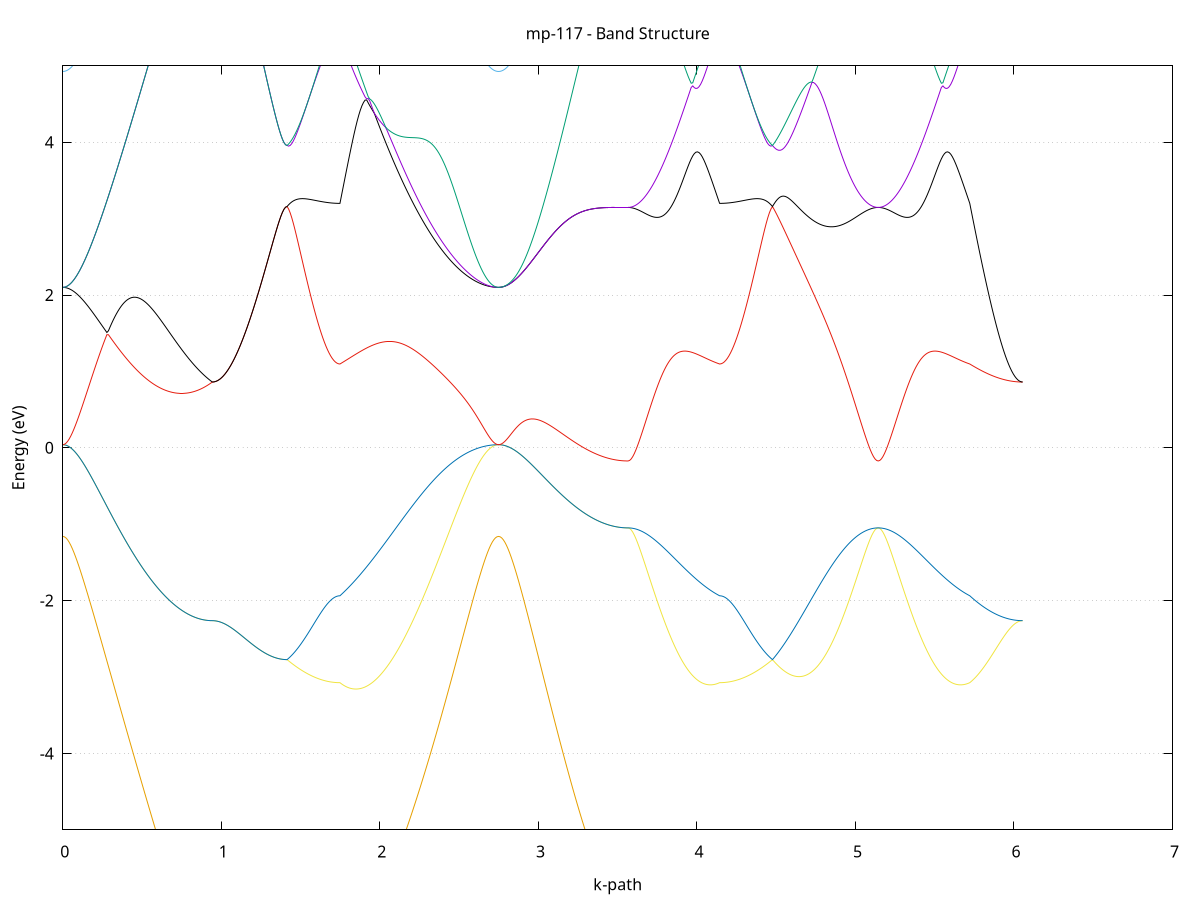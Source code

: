 set title 'mp-117 - Band Structure'
set xlabel 'k-path'
set ylabel 'Energy (eV)'
set grid y
set yrange [-5:5]
set terminal png size 800,600
set output 'mp-117_bands_gnuplot.png'
plot '-' using 1:2 with lines notitle, '-' using 1:2 with lines notitle, '-' using 1:2 with lines notitle, '-' using 1:2 with lines notitle, '-' using 1:2 with lines notitle, '-' using 1:2 with lines notitle, '-' using 1:2 with lines notitle, '-' using 1:2 with lines notitle, '-' using 1:2 with lines notitle, '-' using 1:2 with lines notitle, '-' using 1:2 with lines notitle, '-' using 1:2 with lines notitle, '-' using 1:2 with lines notitle, '-' using 1:2 with lines notitle, '-' using 1:2 with lines notitle, '-' using 1:2 with lines notitle, '-' using 1:2 with lines notitle, '-' using 1:2 with lines notitle, '-' using 1:2 with lines notitle, '-' using 1:2 with lines notitle, '-' using 1:2 with lines notitle, '-' using 1:2 with lines notitle, '-' using 1:2 with lines notitle, '-' using 1:2 with lines notitle
0.000000 -21.642561
0.009929 -21.642561
0.019857 -21.642661
0.029786 -21.642761
0.039714 -21.642861
0.049643 -21.642961
0.059571 -21.643161
0.069500 -21.643361
0.079429 -21.643662
0.089357 -21.643861
0.099286 -21.644161
0.109214 -21.644461
0.119143 -21.644761
0.129071 -21.645062
0.139000 -21.645361
0.148928 -21.645661
0.158857 -21.645961
0.168786 -21.646361
0.178714 -21.646762
0.188643 -21.647161
0.198571 -21.647661
0.208500 -21.648162
0.218428 -21.648661
0.228357 -21.649161
0.238286 -21.649762
0.248214 -21.650261
0.258143 -21.650861
0.268071 -21.651461
0.278000 -21.652061
0.287928 -21.652662
0.297857 -21.653261
0.307785 -21.653961
0.317714 -21.654561
0.327643 -21.655261
0.337571 -21.655862
0.347500 -21.656561
0.357428 -21.657262
0.367357 -21.657861
0.377285 -21.658561
0.387214 -21.659261
0.397143 -21.659961
0.407071 -21.660661
0.417000 -21.661361
0.426928 -21.662062
0.436857 -21.662761
0.446785 -21.663462
0.456714 -21.664161
0.466643 -21.664862
0.476571 -21.665461
0.486500 -21.666161
0.496428 -21.666861
0.506357 -21.667561
0.516285 -21.668261
0.526214 -21.668861
0.536142 -21.669562
0.546071 -21.670161
0.556000 -21.670862
0.565928 -21.671461
0.575857 -21.672061
0.585785 -21.672662
0.595714 -21.673261
0.605642 -21.673861
0.615571 -21.674461
0.625500 -21.674961
0.635428 -21.675562
0.645357 -21.676061
0.655285 -21.676661
0.665214 -21.677162
0.675142 -21.677661
0.685071 -21.678161
0.694999 -21.678562
0.704928 -21.679061
0.714857 -21.679461
0.724785 -21.679861
0.734714 -21.680262
0.744642 -21.680661
0.754571 -21.681061
0.764499 -21.681461
0.774428 -21.681762
0.784357 -21.682061
0.794285 -21.682361
0.804214 -21.682661
0.814142 -21.682961
0.824071 -21.683162
0.833999 -21.683362
0.843928 -21.683561
0.853857 -21.683761
0.863785 -21.683961
0.873714 -21.684061
0.883642 -21.684261
0.893571 -21.684361
0.903499 -21.684461
0.913428 -21.684461
0.923356 -21.684561
0.933285 -21.684561
0.943214 -21.684561
0.943214 -21.684561
0.953039 -21.684662
0.962864 -21.684662
0.972689 -21.684762
0.982514 -21.684862
0.992339 -21.685061
1.002164 -21.685161
1.011990 -21.685461
1.021815 -21.685661
1.031640 -21.685961
1.041465 -21.686262
1.051290 -21.686561
1.061115 -21.686861
1.070940 -21.687261
1.080766 -21.687662
1.090591 -21.688061
1.100416 -21.688461
1.110241 -21.688861
1.120066 -21.689262
1.129891 -21.689661
1.139716 -21.690161
1.149542 -21.690561
1.159367 -21.691061
1.169192 -21.691461
1.179017 -21.691861
1.188842 -21.692362
1.198667 -21.692761
1.208492 -21.693161
1.218318 -21.693561
1.228143 -21.693962
1.237968 -21.694361
1.247793 -21.694661
1.257618 -21.695061
1.267443 -21.695362
1.277268 -21.695661
1.287094 -21.695961
1.296919 -21.696261
1.306744 -21.696561
1.316569 -21.696762
1.326394 -21.697062
1.336219 -21.697261
1.346044 -21.697361
1.355870 -21.697561
1.365695 -21.697661
1.375520 -21.697761
1.385345 -21.697861
1.395170 -21.697961
1.404995 -21.697961
1.414820 -21.697961
1.414820 -21.697961
1.424629 -21.698161
1.434437 -21.698362
1.444245 -21.698662
1.454053 -21.698761
1.463861 -21.698961
1.473669 -21.699161
1.483477 -21.699361
1.493285 -21.699561
1.503094 -21.699661
1.512902 -21.699862
1.522710 -21.699962
1.532518 -21.700162
1.542326 -21.700261
1.552134 -21.700361
1.561942 -21.700561
1.571750 -21.700661
1.581559 -21.700761
1.591367 -21.700861
1.601175 -21.700961
1.610983 -21.701061
1.620791 -21.701061
1.630599 -21.701161
1.640407 -21.701261
1.650215 -21.701362
1.660024 -21.701362
1.669832 -21.701462
1.679640 -21.701462
1.689448 -21.701562
1.699256 -21.701562
1.709064 -21.701562
1.718872 -21.701562
1.728681 -21.701662
1.738489 -21.701662
1.748297 -21.701662
1.748297 -21.701662
1.758202 -21.701961
1.768107 -21.702161
1.778012 -21.702361
1.787918 -21.702561
1.797823 -21.702661
1.807728 -21.702761
1.817633 -21.702761
1.827539 -21.702862
1.837444 -21.702761
1.847349 -21.702661
1.857254 -21.702561
1.867160 -21.702461
1.877065 -21.702261
1.886970 -21.701961
1.896875 -21.701662
1.906781 -21.701362
1.916686 -21.701061
1.926591 -21.700661
1.936496 -21.700162
1.946402 -21.699761
1.956307 -21.699261
1.966212 -21.698662
1.976117 -21.698061
1.986022 -21.697461
1.995928 -21.696862
2.005833 -21.696161
2.015738 -21.695462
2.025643 -21.694761
2.035549 -21.693962
2.045454 -21.693261
2.055359 -21.692462
2.065264 -21.691561
2.075170 -21.690762
2.085075 -21.689861
2.094980 -21.688961
2.104885 -21.688061
2.114791 -21.687161
2.124696 -21.686162
2.134601 -21.685161
2.144506 -21.684261
2.154412 -21.683262
2.164317 -21.682261
2.174222 -21.681261
2.184127 -21.680262
2.194033 -21.679161
2.203938 -21.678161
2.213843 -21.677162
2.223748 -21.676061
2.233653 -21.675061
2.243559 -21.674062
2.253464 -21.673261
2.263369 -21.672662
2.273274 -21.672161
2.283180 -21.671561
2.293085 -21.671062
2.302990 -21.670461
2.312895 -21.669861
2.322801 -21.669261
2.332706 -21.668561
2.342611 -21.667962
2.352516 -21.667361
2.362422 -21.666662
2.372327 -21.665961
2.382232 -21.665261
2.392137 -21.664561
2.402043 -21.663861
2.411948 -21.663161
2.421853 -21.662461
2.431758 -21.661661
2.441663 -21.660961
2.451569 -21.660161
2.461474 -21.659461
2.471379 -21.658662
2.481284 -21.657861
2.491190 -21.657162
2.501095 -21.656361
2.511000 -21.655561
2.520905 -21.654761
2.530811 -21.653961
2.540716 -21.653261
2.550621 -21.652461
2.560526 -21.651661
2.570432 -21.650961
2.580337 -21.650161
2.590242 -21.649461
2.600147 -21.648761
2.610053 -21.648062
2.619958 -21.647461
2.629863 -21.646762
2.639768 -21.646161
2.649673 -21.645561
2.659579 -21.645062
2.669484 -21.644561
2.679389 -21.644061
2.689294 -21.643762
2.699200 -21.643361
2.709105 -21.643061
2.719010 -21.642861
2.728915 -21.642661
2.738821 -21.642561
2.748726 -21.642561
2.748726 -21.642561
2.758687 -21.642561
2.768649 -21.642661
2.778610 -21.642761
2.788572 -21.642961
2.798534 -21.643261
2.808495 -21.643462
2.818457 -21.643861
2.828418 -21.644161
2.838380 -21.644561
2.848341 -21.645062
2.858303 -21.645461
2.868264 -21.645961
2.878226 -21.646562
2.888188 -21.647061
2.898149 -21.647661
2.908111 -21.648262
2.918072 -21.648861
2.928034 -21.649461
2.937995 -21.650061
2.947957 -21.650661
2.957918 -21.651362
2.967880 -21.651961
2.977841 -21.652562
2.987803 -21.653261
2.997765 -21.653861
3.007726 -21.654462
3.017688 -21.655161
3.027649 -21.655762
3.037611 -21.656361
3.047572 -21.656961
3.057534 -21.657561
3.067495 -21.658161
3.077457 -21.658762
3.087418 -21.659261
3.097380 -21.659861
3.107342 -21.660362
3.117303 -21.660961
3.127265 -21.661461
3.137226 -21.661962
3.147188 -21.662461
3.157149 -21.662961
3.167111 -21.663362
3.177072 -21.663861
3.187034 -21.664261
3.196996 -21.664762
3.206957 -21.665161
3.216919 -21.665561
3.226880 -21.665961
3.236842 -21.666362
3.246803 -21.666662
3.256765 -21.667061
3.266726 -21.667361
3.276688 -21.667661
3.286649 -21.668062
3.296611 -21.668261
3.306573 -21.668561
3.316534 -21.668861
3.326496 -21.669161
3.336457 -21.669362
3.346419 -21.669562
3.356380 -21.669861
3.366342 -21.670061
3.376303 -21.670261
3.386265 -21.670361
3.396226 -21.670561
3.406188 -21.670761
3.416150 -21.670862
3.426111 -21.671062
3.436073 -21.671162
3.446034 -21.671261
3.455996 -21.671361
3.465957 -21.671461
3.475919 -21.671561
3.485880 -21.671661
3.495842 -21.671761
3.505803 -21.671761
3.515765 -21.671861
3.525727 -21.671861
3.535688 -21.671961
3.545650 -21.671961
3.555611 -21.671961
3.565573 -21.671961
3.565573 -21.671961
3.575531 -21.672061
3.585490 -21.672161
3.595449 -21.672462
3.605407 -21.672861
3.615366 -21.673261
3.625324 -21.673761
3.635283 -21.674361
3.645241 -21.675061
3.655200 -21.675861
3.665159 -21.676661
3.675117 -21.677461
3.685076 -21.678361
3.695034 -21.679261
3.704993 -21.680162
3.714952 -21.681061
3.724910 -21.681961
3.734869 -21.682961
3.744827 -21.683861
3.754786 -21.684862
3.764745 -21.685761
3.774703 -21.686661
3.784662 -21.687561
3.794620 -21.688461
3.804579 -21.689362
3.814537 -21.690261
3.824496 -21.691061
3.834455 -21.691861
3.844413 -21.692661
3.854372 -21.693361
3.864330 -21.694161
3.874289 -21.694861
3.884248 -21.695562
3.894206 -21.696161
3.904165 -21.696762
3.914123 -21.697361
3.924082 -21.697861
3.934040 -21.698462
3.943999 -21.698861
3.953958 -21.699361
3.963916 -21.699761
3.973875 -21.700162
3.983833 -21.700461
3.993792 -21.700861
4.003751 -21.701061
4.013709 -21.701362
4.023668 -21.701562
4.033626 -21.701761
4.043585 -21.701861
4.053544 -21.701961
4.063502 -21.702061
4.073461 -21.702161
4.083419 -21.702161
4.093378 -21.702161
4.103336 -21.702061
4.113295 -21.702061
4.123254 -21.701961
4.133212 -21.701761
4.143171 -21.701662
4.143171 -21.701662
4.152979 -21.701662
4.162787 -21.701662
4.172595 -21.701562
4.182403 -21.701562
4.192211 -21.701562
4.202020 -21.701562
4.211828 -21.701462
4.221636 -21.701462
4.231444 -21.701362
4.241252 -21.701362
4.251060 -21.701261
4.260868 -21.701161
4.270676 -21.701061
4.280485 -21.701061
4.290293 -21.700961
4.300101 -21.700861
4.309909 -21.700761
4.319717 -21.700661
4.329525 -21.700561
4.339333 -21.700361
4.349141 -21.700261
4.358950 -21.700162
4.368758 -21.699962
4.378566 -21.699862
4.388374 -21.699661
4.398182 -21.699561
4.407990 -21.699361
4.417798 -21.699161
4.427607 -21.698961
4.437415 -21.698761
4.447223 -21.698662
4.457031 -21.698362
4.466839 -21.698161
4.476647 -21.697961
4.476647 -21.697961
4.486602 -21.698261
4.496556 -21.698562
4.506511 -21.698861
4.516465 -21.699161
4.526420 -21.699361
4.536374 -21.699561
4.546329 -21.699761
4.556283 -21.699962
4.566238 -21.700162
4.576192 -21.700261
4.586147 -21.700361
4.596101 -21.700461
4.606056 -21.700561
4.616010 -21.700561
4.625965 -21.700561
4.635919 -21.700561
4.645874 -21.700561
4.655828 -21.700461
4.665783 -21.700361
4.675738 -21.700261
4.685692 -21.700062
4.695647 -21.699962
4.705601 -21.699661
4.715556 -21.699461
4.725510 -21.699161
4.735465 -21.698861
4.745419 -21.698562
4.755374 -21.698161
4.765328 -21.697861
4.775283 -21.697361
4.785237 -21.696962
4.795192 -21.696461
4.805146 -21.695861
4.815101 -21.695362
4.825055 -21.694761
4.835010 -21.694161
4.844964 -21.693461
4.854919 -21.692861
4.864873 -21.692061
4.874828 -21.691361
4.884782 -21.690561
4.894737 -21.689861
4.904691 -21.688961
4.914646 -21.688161
4.924600 -21.687361
4.934555 -21.686462
4.944510 -21.685561
4.954464 -21.684662
4.964419 -21.683761
4.974373 -21.682861
4.984328 -21.681862
4.994282 -21.680961
5.004237 -21.680062
5.014191 -21.679161
5.024146 -21.678261
5.034100 -21.677461
5.044055 -21.676561
5.054009 -21.675762
5.063964 -21.675061
5.073918 -21.674361
5.083873 -21.673761
5.093827 -21.673261
5.103782 -21.672762
5.113736 -21.672462
5.123691 -21.672161
5.133645 -21.672061
5.143600 -21.671961
5.143600 -21.671961
5.153558 -21.672061
5.163517 -21.672161
5.173476 -21.672462
5.183434 -21.672861
5.193393 -21.673261
5.203351 -21.673761
5.213310 -21.674361
5.223269 -21.675061
5.233227 -21.675861
5.243186 -21.676661
5.253144 -21.677461
5.263103 -21.678361
5.273062 -21.679261
5.283020 -21.680162
5.292979 -21.681061
5.302937 -21.681961
5.312896 -21.682961
5.322854 -21.683861
5.332813 -21.684862
5.342772 -21.685761
5.352730 -21.686661
5.362689 -21.687561
5.372647 -21.688461
5.382606 -21.689362
5.392565 -21.690261
5.402523 -21.691061
5.412482 -21.691861
5.422440 -21.692661
5.432399 -21.693361
5.442357 -21.694161
5.452316 -21.694861
5.462275 -21.695562
5.472233 -21.696161
5.482192 -21.696762
5.492150 -21.697361
5.502109 -21.697861
5.512068 -21.698462
5.522026 -21.698861
5.531985 -21.699361
5.541943 -21.699761
5.551902 -21.700162
5.561861 -21.700461
5.571819 -21.700861
5.581778 -21.701061
5.591736 -21.701362
5.601695 -21.701562
5.611653 -21.701761
5.621612 -21.701861
5.631571 -21.701961
5.641529 -21.702061
5.651488 -21.702161
5.661446 -21.702161
5.671405 -21.702161
5.681364 -21.702061
5.691322 -21.702061
5.701281 -21.701961
5.711239 -21.701761
5.721198 -21.701662
5.721198 -21.701662
5.731006 -21.701362
5.740814 -21.700961
5.750622 -21.700561
5.760430 -21.700162
5.770239 -21.699661
5.780047 -21.699161
5.789855 -21.698662
5.799663 -21.698061
5.809471 -21.697461
5.819279 -21.696862
5.829087 -21.696261
5.838895 -21.695661
5.848704 -21.694961
5.858512 -21.694261
5.868320 -21.693661
5.878128 -21.692961
5.887936 -21.692262
5.897744 -21.691561
5.907552 -21.690862
5.917360 -21.690161
5.927169 -21.689561
5.936977 -21.688861
5.946785 -21.688261
5.956593 -21.687662
5.966401 -21.687161
5.976209 -21.686661
5.986017 -21.686162
5.995825 -21.685761
6.005634 -21.685461
6.015442 -21.685161
6.025250 -21.684862
6.035058 -21.684762
6.044866 -21.684662
6.054674 -21.684561
e
0.000000 -21.642561
0.009929 -21.642561
0.019857 -21.642661
0.029786 -21.642661
0.039714 -21.642761
0.049643 -21.642861
0.059571 -21.643061
0.069500 -21.643261
0.079429 -21.643361
0.089357 -21.643662
0.099286 -21.643861
0.109214 -21.644161
0.119143 -21.644461
0.129071 -21.644761
0.139000 -21.645162
0.148928 -21.645461
0.158857 -21.645861
0.168786 -21.646361
0.178714 -21.646762
0.188643 -21.647161
0.198571 -21.647661
0.208500 -21.648162
0.218428 -21.648661
0.228357 -21.649161
0.238286 -21.649762
0.248214 -21.650261
0.258143 -21.650861
0.268071 -21.651461
0.278000 -21.652061
0.287928 -21.652662
0.297857 -21.653261
0.307785 -21.653961
0.317714 -21.654561
0.327643 -21.655261
0.337571 -21.655862
0.347500 -21.656561
0.357428 -21.657262
0.367357 -21.657861
0.377285 -21.658561
0.387214 -21.659261
0.397143 -21.659961
0.407071 -21.660661
0.417000 -21.661361
0.426928 -21.662062
0.436857 -21.662761
0.446785 -21.663462
0.456714 -21.664161
0.466643 -21.664862
0.476571 -21.665461
0.486500 -21.666161
0.496428 -21.666861
0.506357 -21.667561
0.516285 -21.668261
0.526214 -21.668861
0.536142 -21.669562
0.546071 -21.670161
0.556000 -21.670862
0.565928 -21.671461
0.575857 -21.672061
0.585785 -21.672662
0.595714 -21.673261
0.605642 -21.673861
0.615571 -21.674461
0.625500 -21.674961
0.635428 -21.675562
0.645357 -21.676061
0.655285 -21.676661
0.665214 -21.677162
0.675142 -21.677661
0.685071 -21.678161
0.694999 -21.678562
0.704928 -21.679061
0.714857 -21.679461
0.724785 -21.679861
0.734714 -21.680262
0.744642 -21.680661
0.754571 -21.681061
0.764499 -21.681461
0.774428 -21.681762
0.784357 -21.682061
0.794285 -21.682361
0.804214 -21.682661
0.814142 -21.682961
0.824071 -21.683162
0.833999 -21.683362
0.843928 -21.683561
0.853857 -21.683761
0.863785 -21.683961
0.873714 -21.684061
0.883642 -21.684261
0.893571 -21.684361
0.903499 -21.684461
0.913428 -21.684461
0.923356 -21.684561
0.933285 -21.684561
0.943214 -21.684561
0.943214 -21.684561
0.953039 -21.684662
0.962864 -21.684662
0.972689 -21.684762
0.982514 -21.684862
0.992339 -21.685061
1.002164 -21.685161
1.011990 -21.685461
1.021815 -21.685661
1.031640 -21.685961
1.041465 -21.686262
1.051290 -21.686561
1.061115 -21.686861
1.070940 -21.687261
1.080766 -21.687662
1.090591 -21.688061
1.100416 -21.688461
1.110241 -21.688861
1.120066 -21.689262
1.129891 -21.689661
1.139716 -21.690161
1.149542 -21.690561
1.159367 -21.691061
1.169192 -21.691461
1.179017 -21.691861
1.188842 -21.692362
1.198667 -21.692761
1.208492 -21.693161
1.218318 -21.693561
1.228143 -21.693962
1.237968 -21.694361
1.247793 -21.694661
1.257618 -21.695061
1.267443 -21.695362
1.277268 -21.695661
1.287094 -21.695961
1.296919 -21.696261
1.306744 -21.696561
1.316569 -21.696762
1.326394 -21.697062
1.336219 -21.697261
1.346044 -21.697361
1.355870 -21.697561
1.365695 -21.697661
1.375520 -21.697761
1.385345 -21.697861
1.395170 -21.697961
1.404995 -21.697961
1.414820 -21.697961
1.414820 -21.697961
1.424629 -21.697761
1.434437 -21.697461
1.444245 -21.697161
1.454053 -21.696862
1.463861 -21.696461
1.473669 -21.696061
1.483477 -21.695661
1.493285 -21.695262
1.503094 -21.694861
1.512902 -21.694361
1.522710 -21.693862
1.532518 -21.693361
1.542326 -21.692861
1.552134 -21.692262
1.561942 -21.691761
1.571750 -21.691161
1.581559 -21.690662
1.591367 -21.690061
1.601175 -21.689561
1.610983 -21.689061
1.620791 -21.688561
1.630599 -21.688061
1.640407 -21.687561
1.650215 -21.687061
1.660024 -21.686661
1.669832 -21.686262
1.679640 -21.685961
1.689448 -21.685561
1.699256 -21.685361
1.709064 -21.685061
1.718872 -21.684962
1.728681 -21.684762
1.738489 -21.684762
1.748297 -21.684662
1.748297 -21.684662
1.758202 -21.684662
1.768107 -21.684662
1.778012 -21.684561
1.787918 -21.684561
1.797823 -21.684561
1.807728 -21.684461
1.817633 -21.684461
1.827539 -21.684361
1.837444 -21.684361
1.847349 -21.684261
1.857254 -21.684161
1.867160 -21.684161
1.877065 -21.684061
1.886970 -21.683961
1.896875 -21.683861
1.906781 -21.683761
1.916686 -21.683561
1.926591 -21.683461
1.936496 -21.683362
1.946402 -21.683162
1.956307 -21.683062
1.966212 -21.682861
1.976117 -21.682761
1.986022 -21.682561
1.995928 -21.682361
2.005833 -21.682161
2.015738 -21.681961
2.025643 -21.681762
2.035549 -21.681461
2.045454 -21.681261
2.055359 -21.680961
2.065264 -21.680761
2.075170 -21.680461
2.085075 -21.680162
2.094980 -21.679861
2.104885 -21.679561
2.114791 -21.679261
2.124696 -21.678862
2.134601 -21.678562
2.144506 -21.678161
2.154412 -21.677761
2.164317 -21.677361
2.174222 -21.676962
2.184127 -21.676561
2.194033 -21.676161
2.203938 -21.675662
2.213843 -21.675261
2.223748 -21.674761
2.233653 -21.674262
2.243559 -21.673761
2.253464 -21.672961
2.263369 -21.671961
2.273274 -21.670962
2.283180 -21.669961
2.293085 -21.668961
2.302990 -21.667862
2.312895 -21.666861
2.322801 -21.665961
2.332706 -21.664962
2.342611 -21.663961
2.352516 -21.663061
2.362422 -21.662062
2.372327 -21.661161
2.382232 -21.660262
2.392137 -21.659361
2.402043 -21.658461
2.411948 -21.657661
2.421853 -21.656761
2.431758 -21.655962
2.441663 -21.655161
2.451569 -21.654362
2.461474 -21.653661
2.471379 -21.652961
2.481284 -21.652161
2.491190 -21.651561
2.501095 -21.650861
2.511000 -21.650261
2.520905 -21.649562
2.530811 -21.649061
2.540716 -21.648461
2.550621 -21.647861
2.560526 -21.647361
2.570432 -21.646861
2.580337 -21.646462
2.590242 -21.645961
2.600147 -21.645561
2.610053 -21.645162
2.619958 -21.644861
2.629863 -21.644461
2.639768 -21.644161
2.649673 -21.643861
2.659579 -21.643662
2.669484 -21.643462
2.679389 -21.643261
2.689294 -21.643061
2.699200 -21.642861
2.709105 -21.642761
2.719010 -21.642661
2.728915 -21.642661
2.738821 -21.642561
2.748726 -21.642561
2.748726 -21.642561
2.758687 -21.642561
2.768649 -21.642661
2.778610 -21.642761
2.788572 -21.642961
2.798534 -21.643261
2.808495 -21.643462
2.818457 -21.643861
2.828418 -21.644161
2.838380 -21.644561
2.848341 -21.645062
2.858303 -21.645461
2.868264 -21.645961
2.878226 -21.646562
2.888188 -21.647061
2.898149 -21.647661
2.908111 -21.648262
2.918072 -21.648861
2.928034 -21.649461
2.937995 -21.650061
2.947957 -21.650661
2.957918 -21.651362
2.967880 -21.651961
2.977841 -21.652562
2.987803 -21.653261
2.997765 -21.653861
3.007726 -21.654462
3.017688 -21.655161
3.027649 -21.655762
3.037611 -21.656361
3.047572 -21.656961
3.057534 -21.657561
3.067495 -21.658161
3.077457 -21.658762
3.087418 -21.659261
3.097380 -21.659861
3.107342 -21.660362
3.117303 -21.660961
3.127265 -21.661461
3.137226 -21.661962
3.147188 -21.662461
3.157149 -21.662961
3.167111 -21.663362
3.177072 -21.663861
3.187034 -21.664261
3.196996 -21.664762
3.206957 -21.665161
3.216919 -21.665561
3.226880 -21.665961
3.236842 -21.666362
3.246803 -21.666662
3.256765 -21.667061
3.266726 -21.667361
3.276688 -21.667661
3.286649 -21.668062
3.296611 -21.668261
3.306573 -21.668561
3.316534 -21.668861
3.326496 -21.669161
3.336457 -21.669362
3.346419 -21.669562
3.356380 -21.669861
3.366342 -21.670061
3.376303 -21.670261
3.386265 -21.670361
3.396226 -21.670561
3.406188 -21.670761
3.416150 -21.670862
3.426111 -21.671062
3.436073 -21.671162
3.446034 -21.671261
3.455996 -21.671361
3.465957 -21.671461
3.475919 -21.671561
3.485880 -21.671661
3.495842 -21.671761
3.505803 -21.671761
3.515765 -21.671861
3.525727 -21.671861
3.535688 -21.671961
3.545650 -21.671961
3.555611 -21.671961
3.565573 -21.671961
3.565573 -21.671961
3.575531 -21.671961
3.585490 -21.672061
3.595449 -21.672061
3.605407 -21.672161
3.615366 -21.672261
3.625324 -21.672361
3.635283 -21.672562
3.645241 -21.672662
3.655200 -21.672861
3.665159 -21.673061
3.675117 -21.673261
3.685076 -21.673561
3.695034 -21.673761
3.704993 -21.674062
3.714952 -21.674361
3.724910 -21.674561
3.734869 -21.674861
3.744827 -21.675261
3.754786 -21.675562
3.764745 -21.675861
3.774703 -21.676161
3.784662 -21.676561
3.794620 -21.676861
3.804579 -21.677162
3.814537 -21.677561
3.824496 -21.677861
3.834455 -21.678261
3.844413 -21.678562
3.854372 -21.678862
3.864330 -21.679261
3.874289 -21.679561
3.884248 -21.679861
3.894206 -21.680162
3.904165 -21.680561
3.914123 -21.680861
3.924082 -21.681161
3.934040 -21.681461
3.943999 -21.681662
3.953958 -21.681961
3.963916 -21.682261
3.973875 -21.682461
3.983833 -21.682661
3.993792 -21.682961
4.003751 -21.683162
4.013709 -21.683362
4.023668 -21.683561
4.033626 -21.683661
4.043585 -21.683861
4.053544 -21.683961
4.063502 -21.684161
4.073461 -21.684261
4.083419 -21.684361
4.093378 -21.684461
4.103336 -21.684561
4.113295 -21.684561
4.123254 -21.684662
4.133212 -21.684662
4.143171 -21.684662
4.143171 -21.684662
4.152979 -21.684762
4.162787 -21.684762
4.172595 -21.684962
4.182403 -21.685061
4.192211 -21.685361
4.202020 -21.685561
4.211828 -21.685961
4.221636 -21.686262
4.231444 -21.686661
4.241252 -21.687061
4.251060 -21.687561
4.260868 -21.688061
4.270676 -21.688561
4.280485 -21.689061
4.290293 -21.689561
4.300101 -21.690061
4.309909 -21.690662
4.319717 -21.691161
4.329525 -21.691761
4.339333 -21.692262
4.349141 -21.692861
4.358950 -21.693361
4.368758 -21.693862
4.378566 -21.694361
4.388374 -21.694861
4.398182 -21.695262
4.407990 -21.695661
4.417798 -21.696061
4.427607 -21.696461
4.437415 -21.696862
4.447223 -21.697161
4.457031 -21.697461
4.466839 -21.697761
4.476647 -21.697961
4.476647 -21.697961
4.486602 -21.697661
4.496556 -21.697361
4.506511 -21.696962
4.516465 -21.696561
4.526420 -21.696261
4.536374 -21.695861
4.546329 -21.695462
4.556283 -21.694961
4.566238 -21.694561
4.576192 -21.694161
4.586147 -21.693661
4.596101 -21.693261
4.606056 -21.692761
4.616010 -21.692262
4.625965 -21.691861
4.635919 -21.691361
4.645874 -21.690862
4.655828 -21.690361
4.665783 -21.689861
4.675738 -21.689362
4.685692 -21.688861
4.695647 -21.688361
4.705601 -21.687862
4.715556 -21.687261
4.725510 -21.686761
4.735465 -21.686262
4.745419 -21.685761
4.755374 -21.685261
4.765328 -21.684662
4.775283 -21.684161
4.785237 -21.683661
4.795192 -21.683162
4.805146 -21.682661
4.815101 -21.682161
4.825055 -21.681662
4.835010 -21.681161
4.844964 -21.680661
4.854919 -21.680162
4.864873 -21.679661
4.874828 -21.679161
4.884782 -21.678762
4.894737 -21.678261
4.904691 -21.677861
4.914646 -21.677361
4.924600 -21.676962
4.934555 -21.676561
4.944510 -21.676161
4.954464 -21.675861
4.964419 -21.675462
4.974373 -21.675061
4.984328 -21.674761
4.994282 -21.674461
5.004237 -21.674162
5.014191 -21.673861
5.024146 -21.673561
5.034100 -21.673361
5.044055 -21.673061
5.054009 -21.672861
5.063964 -21.672662
5.073918 -21.672562
5.083873 -21.672361
5.093827 -21.672261
5.103782 -21.672161
5.113736 -21.672061
5.123691 -21.672061
5.133645 -21.671961
5.143600 -21.671961
5.143600 -21.671961
5.153558 -21.671961
5.163517 -21.672061
5.173476 -21.672061
5.183434 -21.672161
5.193393 -21.672261
5.203351 -21.672361
5.213310 -21.672562
5.223269 -21.672662
5.233227 -21.672861
5.243186 -21.673061
5.253144 -21.673261
5.263103 -21.673561
5.273062 -21.673761
5.283020 -21.674062
5.292979 -21.674361
5.302937 -21.674561
5.312896 -21.674861
5.322854 -21.675261
5.332813 -21.675562
5.342772 -21.675861
5.352730 -21.676161
5.362689 -21.676561
5.372647 -21.676861
5.382606 -21.677162
5.392565 -21.677561
5.402523 -21.677861
5.412482 -21.678261
5.422440 -21.678562
5.432399 -21.678862
5.442357 -21.679261
5.452316 -21.679561
5.462275 -21.679861
5.472233 -21.680162
5.482192 -21.680561
5.492150 -21.680861
5.502109 -21.681161
5.512068 -21.681461
5.522026 -21.681662
5.531985 -21.681961
5.541943 -21.682261
5.551902 -21.682461
5.561861 -21.682661
5.571819 -21.682961
5.581778 -21.683162
5.591736 -21.683362
5.601695 -21.683561
5.611653 -21.683661
5.621612 -21.683861
5.631571 -21.683961
5.641529 -21.684161
5.651488 -21.684261
5.661446 -21.684361
5.671405 -21.684461
5.681364 -21.684561
5.691322 -21.684561
5.701281 -21.684662
5.711239 -21.684662
5.721198 -21.684662
5.721198 -21.684662
5.731006 -21.684662
5.740814 -21.684762
5.750622 -21.684762
5.760430 -21.684762
5.770239 -21.684762
5.780047 -21.684762
5.789855 -21.684762
5.799663 -21.684762
5.809471 -21.684762
5.819279 -21.684762
5.829087 -21.684762
5.838895 -21.684762
5.848704 -21.684762
5.858512 -21.684762
5.868320 -21.684762
5.878128 -21.684762
5.887936 -21.684662
5.897744 -21.684662
5.907552 -21.684662
5.917360 -21.684662
5.927169 -21.684662
5.936977 -21.684662
5.946785 -21.684662
5.956593 -21.684662
5.966401 -21.684662
5.976209 -21.684662
5.986017 -21.684662
5.995825 -21.684561
6.005634 -21.684561
6.015442 -21.684561
6.025250 -21.684561
6.035058 -21.684561
6.044866 -21.684561
6.054674 -21.684561
e
0.000000 -21.642561
0.009929 -21.642561
0.019857 -21.642661
0.029786 -21.642661
0.039714 -21.642761
0.049643 -21.642861
0.059571 -21.643061
0.069500 -21.643161
0.079429 -21.643361
0.089357 -21.643662
0.099286 -21.643861
0.109214 -21.644161
0.119143 -21.644461
0.129071 -21.644761
0.139000 -21.645162
0.148928 -21.645461
0.158857 -21.645861
0.168786 -21.646161
0.178714 -21.646462
0.188643 -21.646762
0.198571 -21.646961
0.208500 -21.647161
0.218428 -21.647361
0.228357 -21.647561
0.238286 -21.647761
0.248214 -21.647961
0.258143 -21.648062
0.268071 -21.648162
0.278000 -21.648162
0.287928 -21.648262
0.297857 -21.648262
0.307785 -21.648262
0.317714 -21.648162
0.327643 -21.648062
0.337571 -21.647961
0.347500 -21.647761
0.357428 -21.647661
0.367357 -21.647361
0.377285 -21.647161
0.387214 -21.646861
0.397143 -21.646562
0.407071 -21.646161
0.417000 -21.645761
0.426928 -21.645361
0.436857 -21.644861
0.446785 -21.644361
0.456714 -21.643762
0.466643 -21.643161
0.476571 -21.642561
0.486500 -21.641861
0.496428 -21.641161
0.506357 -21.640462
0.516285 -21.639661
0.526214 -21.638862
0.536142 -21.637961
0.546071 -21.637061
0.556000 -21.636162
0.565928 -21.635161
0.575857 -21.634161
0.585785 -21.633161
0.595714 -21.632061
0.605642 -21.630961
0.615571 -21.629762
0.625500 -21.628561
0.635428 -21.627361
0.645357 -21.626061
0.655285 -21.624761
0.665214 -21.623361
0.675142 -21.621961
0.685071 -21.620562
0.694999 -21.619162
0.704928 -21.617662
0.714857 -21.616062
0.724785 -21.614562
0.734714 -21.612962
0.744642 -21.611261
0.754571 -21.609661
0.764499 -21.607861
0.774428 -21.606161
0.784357 -21.604361
0.794285 -21.602562
0.804214 -21.600762
0.814142 -21.598861
0.824071 -21.596961
0.833999 -21.595061
0.843928 -21.593061
0.853857 -21.591061
0.863785 -21.589061
0.873714 -21.586961
0.883642 -21.584861
0.893571 -21.582762
0.903499 -21.580661
0.913428 -21.578461
0.923356 -21.576261
0.933285 -21.574061
0.943214 -21.571762
0.943214 -21.571762
0.953039 -21.571762
0.962864 -21.571661
0.972689 -21.571461
0.982514 -21.571161
0.992339 -21.570761
1.002164 -21.570362
1.011990 -21.569761
1.021815 -21.569161
1.031640 -21.568561
1.041465 -21.567761
1.051290 -21.566961
1.061115 -21.566161
1.070940 -21.565161
1.080766 -21.564262
1.090591 -21.563161
1.100416 -21.562061
1.110241 -21.560961
1.120066 -21.559762
1.129891 -21.558461
1.139716 -21.557261
1.149542 -21.555861
1.159367 -21.554561
1.169192 -21.553161
1.179017 -21.551861
1.188842 -21.550462
1.198667 -21.548962
1.208492 -21.547562
1.218318 -21.546162
1.228143 -21.544761
1.237968 -21.543261
1.247793 -21.541861
1.257618 -21.540461
1.267443 -21.539161
1.277268 -21.537761
1.287094 -21.536561
1.296919 -21.535262
1.306744 -21.534061
1.316569 -21.532961
1.326394 -21.531861
1.336219 -21.530862
1.346044 -21.530061
1.355870 -21.529262
1.365695 -21.528561
1.375520 -21.527961
1.385345 -21.527461
1.395170 -21.527161
1.404995 -21.526961
1.414820 -21.526861
1.414820 -21.526861
1.424629 -21.528361
1.434437 -21.529861
1.444245 -21.531461
1.454053 -21.533061
1.463861 -21.534761
1.473669 -21.536361
1.483477 -21.538161
1.493285 -21.539862
1.503094 -21.541662
1.512902 -21.543361
1.522710 -21.545161
1.532518 -21.546961
1.542326 -21.548661
1.552134 -21.550462
1.561942 -21.552162
1.571750 -21.553762
1.581559 -21.555461
1.591367 -21.557061
1.601175 -21.558561
1.610983 -21.560061
1.620791 -21.561462
1.630599 -21.562762
1.640407 -21.564061
1.650215 -21.565161
1.660024 -21.566261
1.669832 -21.567262
1.679640 -21.568161
1.689448 -21.568862
1.699256 -21.569561
1.709064 -21.570161
1.718872 -21.570562
1.728681 -21.570861
1.738489 -21.571061
1.748297 -21.571061
1.748297 -21.571061
1.758202 -21.571161
1.768107 -21.571161
1.778012 -21.571261
1.787918 -21.571361
1.797823 -21.571461
1.807728 -21.571561
1.817633 -21.571661
1.827539 -21.571762
1.837444 -21.571962
1.847349 -21.572161
1.857254 -21.572361
1.867160 -21.572661
1.877065 -21.572861
1.886970 -21.573161
1.896875 -21.573562
1.906781 -21.573861
1.916686 -21.574361
1.926591 -21.574761
1.936496 -21.575261
1.946402 -21.575861
1.956307 -21.576462
1.966212 -21.577061
1.976117 -21.577761
1.986022 -21.578561
1.995928 -21.579361
2.005833 -21.580261
2.015738 -21.581262
2.025643 -21.582261
2.035549 -21.583261
2.045454 -21.584461
2.055359 -21.585662
2.065264 -21.586861
2.075170 -21.588161
2.085075 -21.589561
2.094980 -21.590961
2.104885 -21.592361
2.114791 -21.593861
2.124696 -21.595361
2.134601 -21.596861
2.144506 -21.598361
2.154412 -21.599961
2.164317 -21.601461
2.174222 -21.603061
2.184127 -21.604661
2.194033 -21.606161
2.203938 -21.607761
2.213843 -21.609261
2.223748 -21.610761
2.233653 -21.612261
2.243559 -21.613761
2.253464 -21.615161
2.263369 -21.616561
2.273274 -21.617961
2.283180 -21.619362
2.293085 -21.620662
2.302990 -21.621961
2.312895 -21.623161
2.322801 -21.624361
2.332706 -21.625561
2.342611 -21.626662
2.352516 -21.627761
2.362422 -21.628761
2.372327 -21.629762
2.382232 -21.630761
2.392137 -21.631661
2.402043 -21.632561
2.411948 -21.633361
2.421853 -21.634161
2.431758 -21.634861
2.441663 -21.635561
2.451569 -21.636261
2.461474 -21.636861
2.471379 -21.637462
2.481284 -21.638061
2.491190 -21.638561
2.501095 -21.638962
2.511000 -21.639461
2.520905 -21.639861
2.530811 -21.640161
2.540716 -21.640462
2.550621 -21.640761
2.560526 -21.641061
2.570432 -21.641261
2.580337 -21.641461
2.590242 -21.641661
2.600147 -21.641861
2.610053 -21.641962
2.619958 -21.642062
2.629863 -21.642162
2.639768 -21.642262
2.649673 -21.642361
2.659579 -21.642361
2.669484 -21.642461
2.679389 -21.642461
2.689294 -21.642461
2.699200 -21.642561
2.709105 -21.642561
2.719010 -21.642561
2.728915 -21.642561
2.738821 -21.642561
2.748726 -21.642561
2.748726 -21.642561
2.758687 -21.642561
2.768649 -21.642561
2.778610 -21.642461
2.788572 -21.642461
2.798534 -21.642361
2.808495 -21.642262
2.818457 -21.642162
2.828418 -21.642062
2.838380 -21.641962
2.848341 -21.641761
2.858303 -21.641661
2.868264 -21.641461
2.878226 -21.641261
2.888188 -21.641061
2.898149 -21.640861
2.908111 -21.640562
2.918072 -21.640362
2.928034 -21.640061
2.937995 -21.639861
2.947957 -21.639561
2.957918 -21.639261
2.967880 -21.638962
2.977841 -21.638661
2.987803 -21.638261
2.997765 -21.637961
3.007726 -21.637562
3.017688 -21.637261
3.027649 -21.636861
3.037611 -21.636461
3.047572 -21.636062
3.057534 -21.635661
3.067495 -21.635261
3.077457 -21.634861
3.087418 -21.634462
3.097380 -21.634061
3.107342 -21.633661
3.117303 -21.633261
3.127265 -21.632762
3.137226 -21.632361
3.147188 -21.631861
3.157149 -21.631462
3.167111 -21.631061
3.177072 -21.630561
3.187034 -21.630161
3.196996 -21.629762
3.206957 -21.629261
3.216919 -21.628861
3.226880 -21.628362
3.236842 -21.627961
3.246803 -21.627561
3.256765 -21.627161
3.266726 -21.626762
3.276688 -21.626361
3.286649 -21.625861
3.296611 -21.625561
3.306573 -21.625162
3.316534 -21.624761
3.326496 -21.624361
3.336457 -21.624061
3.346419 -21.623662
3.356380 -21.623261
3.366342 -21.622961
3.376303 -21.622661
3.386265 -21.622362
3.396226 -21.622061
3.406188 -21.621761
3.416150 -21.621561
3.426111 -21.621261
3.436073 -21.621061
3.446034 -21.620862
3.455996 -21.620662
3.465957 -21.620461
3.475919 -21.620261
3.485880 -21.620161
3.495842 -21.620061
3.505803 -21.619861
3.515765 -21.619761
3.525727 -21.619761
3.535688 -21.619661
3.545650 -21.619661
3.555611 -21.619561
3.565573 -21.619561
3.565573 -21.619561
3.575531 -21.619461
3.585490 -21.619262
3.595449 -21.618961
3.605407 -21.618461
3.615366 -21.617961
3.625324 -21.617261
3.635283 -21.616461
3.645241 -21.615561
3.655200 -21.614562
3.665159 -21.613561
3.675117 -21.612361
3.685076 -21.611261
3.695034 -21.610062
3.704993 -21.608761
3.714952 -21.607561
3.724910 -21.606261
3.734869 -21.604961
3.744827 -21.603561
3.754786 -21.602262
3.764745 -21.600962
3.774703 -21.599661
3.784662 -21.598361
3.794620 -21.597061
3.804579 -21.595861
3.814537 -21.594662
3.824496 -21.593362
3.834455 -21.592261
3.844413 -21.591061
3.854372 -21.589961
3.864330 -21.588862
3.874289 -21.587761
3.884248 -21.586761
3.894206 -21.585762
3.904165 -21.584761
3.914123 -21.583861
3.924082 -21.582961
3.934040 -21.582061
3.943999 -21.581262
3.953958 -21.580461
3.963916 -21.579662
3.973875 -21.578861
3.983833 -21.578162
3.993792 -21.577461
4.003751 -21.576761
4.013709 -21.576061
4.023668 -21.575461
4.033626 -21.574862
4.043585 -21.574361
4.053544 -21.573761
4.063502 -21.573261
4.073461 -21.572861
4.083419 -21.572461
4.093378 -21.572062
4.103336 -21.571762
4.113295 -21.571461
4.123254 -21.571261
4.133212 -21.571161
4.143171 -21.571061
4.143171 -21.571061
4.152979 -21.571061
4.162787 -21.570861
4.172595 -21.570562
4.182403 -21.570161
4.192211 -21.569561
4.202020 -21.568862
4.211828 -21.568161
4.221636 -21.567262
4.231444 -21.566261
4.241252 -21.565161
4.251060 -21.564061
4.260868 -21.562762
4.270676 -21.561462
4.280485 -21.560061
4.290293 -21.558561
4.300101 -21.557061
4.309909 -21.555461
4.319717 -21.553762
4.329525 -21.552162
4.339333 -21.550462
4.349141 -21.548661
4.358950 -21.546961
4.368758 -21.545161
4.378566 -21.543361
4.388374 -21.541662
4.398182 -21.539862
4.407990 -21.538161
4.417798 -21.536361
4.427607 -21.534761
4.437415 -21.533061
4.447223 -21.531461
4.457031 -21.529861
4.466839 -21.528361
4.476647 -21.526861
4.476647 -21.526861
4.486602 -21.528961
4.496556 -21.530962
4.506511 -21.532961
4.516465 -21.534961
4.526420 -21.536862
4.536374 -21.538761
4.546329 -21.540661
4.556283 -21.542461
4.566238 -21.544362
4.576192 -21.546162
4.586147 -21.547861
4.596101 -21.549661
4.606056 -21.551361
4.616010 -21.552961
4.625965 -21.554661
4.635919 -21.556261
4.645874 -21.557961
4.655828 -21.559461
4.665783 -21.561061
4.675738 -21.562561
4.685692 -21.564162
4.695647 -21.565662
4.705601 -21.567161
4.715556 -21.568561
4.725510 -21.570061
4.735465 -21.571461
4.745419 -21.572961
4.755374 -21.574361
4.765328 -21.575761
4.775283 -21.577161
4.785237 -21.578561
4.795192 -21.579961
4.805146 -21.581262
4.815101 -21.582662
4.825055 -21.584062
4.835010 -21.585461
4.844964 -21.586761
4.854919 -21.588161
4.864873 -21.589561
4.874828 -21.590961
4.884782 -21.592361
4.894737 -21.593761
4.904691 -21.595161
4.914646 -21.596561
4.924600 -21.597962
4.934555 -21.599262
4.944510 -21.600661
4.954464 -21.602061
4.964419 -21.603461
4.974373 -21.604761
4.984328 -21.606161
4.994282 -21.607461
5.004237 -21.608761
5.014191 -21.610062
5.024146 -21.611261
5.034100 -21.612361
5.044055 -21.613561
5.054009 -21.614562
5.063964 -21.615561
5.073918 -21.616461
5.083873 -21.617261
5.093827 -21.617961
5.103782 -21.618461
5.113736 -21.618961
5.123691 -21.619262
5.133645 -21.619461
5.143600 -21.619561
5.143600 -21.619561
5.153558 -21.619461
5.163517 -21.619262
5.173476 -21.618961
5.183434 -21.618461
5.193393 -21.617961
5.203351 -21.617261
5.213310 -21.616461
5.223269 -21.615561
5.233227 -21.614562
5.243186 -21.613561
5.253144 -21.612361
5.263103 -21.611261
5.273062 -21.610062
5.283020 -21.608761
5.292979 -21.607561
5.302937 -21.606261
5.312896 -21.604961
5.322854 -21.603561
5.332813 -21.602262
5.342772 -21.600962
5.352730 -21.599661
5.362689 -21.598361
5.372647 -21.597061
5.382606 -21.595861
5.392565 -21.594662
5.402523 -21.593362
5.412482 -21.592261
5.422440 -21.591061
5.432399 -21.589961
5.442357 -21.588862
5.452316 -21.587761
5.462275 -21.586761
5.472233 -21.585762
5.482192 -21.584761
5.492150 -21.583861
5.502109 -21.582961
5.512068 -21.582061
5.522026 -21.581262
5.531985 -21.580461
5.541943 -21.579662
5.551902 -21.578861
5.561861 -21.578162
5.571819 -21.577461
5.581778 -21.576761
5.591736 -21.576061
5.601695 -21.575461
5.611653 -21.574862
5.621612 -21.574361
5.631571 -21.573761
5.641529 -21.573261
5.651488 -21.572861
5.661446 -21.572461
5.671405 -21.572062
5.681364 -21.571762
5.691322 -21.571461
5.701281 -21.571261
5.711239 -21.571161
5.721198 -21.571061
5.721198 -21.571061
5.731006 -21.571061
5.740814 -21.571061
5.750622 -21.571061
5.760430 -21.571061
5.770239 -21.571061
5.780047 -21.571061
5.789855 -21.571061
5.799663 -21.571061
5.809471 -21.571161
5.819279 -21.571161
5.829087 -21.571161
5.838895 -21.571261
5.848704 -21.571261
5.858512 -21.571261
5.868320 -21.571361
5.878128 -21.571361
5.887936 -21.571461
5.897744 -21.571461
5.907552 -21.571461
5.917360 -21.571561
5.927169 -21.571561
5.936977 -21.571561
5.946785 -21.571661
5.956593 -21.571661
5.966401 -21.571661
5.976209 -21.571661
5.986017 -21.571762
5.995825 -21.571762
6.005634 -21.571762
6.015442 -21.571762
6.025250 -21.571762
6.035058 -21.571762
6.044866 -21.571762
6.054674 -21.571762
e
0.000000 -21.592461
0.009929 -21.592461
0.019857 -21.592461
0.029786 -21.592361
0.039714 -21.592261
0.049643 -21.592061
0.059571 -21.591862
0.069500 -21.591662
0.079429 -21.591361
0.089357 -21.591061
0.099286 -21.590761
0.109214 -21.590362
0.119143 -21.589961
0.129071 -21.589561
0.139000 -21.589061
0.148928 -21.588562
0.158857 -21.588061
0.168786 -21.587461
0.178714 -21.586861
0.188643 -21.586261
0.198571 -21.585562
0.208500 -21.584861
0.218428 -21.584062
0.228357 -21.583361
0.238286 -21.582562
0.248214 -21.581661
0.258143 -21.580861
0.268071 -21.579961
0.278000 -21.578961
0.287928 -21.578062
0.297857 -21.577061
0.307785 -21.576061
0.317714 -21.574962
0.327643 -21.573861
0.337571 -21.572761
0.347500 -21.571661
0.357428 -21.570462
0.367357 -21.569261
0.377285 -21.567961
0.387214 -21.566761
0.397143 -21.565461
0.407071 -21.564162
0.417000 -21.562762
0.426928 -21.561462
0.436857 -21.560061
0.446785 -21.558661
0.456714 -21.557161
0.466643 -21.555761
0.476571 -21.554261
0.486500 -21.552661
0.496428 -21.551161
0.506357 -21.549561
0.516285 -21.548061
0.526214 -21.546461
0.536142 -21.544761
0.546071 -21.543162
0.556000 -21.541462
0.565928 -21.539762
0.575857 -21.538061
0.585785 -21.536261
0.595714 -21.534561
0.605642 -21.532761
0.615571 -21.530962
0.625500 -21.529162
0.635428 -21.527361
0.645357 -21.525561
0.655285 -21.523661
0.665214 -21.521762
0.675142 -21.519962
0.685071 -21.518061
0.694999 -21.516061
0.704928 -21.514162
0.714857 -21.514162
0.724785 -21.516861
0.734714 -21.519561
0.744642 -21.522161
0.754571 -21.524862
0.764499 -21.527461
0.774428 -21.530061
0.784357 -21.532661
0.794285 -21.535262
0.804214 -21.537861
0.814142 -21.540361
0.824071 -21.542962
0.833999 -21.545461
0.843928 -21.547961
0.853857 -21.550462
0.863785 -21.552861
0.873714 -21.555362
0.883642 -21.557761
0.893571 -21.560161
0.903499 -21.562561
0.913428 -21.564861
0.923356 -21.567262
0.933285 -21.569561
0.943214 -21.571762
0.943214 -21.571762
0.953039 -21.571762
0.962864 -21.571661
0.972689 -21.571461
0.982514 -21.571161
0.992339 -21.570761
1.002164 -21.570362
1.011990 -21.569761
1.021815 -21.569161
1.031640 -21.568561
1.041465 -21.567761
1.051290 -21.566961
1.061115 -21.566161
1.070940 -21.565161
1.080766 -21.564262
1.090591 -21.563161
1.100416 -21.562061
1.110241 -21.560961
1.120066 -21.559762
1.129891 -21.558461
1.139716 -21.557261
1.149542 -21.555861
1.159367 -21.554561
1.169192 -21.553161
1.179017 -21.551861
1.188842 -21.550462
1.198667 -21.548962
1.208492 -21.547562
1.218318 -21.546162
1.228143 -21.544761
1.237968 -21.543261
1.247793 -21.541861
1.257618 -21.540461
1.267443 -21.539161
1.277268 -21.537761
1.287094 -21.536561
1.296919 -21.535262
1.306744 -21.534061
1.316569 -21.532961
1.326394 -21.531861
1.336219 -21.530862
1.346044 -21.530061
1.355870 -21.529262
1.365695 -21.528561
1.375520 -21.527961
1.385345 -21.527461
1.395170 -21.527161
1.404995 -21.526961
1.414820 -21.526861
1.414820 -21.526861
1.424629 -21.525461
1.434437 -21.524161
1.444245 -21.522861
1.454053 -21.521562
1.463861 -21.520361
1.473669 -21.519261
1.483477 -21.518161
1.493285 -21.517062
1.503094 -21.516061
1.512902 -21.515161
1.522710 -21.514261
1.532518 -21.513361
1.542326 -21.512562
1.552134 -21.511761
1.561942 -21.511062
1.571750 -21.510361
1.581559 -21.509761
1.591367 -21.509161
1.601175 -21.508661
1.610983 -21.508062
1.620791 -21.507661
1.630599 -21.507161
1.640407 -21.506761
1.650215 -21.506462
1.660024 -21.506061
1.669832 -21.505761
1.679640 -21.505561
1.689448 -21.505361
1.699256 -21.505161
1.709064 -21.504962
1.718872 -21.504862
1.728681 -21.504762
1.738489 -21.504762
1.748297 -21.504762
1.748297 -21.504762
1.758202 -21.501662
1.768107 -21.498461
1.778012 -21.495361
1.787918 -21.492261
1.797823 -21.489061
1.807728 -21.485861
1.817633 -21.484161
1.827539 -21.485062
1.837444 -21.487561
1.847349 -21.490261
1.857254 -21.493061
1.867160 -21.495862
1.877065 -21.498561
1.886970 -21.501161
1.896875 -21.503861
1.906781 -21.506462
1.916686 -21.508961
1.926591 -21.511461
1.936496 -21.513962
1.946402 -21.516361
1.956307 -21.518662
1.966212 -21.520961
1.976117 -21.523162
1.986022 -21.525261
1.995928 -21.527261
2.005833 -21.529262
2.015738 -21.531161
2.025643 -21.532961
2.035549 -21.534761
2.045454 -21.536361
2.055359 -21.537961
2.065264 -21.539461
2.075170 -21.540861
2.085075 -21.542261
2.094980 -21.543561
2.104885 -21.544761
2.114791 -21.545962
2.124696 -21.547061
2.134601 -21.548061
2.144506 -21.549062
2.154412 -21.550061
2.164317 -21.551061
2.174222 -21.551962
2.184127 -21.552861
2.194033 -21.553762
2.203938 -21.554561
2.213843 -21.555362
2.223748 -21.556261
2.233653 -21.557061
2.243559 -21.557861
2.253464 -21.558661
2.263369 -21.559461
2.273274 -21.560261
2.283180 -21.561061
2.293085 -21.561861
2.302990 -21.562662
2.312895 -21.563461
2.322801 -21.564262
2.332706 -21.565061
2.342611 -21.565862
2.352516 -21.566761
2.362422 -21.567562
2.372327 -21.568361
2.382232 -21.569261
2.392137 -21.570061
2.402043 -21.570861
2.411948 -21.571762
2.421853 -21.572661
2.431758 -21.573462
2.441663 -21.574361
2.451569 -21.575162
2.461474 -21.576061
2.471379 -21.576961
2.481284 -21.577761
2.491190 -21.578661
2.501095 -21.579462
2.511000 -21.580261
2.520905 -21.581162
2.530811 -21.581961
2.540716 -21.582762
2.550621 -21.583561
2.560526 -21.584262
2.570432 -21.585061
2.580337 -21.585762
2.590242 -21.586461
2.600147 -21.587162
2.610053 -21.587761
2.619958 -21.588361
2.629863 -21.588961
2.639768 -21.589461
2.649673 -21.589961
2.659579 -21.590461
2.669484 -21.590861
2.679389 -21.591261
2.689294 -21.591561
2.699200 -21.591862
2.709105 -21.592061
2.719010 -21.592261
2.728915 -21.592361
2.738821 -21.592461
2.748726 -21.592461
2.748726 -21.592461
2.758687 -21.592461
2.768649 -21.592361
2.778610 -21.592161
2.788572 -21.591962
2.798534 -21.591662
2.808495 -21.591261
2.818457 -21.590861
2.828418 -21.590362
2.838380 -21.589761
2.848341 -21.589161
2.858303 -21.588562
2.868264 -21.587861
2.878226 -21.587062
2.888188 -21.586361
2.898149 -21.585562
2.908111 -21.584661
2.918072 -21.583861
2.928034 -21.582961
2.937995 -21.582061
2.947957 -21.581162
2.957918 -21.580161
2.967880 -21.579261
2.977841 -21.578261
2.987803 -21.577261
2.997765 -21.576362
3.007726 -21.575361
3.017688 -21.574361
3.027649 -21.573362
3.037611 -21.572361
3.047572 -21.571361
3.057534 -21.570462
3.067495 -21.569461
3.077457 -21.568461
3.087418 -21.567562
3.097380 -21.566561
3.107342 -21.565662
3.117303 -21.564661
3.127265 -21.563761
3.137226 -21.562862
3.147188 -21.562061
3.157149 -21.561162
3.167111 -21.560261
3.177072 -21.559461
3.187034 -21.558661
3.196996 -21.557861
3.206957 -21.557061
3.216919 -21.556361
3.226880 -21.555561
3.236842 -21.554861
3.246803 -21.554261
3.256765 -21.553562
3.266726 -21.552961
3.276688 -21.552262
3.286649 -21.551661
3.296611 -21.551161
3.306573 -21.550562
3.316534 -21.550061
3.326496 -21.549561
3.336457 -21.549062
3.346419 -21.548561
3.356380 -21.548161
3.366342 -21.547762
3.376303 -21.547361
3.386265 -21.546961
3.396226 -21.546661
3.406188 -21.546361
3.416150 -21.546062
3.426111 -21.545761
3.436073 -21.545461
3.446034 -21.545261
3.455996 -21.545061
3.465957 -21.544861
3.475919 -21.544662
3.485880 -21.544462
3.495842 -21.544362
3.505803 -21.544161
3.515765 -21.544061
3.525727 -21.544061
3.535688 -21.543961
3.545650 -21.543861
3.555611 -21.543861
3.565573 -21.543861
3.565573 -21.543861
3.575531 -21.543861
3.585490 -21.543761
3.595449 -21.543661
3.605407 -21.543461
3.615366 -21.543261
3.625324 -21.543062
3.635283 -21.542761
3.645241 -21.542361
3.655200 -21.541961
3.665159 -21.541562
3.675117 -21.541061
3.685076 -21.540461
3.695034 -21.539862
3.704993 -21.539261
3.714952 -21.538462
3.724910 -21.537761
3.734869 -21.536862
3.744827 -21.535961
3.754786 -21.535061
3.764745 -21.533962
3.774703 -21.532861
3.784662 -21.531761
3.794620 -21.530461
3.804579 -21.529262
3.814537 -21.527862
3.824496 -21.526461
3.834455 -21.524961
3.844413 -21.523362
3.854372 -21.521762
3.864330 -21.520162
3.874289 -21.518361
3.884248 -21.516661
3.894206 -21.514761
3.904165 -21.512861
3.914123 -21.511361
3.924082 -21.509761
3.934040 -21.508161
3.943999 -21.506562
3.953958 -21.504962
3.963916 -21.503362
3.973875 -21.501762
3.983833 -21.500162
3.993792 -21.498561
4.003751 -21.496861
4.013709 -21.495261
4.023668 -21.493661
4.033626 -21.492061
4.043585 -21.490561
4.053544 -21.488961
4.063502 -21.488961
4.073461 -21.490761
4.083419 -21.492762
4.093378 -21.494761
4.103336 -21.496861
4.113295 -21.498962
4.123254 -21.500961
4.133212 -21.502861
4.143171 -21.504762
4.143171 -21.504762
4.152979 -21.504762
4.162787 -21.504762
4.172595 -21.504862
4.182403 -21.504962
4.192211 -21.505161
4.202020 -21.505361
4.211828 -21.505561
4.221636 -21.505761
4.231444 -21.506061
4.241252 -21.506462
4.251060 -21.506761
4.260868 -21.507161
4.270676 -21.507661
4.280485 -21.508062
4.290293 -21.508661
4.300101 -21.509161
4.309909 -21.509761
4.319717 -21.510361
4.329525 -21.511062
4.339333 -21.511761
4.349141 -21.512562
4.358950 -21.513361
4.368758 -21.514261
4.378566 -21.515161
4.388374 -21.516061
4.398182 -21.517062
4.407990 -21.518161
4.417798 -21.519261
4.427607 -21.520361
4.437415 -21.521562
4.447223 -21.522861
4.457031 -21.524161
4.466839 -21.525461
4.476647 -21.526861
4.476647 -21.526861
4.486602 -21.524862
4.496556 -21.522761
4.506511 -21.520661
4.516465 -21.518462
4.526420 -21.516361
4.536374 -21.514162
4.546329 -21.511961
4.556283 -21.509861
4.566238 -21.507661
4.576192 -21.505561
4.586147 -21.503661
4.596101 -21.501862
4.606056 -21.500462
4.616010 -21.499561
4.625965 -21.499361
4.635919 -21.499861
4.645874 -21.500661
4.655828 -21.501762
4.665783 -21.502961
4.675738 -21.504161
4.685692 -21.505461
4.695647 -21.506761
4.705601 -21.508062
4.715556 -21.509462
4.725510 -21.510761
4.735465 -21.512061
4.745419 -21.513361
4.755374 -21.514661
4.765328 -21.515961
4.775283 -21.517262
4.785237 -21.518462
4.795192 -21.519761
4.805146 -21.520961
4.815101 -21.522161
4.825055 -21.523262
4.835010 -21.524461
4.844964 -21.525561
4.854919 -21.526661
4.864873 -21.527762
4.874828 -21.528761
4.884782 -21.529861
4.894737 -21.530762
4.904691 -21.531761
4.914646 -21.532661
4.924600 -21.533561
4.934555 -21.534461
4.944510 -21.535262
4.954464 -21.536061
4.964419 -21.536862
4.974373 -21.537561
4.984328 -21.538262
4.994282 -21.538961
5.004237 -21.539561
5.014191 -21.540161
5.024146 -21.540661
5.034100 -21.541161
5.044055 -21.541662
5.054009 -21.542061
5.063964 -21.542461
5.073918 -21.542761
5.083873 -21.543062
5.093827 -21.543261
5.103782 -21.543461
5.113736 -21.543661
5.123691 -21.543761
5.133645 -21.543861
5.143600 -21.543861
5.143600 -21.543861
5.153558 -21.543861
5.163517 -21.543761
5.173476 -21.543661
5.183434 -21.543461
5.193393 -21.543261
5.203351 -21.543062
5.213310 -21.542761
5.223269 -21.542361
5.233227 -21.541961
5.243186 -21.541562
5.253144 -21.541061
5.263103 -21.540461
5.273062 -21.539862
5.283020 -21.539261
5.292979 -21.538462
5.302937 -21.537761
5.312896 -21.536862
5.322854 -21.535961
5.332813 -21.535061
5.342772 -21.533962
5.352730 -21.532861
5.362689 -21.531761
5.372647 -21.530461
5.382606 -21.529262
5.392565 -21.527862
5.402523 -21.526461
5.412482 -21.524961
5.422440 -21.523362
5.432399 -21.521762
5.442357 -21.520162
5.452316 -21.518361
5.462275 -21.516661
5.472233 -21.514761
5.482192 -21.512861
5.492150 -21.511361
5.502109 -21.509761
5.512068 -21.508161
5.522026 -21.506562
5.531985 -21.504962
5.541943 -21.503362
5.551902 -21.501762
5.561861 -21.500162
5.571819 -21.498561
5.581778 -21.496861
5.591736 -21.495261
5.601695 -21.493661
5.611653 -21.492061
5.621612 -21.490561
5.631571 -21.488961
5.641529 -21.488961
5.651488 -21.490761
5.661446 -21.492762
5.671405 -21.494761
5.681364 -21.496861
5.691322 -21.498962
5.701281 -21.500961
5.711239 -21.502861
5.721198 -21.504762
5.721198 -21.504762
5.731006 -21.507762
5.740814 -21.510761
5.750622 -21.513761
5.760430 -21.516761
5.770239 -21.519661
5.780047 -21.522561
5.789855 -21.525461
5.799663 -21.528261
5.809471 -21.530962
5.819279 -21.533762
5.829087 -21.536361
5.838895 -21.538961
5.848704 -21.541562
5.858512 -21.544061
5.868320 -21.546461
5.878128 -21.548761
5.887936 -21.550961
5.897744 -21.553161
5.907552 -21.555262
5.917360 -21.557261
5.927169 -21.559161
5.936977 -21.560861
5.946785 -21.562561
5.956593 -21.564061
5.966401 -21.565461
5.976209 -21.566761
5.986017 -21.567961
5.995825 -21.568962
6.005634 -21.569761
6.015442 -21.570562
6.025250 -21.571061
6.035058 -21.571461
6.044866 -21.571762
6.054674 -21.571762
e
0.000000 -21.592461
0.009929 -21.592461
0.019857 -21.592261
0.029786 -21.592061
0.039714 -21.591662
0.049643 -21.591161
0.059571 -21.590661
0.069500 -21.589961
0.079429 -21.589261
0.089357 -21.588361
0.099286 -21.587461
0.109214 -21.586461
0.119143 -21.585361
0.129071 -21.584262
0.139000 -21.582961
0.148928 -21.581661
0.158857 -21.580361
0.168786 -21.578961
0.178714 -21.577461
0.188643 -21.575961
0.198571 -21.574361
0.208500 -21.572761
0.218428 -21.571061
0.228357 -21.569361
0.238286 -21.567562
0.248214 -21.565762
0.258143 -21.563861
0.268071 -21.562061
0.278000 -21.560061
0.287928 -21.558162
0.297857 -21.556161
0.307785 -21.554161
0.317714 -21.552062
0.327643 -21.549961
0.337571 -21.547861
0.347500 -21.545761
0.357428 -21.543561
0.367357 -21.541362
0.377285 -21.539161
0.387214 -21.536962
0.397143 -21.534661
0.407071 -21.532462
0.417000 -21.530161
0.426928 -21.527762
0.436857 -21.525461
0.446785 -21.523062
0.456714 -21.520761
0.466643 -21.518361
0.476571 -21.515961
0.486500 -21.513461
0.496428 -21.511062
0.506357 -21.508661
0.516285 -21.506161
0.526214 -21.503661
0.536142 -21.501161
0.546071 -21.498662
0.556000 -21.496161
0.565928 -21.493661
0.575857 -21.491162
0.585785 -21.488661
0.595714 -21.486061
0.605642 -21.484161
0.615571 -21.486861
0.625500 -21.489662
0.635428 -21.492361
0.645357 -21.495161
0.655285 -21.497861
0.665214 -21.500661
0.675142 -21.503362
0.685071 -21.506061
0.694999 -21.508761
0.704928 -21.511461
0.714857 -21.512261
0.724785 -21.510261
0.734714 -21.508361
0.744642 -21.506362
0.754571 -21.504361
0.764499 -21.502361
0.774428 -21.500362
0.784357 -21.498361
0.794285 -21.496361
0.804214 -21.494262
0.814142 -21.492261
0.824071 -21.490261
0.833999 -21.488162
0.843928 -21.486161
0.853857 -21.484061
0.863785 -21.481962
0.873714 -21.479961
0.883642 -21.477861
0.893571 -21.475762
0.903499 -21.473761
0.913428 -21.471661
0.923356 -21.469561
0.933285 -21.467461
0.943214 -21.465362
0.943214 -21.465362
0.953039 -21.465461
0.962864 -21.465362
0.972689 -21.465461
0.982514 -21.465461
0.992339 -21.465461
1.002164 -21.465461
1.011990 -21.465461
1.021815 -21.465561
1.031640 -21.465561
1.041465 -21.465561
1.051290 -21.465661
1.061115 -21.465661
1.070940 -21.465761
1.080766 -21.465861
1.090591 -21.465861
1.100416 -21.465961
1.110241 -21.466061
1.120066 -21.466161
1.129891 -21.466261
1.139716 -21.466361
1.149542 -21.466461
1.159367 -21.466561
1.169192 -21.466662
1.179017 -21.466862
1.188842 -21.466962
1.198667 -21.467161
1.208492 -21.467361
1.218318 -21.467561
1.228143 -21.467761
1.237968 -21.467961
1.247793 -21.468162
1.257618 -21.468362
1.267443 -21.468661
1.277268 -21.468961
1.287094 -21.469161
1.296919 -21.469461
1.306744 -21.469762
1.316569 -21.470061
1.326394 -21.470361
1.336219 -21.470561
1.346044 -21.470861
1.355870 -21.471061
1.365695 -21.471362
1.375520 -21.471462
1.385345 -21.471661
1.395170 -21.471761
1.404995 -21.471861
1.414820 -21.471861
1.414820 -21.471861
1.424629 -21.472862
1.434437 -21.473861
1.444245 -21.474661
1.454053 -21.475461
1.463861 -21.476161
1.473669 -21.476761
1.483477 -21.477362
1.493285 -21.477861
1.503094 -21.478261
1.512902 -21.478661
1.522710 -21.478962
1.532518 -21.479162
1.542326 -21.479361
1.552134 -21.479561
1.561942 -21.479661
1.571750 -21.479761
1.581559 -21.479761
1.591367 -21.479761
1.601175 -21.479761
1.610983 -21.479661
1.620791 -21.479661
1.630599 -21.479561
1.640407 -21.479461
1.650215 -21.479361
1.660024 -21.479162
1.669832 -21.479062
1.679640 -21.478962
1.689448 -21.478862
1.699256 -21.478761
1.709064 -21.478661
1.718872 -21.478561
1.728681 -21.478461
1.738489 -21.478461
1.748297 -21.478461
1.748297 -21.478461
1.758202 -21.479261
1.768107 -21.479961
1.778012 -21.480761
1.787918 -21.481661
1.797823 -21.482461
1.807728 -21.483362
1.817633 -21.482761
1.827539 -21.484661
1.837444 -21.486061
1.847349 -21.486961
1.857254 -21.487861
1.867160 -21.488861
1.877065 -21.489861
1.886970 -21.490861
1.896875 -21.491861
1.906781 -21.492862
1.916686 -21.493961
1.926591 -21.495061
1.936496 -21.496061
1.946402 -21.497162
1.956307 -21.498261
1.966212 -21.499461
1.976117 -21.500561
1.986022 -21.501762
1.995928 -21.502861
2.005833 -21.504061
2.015738 -21.505261
2.025643 -21.506462
2.035549 -21.507661
2.045454 -21.508961
2.055359 -21.510161
2.065264 -21.511461
2.075170 -21.512761
2.085075 -21.513962
2.094980 -21.515261
2.104885 -21.516561
2.114791 -21.517861
2.124696 -21.519261
2.134601 -21.520561
2.144506 -21.521861
2.154412 -21.523262
2.164317 -21.524562
2.174222 -21.525961
2.184127 -21.527361
2.194033 -21.528761
2.203938 -21.530061
2.213843 -21.531461
2.223748 -21.532861
2.233653 -21.534261
2.243559 -21.535661
2.253464 -21.537062
2.263369 -21.538562
2.273274 -21.539962
2.283180 -21.541362
2.293085 -21.542761
2.302990 -21.544161
2.312895 -21.545661
2.322801 -21.547061
2.332706 -21.548461
2.342611 -21.549961
2.352516 -21.551361
2.362422 -21.552761
2.372327 -21.554161
2.382232 -21.555561
2.392137 -21.557061
2.402043 -21.558461
2.411948 -21.559862
2.421853 -21.561262
2.431758 -21.562662
2.441663 -21.564061
2.451569 -21.565361
2.461474 -21.566761
2.471379 -21.568161
2.481284 -21.569461
2.491190 -21.570761
2.501095 -21.572062
2.511000 -21.573362
2.520905 -21.574661
2.530811 -21.575861
2.540716 -21.577161
2.550621 -21.578361
2.560526 -21.579462
2.570432 -21.580661
2.580337 -21.581761
2.590242 -21.582861
2.600147 -21.583861
2.610053 -21.584861
2.619958 -21.585862
2.629863 -21.586761
2.639768 -21.587561
2.649673 -21.588361
2.659579 -21.589161
2.669484 -21.589861
2.679389 -21.590461
2.689294 -21.590961
2.699200 -21.591461
2.709105 -21.591762
2.719010 -21.592061
2.728915 -21.592361
2.738821 -21.592461
2.748726 -21.592461
2.748726 -21.592461
2.758687 -21.592461
2.768649 -21.592361
2.778610 -21.592161
2.788572 -21.591962
2.798534 -21.591662
2.808495 -21.591261
2.818457 -21.590861
2.828418 -21.590362
2.838380 -21.589761
2.848341 -21.589161
2.858303 -21.588562
2.868264 -21.587861
2.878226 -21.587062
2.888188 -21.586361
2.898149 -21.585562
2.908111 -21.584661
2.918072 -21.583861
2.928034 -21.582961
2.937995 -21.582061
2.947957 -21.581162
2.957918 -21.580161
2.967880 -21.579261
2.977841 -21.578261
2.987803 -21.577261
2.997765 -21.576362
3.007726 -21.575361
3.017688 -21.574361
3.027649 -21.573362
3.037611 -21.572361
3.047572 -21.571361
3.057534 -21.570462
3.067495 -21.569461
3.077457 -21.568461
3.087418 -21.567562
3.097380 -21.566561
3.107342 -21.565662
3.117303 -21.564661
3.127265 -21.563761
3.137226 -21.562862
3.147188 -21.562061
3.157149 -21.561162
3.167111 -21.560261
3.177072 -21.559461
3.187034 -21.558661
3.196996 -21.557861
3.206957 -21.557061
3.216919 -21.556361
3.226880 -21.555561
3.236842 -21.554861
3.246803 -21.554261
3.256765 -21.553562
3.266726 -21.552961
3.276688 -21.552262
3.286649 -21.551661
3.296611 -21.551161
3.306573 -21.550562
3.316534 -21.550061
3.326496 -21.549561
3.336457 -21.549062
3.346419 -21.548561
3.356380 -21.548161
3.366342 -21.547762
3.376303 -21.547361
3.386265 -21.546961
3.396226 -21.546661
3.406188 -21.546361
3.416150 -21.546062
3.426111 -21.545761
3.436073 -21.545461
3.446034 -21.545261
3.455996 -21.545061
3.465957 -21.544761
3.475919 -21.544662
3.485880 -21.544462
3.495842 -21.544362
3.505803 -21.544161
3.515765 -21.544061
3.525727 -21.544061
3.535688 -21.543961
3.545650 -21.543861
3.555611 -21.543861
3.565573 -21.543861
3.565573 -21.543861
3.575531 -21.543861
3.585490 -21.543761
3.595449 -21.543561
3.605407 -21.543361
3.615366 -21.543062
3.625324 -21.542761
3.635283 -21.542261
3.645241 -21.541861
3.655200 -21.541261
3.665159 -21.540761
3.675117 -21.540062
3.685076 -21.539361
3.695034 -21.538562
3.704993 -21.537761
3.714952 -21.536962
3.724910 -21.536061
3.734869 -21.535061
3.744827 -21.534061
3.754786 -21.532961
3.764745 -21.531861
3.774703 -21.530762
3.784662 -21.529561
3.794620 -21.528361
3.804579 -21.527061
3.814537 -21.525761
3.824496 -21.524461
3.834455 -21.523162
3.844413 -21.521762
3.854372 -21.520361
3.864330 -21.518861
3.874289 -21.517361
3.884248 -21.515961
3.894206 -21.514361
3.904165 -21.512861
3.914123 -21.510962
3.924082 -21.509061
3.934040 -21.507061
3.943999 -21.504962
3.953958 -21.502961
3.963916 -21.500861
3.973875 -21.498762
3.983833 -21.496661
3.993792 -21.494661
4.003751 -21.492662
4.013709 -21.490761
4.023668 -21.489061
4.033626 -21.487661
4.043585 -21.487061
4.053544 -21.487561
4.063502 -21.487461
4.073461 -21.485961
4.083419 -21.484561
4.093378 -21.483161
4.103336 -21.481962
4.113295 -21.480761
4.123254 -21.479861
4.133212 -21.479062
4.143171 -21.478461
4.143171 -21.478461
4.152979 -21.478461
4.162787 -21.478461
4.172595 -21.478561
4.182403 -21.478661
4.192211 -21.478761
4.202020 -21.478862
4.211828 -21.478962
4.221636 -21.479062
4.231444 -21.479162
4.241252 -21.479361
4.251060 -21.479461
4.260868 -21.479561
4.270676 -21.479661
4.280485 -21.479661
4.290293 -21.479761
4.300101 -21.479761
4.309909 -21.479761
4.319717 -21.479761
4.329525 -21.479661
4.339333 -21.479561
4.349141 -21.479361
4.358950 -21.479162
4.368758 -21.478962
4.378566 -21.478661
4.388374 -21.478261
4.398182 -21.477861
4.407990 -21.477362
4.417798 -21.476761
4.427607 -21.476161
4.437415 -21.475461
4.447223 -21.474661
4.457031 -21.473861
4.466839 -21.472862
4.476647 -21.471861
4.476647 -21.471861
4.486602 -21.473361
4.496556 -21.474861
4.506511 -21.476361
4.516465 -21.477961
4.526420 -21.479361
4.536374 -21.480861
4.546329 -21.482361
4.556283 -21.483761
4.566238 -21.485062
4.576192 -21.486361
4.586147 -21.487461
4.596101 -21.488361
4.606056 -21.488961
4.616010 -21.488861
4.625965 -21.488062
4.635919 -21.486562
4.645874 -21.484761
4.655828 -21.482561
4.665783 -21.480362
4.675738 -21.478962
4.685692 -21.481161
4.695647 -21.483362
4.705601 -21.485561
4.715556 -21.487761
4.725510 -21.489861
4.735465 -21.492061
4.745419 -21.494262
4.755374 -21.496361
4.765328 -21.498461
4.775283 -21.500661
4.785237 -21.502661
4.795192 -21.504762
4.805146 -21.506761
4.815101 -21.508861
4.825055 -21.510761
4.835010 -21.512761
4.844964 -21.514661
4.854919 -21.516461
4.864873 -21.518261
4.874828 -21.520062
4.884782 -21.521762
4.894737 -21.523362
4.904691 -21.524961
4.914646 -21.526561
4.924600 -21.527961
4.934555 -21.529362
4.944510 -21.530762
4.954464 -21.532061
4.964419 -21.533261
4.974373 -21.534461
4.984328 -21.535562
4.994282 -21.536561
5.004237 -21.537461
5.014191 -21.538362
5.024146 -21.539161
5.034100 -21.539962
5.044055 -21.540661
5.054009 -21.541261
5.063964 -21.541761
5.073918 -21.542261
5.083873 -21.542661
5.093827 -21.543062
5.103782 -21.543361
5.113736 -21.543561
5.123691 -21.543761
5.133645 -21.543861
5.143600 -21.543861
5.143600 -21.543861
5.153558 -21.543861
5.163517 -21.543761
5.173476 -21.543561
5.183434 -21.543361
5.193393 -21.543062
5.203351 -21.542761
5.213310 -21.542261
5.223269 -21.541861
5.233227 -21.541261
5.243186 -21.540761
5.253144 -21.540062
5.263103 -21.539361
5.273062 -21.538562
5.283020 -21.537761
5.292979 -21.536962
5.302937 -21.536061
5.312896 -21.535061
5.322854 -21.534061
5.332813 -21.532961
5.342772 -21.531861
5.352730 -21.530762
5.362689 -21.529561
5.372647 -21.528361
5.382606 -21.527061
5.392565 -21.525761
5.402523 -21.524461
5.412482 -21.523162
5.422440 -21.521762
5.432399 -21.520361
5.442357 -21.518861
5.452316 -21.517361
5.462275 -21.515961
5.472233 -21.514361
5.482192 -21.512861
5.492150 -21.510962
5.502109 -21.509061
5.512068 -21.507061
5.522026 -21.504962
5.531985 -21.502961
5.541943 -21.500861
5.551902 -21.498762
5.561861 -21.496661
5.571819 -21.494661
5.581778 -21.492662
5.591736 -21.490761
5.601695 -21.489061
5.611653 -21.487661
5.621612 -21.487061
5.631571 -21.487561
5.641529 -21.487461
5.651488 -21.485961
5.661446 -21.484561
5.671405 -21.483161
5.681364 -21.481962
5.691322 -21.480761
5.701281 -21.479861
5.711239 -21.479062
5.721198 -21.478461
5.721198 -21.478461
5.731006 -21.477761
5.740814 -21.476961
5.750622 -21.476261
5.760430 -21.475661
5.770239 -21.474961
5.780047 -21.474362
5.789855 -21.473761
5.799663 -21.473161
5.809471 -21.472561
5.819279 -21.471961
5.829087 -21.471462
5.838895 -21.470961
5.848704 -21.470461
5.858512 -21.469962
5.868320 -21.469561
5.878128 -21.469161
5.887936 -21.468761
5.897744 -21.468362
5.907552 -21.467961
5.917360 -21.467661
5.927169 -21.467361
5.936977 -21.467061
5.946785 -21.466762
5.956593 -21.466561
5.966401 -21.466361
5.976209 -21.466161
5.986017 -21.465961
5.995825 -21.465861
6.005634 -21.465661
6.015442 -21.465561
6.025250 -21.465461
6.035058 -21.465461
6.044866 -21.465461
6.054674 -21.465362
e
0.000000 -21.343162
0.009929 -21.343961
0.019857 -21.345361
0.029786 -21.346861
0.039714 -21.348461
0.049643 -21.350061
0.059571 -21.351761
0.069500 -21.353461
0.079429 -21.355161
0.089357 -21.356962
0.099286 -21.358761
0.109214 -21.360661
0.119143 -21.362561
0.129071 -21.364462
0.139000 -21.366461
0.148928 -21.368461
0.158857 -21.370461
0.168786 -21.372561
0.178714 -21.374561
0.188643 -21.376762
0.198571 -21.378861
0.208500 -21.381061
0.218428 -21.383261
0.228357 -21.385461
0.238286 -21.387761
0.248214 -21.390061
0.258143 -21.392361
0.268071 -21.394761
0.278000 -21.397061
0.287928 -21.399461
0.297857 -21.401861
0.307785 -21.404362
0.317714 -21.406761
0.327643 -21.409261
0.337571 -21.411762
0.347500 -21.414261
0.357428 -21.416861
0.367357 -21.419362
0.377285 -21.421961
0.387214 -21.424561
0.397143 -21.427162
0.407071 -21.429761
0.417000 -21.432461
0.426928 -21.435061
0.436857 -21.437762
0.446785 -21.440461
0.456714 -21.443061
0.466643 -21.445761
0.476571 -21.448462
0.486500 -21.451261
0.496428 -21.453961
0.506357 -21.456661
0.516285 -21.459361
0.526214 -21.462162
0.536142 -21.464861
0.546071 -21.467661
0.556000 -21.470361
0.565928 -21.473161
0.575857 -21.475862
0.585785 -21.478661
0.595714 -21.481361
0.605642 -21.483562
0.615571 -21.480961
0.625500 -21.478461
0.635428 -21.475862
0.645357 -21.473261
0.655285 -21.470761
0.665214 -21.468162
0.675142 -21.465661
0.685071 -21.463061
0.694999 -21.460461
0.704928 -21.457961
0.714857 -21.455361
0.724785 -21.452862
0.734714 -21.450261
0.744642 -21.447761
0.754571 -21.445161
0.764499 -21.442661
0.774428 -21.440161
0.784357 -21.437662
0.794285 -21.435061
0.804214 -21.436661
0.814142 -21.438661
0.824071 -21.440662
0.833999 -21.442761
0.843928 -21.444761
0.853857 -21.446762
0.863785 -21.448861
0.873714 -21.450861
0.883642 -21.452962
0.893571 -21.455061
0.903499 -21.457061
0.913428 -21.459162
0.923356 -21.461261
0.933285 -21.463361
0.943214 -21.465362
0.943214 -21.465362
0.953039 -21.465461
0.962864 -21.465362
0.972689 -21.465461
0.982514 -21.465461
0.992339 -21.465461
1.002164 -21.465461
1.011990 -21.465461
1.021815 -21.465561
1.031640 -21.465561
1.041465 -21.465561
1.051290 -21.465661
1.061115 -21.465661
1.070940 -21.465761
1.080766 -21.465861
1.090591 -21.465861
1.100416 -21.465961
1.110241 -21.466061
1.120066 -21.466161
1.129891 -21.466261
1.139716 -21.466361
1.149542 -21.466461
1.159367 -21.466561
1.169192 -21.466662
1.179017 -21.466862
1.188842 -21.466962
1.198667 -21.467161
1.208492 -21.467361
1.218318 -21.467561
1.228143 -21.467761
1.237968 -21.467961
1.247793 -21.468162
1.257618 -21.468362
1.267443 -21.468661
1.277268 -21.468961
1.287094 -21.469161
1.296919 -21.469461
1.306744 -21.469762
1.316569 -21.470061
1.326394 -21.470361
1.336219 -21.470561
1.346044 -21.470861
1.355870 -21.471061
1.365695 -21.471362
1.375520 -21.471462
1.385345 -21.471661
1.395170 -21.471761
1.404995 -21.471861
1.414820 -21.471861
1.414820 -21.471861
1.424629 -21.470861
1.434437 -21.469862
1.444245 -21.468861
1.454053 -21.467961
1.463861 -21.467061
1.473669 -21.466161
1.483477 -21.465362
1.493285 -21.464661
1.503094 -21.463961
1.512902 -21.463261
1.522710 -21.462661
1.532518 -21.462062
1.542326 -21.461461
1.552134 -21.460961
1.561942 -21.460461
1.571750 -21.459961
1.581559 -21.459561
1.591367 -21.459162
1.601175 -21.458761
1.610983 -21.458461
1.620791 -21.458161
1.630599 -21.457861
1.640407 -21.458361
1.650215 -21.458962
1.660024 -21.459461
1.669832 -21.459961
1.679640 -21.460361
1.689448 -21.460762
1.699256 -21.461161
1.709064 -21.461461
1.718872 -21.461661
1.728681 -21.461861
1.738489 -21.461961
1.748297 -21.461961
1.748297 -21.461961
1.758202 -21.464761
1.768107 -21.467661
1.778012 -21.470461
1.787918 -21.473361
1.797823 -21.476161
1.807728 -21.479062
1.817633 -21.481862
1.827539 -21.479561
1.837444 -21.476361
1.847349 -21.473161
1.857254 -21.470061
1.867160 -21.466862
1.877065 -21.463662
1.886970 -21.460562
1.896875 -21.457361
1.906781 -21.454261
1.916686 -21.451161
1.926591 -21.448061
1.936496 -21.444961
1.946402 -21.442161
1.956307 -21.441361
1.966212 -21.440461
1.976117 -21.439561
1.986022 -21.438661
1.995928 -21.437662
2.005833 -21.436761
2.015738 -21.435761
2.025643 -21.434762
2.035549 -21.433761
2.045454 -21.432761
2.055359 -21.431762
2.065264 -21.430761
2.075170 -21.429661
2.085075 -21.428662
2.094980 -21.427561
2.104885 -21.426461
2.114791 -21.425361
2.124696 -21.424262
2.134601 -21.423161
2.144506 -21.421961
2.154412 -21.420862
2.164317 -21.419662
2.174222 -21.418561
2.184127 -21.417361
2.194033 -21.416161
2.203938 -21.414962
2.213843 -21.413761
2.223748 -21.412461
2.233653 -21.411261
2.243559 -21.410061
2.253464 -21.408762
2.263369 -21.407462
2.273274 -21.406261
2.283180 -21.404961
2.293085 -21.403661
2.302990 -21.402361
2.312895 -21.401062
2.322801 -21.399762
2.332706 -21.398461
2.342611 -21.397161
2.352516 -21.395761
2.362422 -21.394461
2.372327 -21.393161
2.382232 -21.391761
2.392137 -21.390462
2.402043 -21.389062
2.411948 -21.387761
2.421853 -21.386361
2.431758 -21.385061
2.441663 -21.383661
2.451569 -21.382261
2.461474 -21.380961
2.471379 -21.379561
2.481284 -21.378162
2.491190 -21.376862
2.501095 -21.375462
2.511000 -21.374061
2.520905 -21.372761
2.530811 -21.371361
2.540716 -21.369961
2.550621 -21.368661
2.560526 -21.367261
2.570432 -21.365861
2.580337 -21.364562
2.590242 -21.363162
2.600147 -21.361861
2.610053 -21.360461
2.619958 -21.359161
2.629863 -21.357861
2.639768 -21.356461
2.649673 -21.355161
2.659579 -21.353862
2.669484 -21.352562
2.679389 -21.351261
2.689294 -21.349961
2.699200 -21.348661
2.709105 -21.347361
2.719010 -21.346162
2.728915 -21.344962
2.738821 -21.343861
2.748726 -21.343162
2.748726 -21.343162
2.758687 -21.343661
2.768649 -21.344461
2.778610 -21.345461
2.788572 -21.346462
2.798534 -21.347461
2.808495 -21.348561
2.818457 -21.349562
2.828418 -21.350561
2.838380 -21.351661
2.848341 -21.352661
2.858303 -21.353761
2.868264 -21.354761
2.878226 -21.355861
2.888188 -21.356862
2.898149 -21.357861
2.908111 -21.358961
2.918072 -21.359962
2.928034 -21.360961
2.937995 -21.361961
2.947957 -21.363062
2.957918 -21.364061
2.967880 -21.365061
2.977841 -21.366062
2.987803 -21.367061
2.997765 -21.367961
3.007726 -21.368961
3.017688 -21.369861
3.027649 -21.370862
3.037611 -21.371761
3.047572 -21.372661
3.057534 -21.373561
3.067495 -21.374461
3.077457 -21.375362
3.087418 -21.376261
3.097380 -21.377061
3.107342 -21.377861
3.117303 -21.378761
3.127265 -21.379461
3.137226 -21.380261
3.147188 -21.381061
3.157149 -21.381761
3.167111 -21.382461
3.177072 -21.383161
3.187034 -21.383861
3.196996 -21.384562
3.206957 -21.385161
3.216919 -21.385761
3.226880 -21.386361
3.236842 -21.386961
3.246803 -21.387562
3.256765 -21.388061
3.266726 -21.388561
3.276688 -21.389062
3.286649 -21.389561
3.296611 -21.390061
3.306573 -21.390462
3.316534 -21.390861
3.326496 -21.391261
3.336457 -21.391661
3.346419 -21.391962
3.356380 -21.392361
3.366342 -21.392661
3.376303 -21.392961
3.386265 -21.393161
3.396226 -21.393462
3.406188 -21.393762
3.416150 -21.393961
3.426111 -21.394161
3.436073 -21.394361
3.446034 -21.394561
3.455996 -21.394661
3.465957 -21.394861
3.475919 -21.394962
3.485880 -21.395062
3.495842 -21.395162
3.505803 -21.395262
3.515765 -21.395361
3.525727 -21.395361
3.535688 -21.395461
3.545650 -21.395461
3.555611 -21.395461
3.565573 -21.395561
3.565573 -21.395561
3.575531 -21.395561
3.585490 -21.395661
3.595449 -21.395761
3.605407 -21.396061
3.615366 -21.396261
3.625324 -21.396662
3.635283 -21.397061
3.645241 -21.397461
3.655200 -21.397961
3.665159 -21.398561
3.675117 -21.399261
3.685076 -21.400161
3.695034 -21.401162
3.704993 -21.402161
3.714952 -21.403461
3.724910 -21.404761
3.734869 -21.406261
3.744827 -21.407861
3.754786 -21.409561
3.764745 -21.411361
3.774703 -21.413262
3.784662 -21.415261
3.794620 -21.417361
3.804579 -21.419562
3.814537 -21.421861
3.824496 -21.424162
3.834455 -21.426561
3.844413 -21.428961
3.854372 -21.431361
3.864330 -21.433861
3.874289 -21.436462
3.884248 -21.439061
3.894206 -21.441561
3.904165 -21.444261
3.914123 -21.446862
3.924082 -21.449461
3.934040 -21.452061
3.943999 -21.454762
3.953958 -21.457361
3.963916 -21.459961
3.973875 -21.462561
3.983833 -21.465162
3.993792 -21.467661
4.003751 -21.470161
4.013709 -21.472461
4.023668 -21.474562
4.033626 -21.476261
4.043585 -21.477161
4.053544 -21.477061
4.063502 -21.475962
4.073461 -21.474462
4.083419 -21.472762
4.093378 -21.470861
4.103336 -21.469061
4.113295 -21.467161
4.123254 -21.465362
4.133212 -21.463662
4.143171 -21.461961
4.143171 -21.461961
4.152979 -21.461961
4.162787 -21.461861
4.172595 -21.461661
4.182403 -21.461461
4.192211 -21.461161
4.202020 -21.460762
4.211828 -21.460361
4.221636 -21.459961
4.231444 -21.459461
4.241252 -21.458962
4.251060 -21.458361
4.260868 -21.457861
4.270676 -21.458161
4.280485 -21.458461
4.290293 -21.458761
4.300101 -21.459162
4.309909 -21.459561
4.319717 -21.459961
4.329525 -21.460461
4.339333 -21.460961
4.349141 -21.461461
4.358950 -21.462062
4.368758 -21.462661
4.378566 -21.463261
4.388374 -21.463961
4.398182 -21.464661
4.407990 -21.465362
4.417798 -21.466161
4.427607 -21.467061
4.437415 -21.467961
4.447223 -21.468861
4.457031 -21.469862
4.466839 -21.470861
4.476647 -21.471861
4.476647 -21.471861
4.486602 -21.470361
4.496556 -21.468861
4.506511 -21.467361
4.516465 -21.465861
4.526420 -21.464461
4.536374 -21.463061
4.546329 -21.461861
4.556283 -21.460862
4.566238 -21.460261
4.576192 -21.460461
4.586147 -21.461361
4.596101 -21.462761
4.606056 -21.464561
4.616010 -21.466461
4.625965 -21.468462
4.635919 -21.470461
4.645874 -21.472561
4.655828 -21.474661
4.665783 -21.476861
4.675738 -21.477961
4.685692 -21.475561
4.695647 -21.473062
4.705601 -21.470561
4.715556 -21.468061
4.725510 -21.465461
4.735465 -21.462861
4.745419 -21.460361
4.755374 -21.457762
4.765328 -21.455161
4.775283 -21.452561
4.785237 -21.449962
4.795192 -21.447361
4.805146 -21.444861
4.815101 -21.442262
4.825055 -21.439761
4.835010 -21.437261
4.844964 -21.434762
4.854919 -21.432261
4.864873 -21.429861
4.874828 -21.427461
4.884782 -21.425161
4.894737 -21.422861
4.904691 -21.420561
4.914646 -21.418461
4.924600 -21.416362
4.934555 -21.414261
4.944510 -21.412361
4.954464 -21.410562
4.964419 -21.408762
4.974373 -21.407162
4.984328 -21.405662
4.994282 -21.404262
5.004237 -21.402961
5.014191 -21.401761
5.024146 -21.400761
5.034100 -21.399862
5.044055 -21.398961
5.054009 -21.398262
5.063964 -21.397661
5.073918 -21.397161
5.083873 -21.396662
5.093827 -21.396361
5.103782 -21.396061
5.113736 -21.395761
5.123691 -21.395661
5.133645 -21.395561
5.143600 -21.395561
5.143600 -21.395561
5.153558 -21.395561
5.163517 -21.395661
5.173476 -21.395761
5.183434 -21.396061
5.193393 -21.396261
5.203351 -21.396662
5.213310 -21.397061
5.223269 -21.397461
5.233227 -21.397961
5.243186 -21.398561
5.253144 -21.399261
5.263103 -21.400161
5.273062 -21.401162
5.283020 -21.402161
5.292979 -21.403461
5.302937 -21.404761
5.312896 -21.406261
5.322854 -21.407861
5.332813 -21.409561
5.342772 -21.411361
5.352730 -21.413262
5.362689 -21.415261
5.372647 -21.417361
5.382606 -21.419562
5.392565 -21.421861
5.402523 -21.424162
5.412482 -21.426561
5.422440 -21.428961
5.432399 -21.431361
5.442357 -21.433861
5.452316 -21.436462
5.462275 -21.439061
5.472233 -21.441561
5.482192 -21.444261
5.492150 -21.446862
5.502109 -21.449461
5.512068 -21.452061
5.522026 -21.454762
5.531985 -21.457361
5.541943 -21.459961
5.551902 -21.462561
5.561861 -21.465162
5.571819 -21.467661
5.581778 -21.470161
5.591736 -21.472461
5.601695 -21.474562
5.611653 -21.476261
5.621612 -21.477161
5.631571 -21.477061
5.641529 -21.475962
5.651488 -21.474462
5.661446 -21.472762
5.671405 -21.470861
5.681364 -21.469061
5.691322 -21.467161
5.701281 -21.465362
5.711239 -21.463662
5.721198 -21.461961
5.721198 -21.461961
5.731006 -21.459162
5.740814 -21.457361
5.750622 -21.457861
5.760430 -21.458361
5.770239 -21.458861
5.780047 -21.459262
5.789855 -21.459661
5.799663 -21.460161
5.809471 -21.460562
5.819279 -21.460862
5.829087 -21.461261
5.838895 -21.461661
5.848704 -21.461961
5.858512 -21.462262
5.868320 -21.462561
5.878128 -21.462861
5.887936 -21.463161
5.897744 -21.463361
5.907552 -21.463662
5.917360 -21.463862
5.927169 -21.464061
5.936977 -21.464261
5.946785 -21.464461
5.956593 -21.464661
5.966401 -21.464761
5.976209 -21.464861
5.986017 -21.465062
5.995825 -21.465162
6.005634 -21.465162
6.015442 -21.465262
6.025250 -21.465362
6.035058 -21.465362
6.044866 -21.465362
6.054674 -21.465362
e
0.000000 -21.343162
0.009929 -21.343162
0.019857 -21.343162
0.029786 -21.343061
0.039714 -21.342861
0.049643 -21.342761
0.059571 -21.342561
0.069500 -21.342261
0.079429 -21.342361
0.089357 -21.342661
0.099286 -21.342961
0.109214 -21.343362
0.119143 -21.343661
0.129071 -21.344161
0.139000 -21.344561
0.148928 -21.345061
0.158857 -21.345561
0.168786 -21.346162
0.178714 -21.346661
0.188643 -21.347261
0.198571 -21.347962
0.208500 -21.348661
0.218428 -21.349362
0.228357 -21.350061
0.238286 -21.350862
0.248214 -21.351661
0.258143 -21.352462
0.268071 -21.353361
0.278000 -21.354261
0.287928 -21.355161
0.297857 -21.356061
0.307785 -21.357062
0.317714 -21.358061
0.327643 -21.359161
0.337571 -21.360162
0.347500 -21.361261
0.357428 -21.362461
0.367357 -21.363561
0.377285 -21.364762
0.387214 -21.365961
0.397143 -21.367161
0.407071 -21.368461
0.417000 -21.369761
0.426928 -21.371061
0.436857 -21.372462
0.446785 -21.373762
0.456714 -21.375162
0.466643 -21.376561
0.476571 -21.378061
0.486500 -21.379561
0.496428 -21.380961
0.506357 -21.382561
0.516285 -21.384061
0.526214 -21.385661
0.536142 -21.387161
0.546071 -21.388761
0.556000 -21.390462
0.565928 -21.392062
0.575857 -21.393762
0.585785 -21.395461
0.595714 -21.397161
0.605642 -21.398861
0.615571 -21.400561
0.625500 -21.402361
0.635428 -21.404162
0.645357 -21.405962
0.655285 -21.407761
0.665214 -21.409561
0.675142 -21.411461
0.685071 -21.413262
0.694999 -21.415161
0.704928 -21.417061
0.714857 -21.418961
0.724785 -21.420862
0.734714 -21.422861
0.744642 -21.424761
0.754571 -21.426761
0.764499 -21.428662
0.774428 -21.430661
0.784357 -21.432661
0.794285 -21.434662
0.804214 -21.432561
0.814142 -21.430062
0.824071 -21.427661
0.833999 -21.425161
0.843928 -21.422662
0.853857 -21.420261
0.863785 -21.417862
0.873714 -21.415361
0.883642 -21.412961
0.893571 -21.410562
0.903499 -21.408261
0.913428 -21.405862
0.923356 -21.403561
0.933285 -21.401162
0.943214 -21.398861
0.943214 -21.398861
0.953039 -21.398961
0.962864 -21.399061
0.972689 -21.399261
0.982514 -21.399461
0.992339 -21.399862
1.002164 -21.400261
1.011990 -21.400761
1.021815 -21.401362
1.031640 -21.401961
1.041465 -21.402662
1.051290 -21.403361
1.061115 -21.404162
1.070940 -21.405061
1.080766 -21.405962
1.090591 -21.406961
1.100416 -21.407961
1.110241 -21.409061
1.120066 -21.410161
1.129891 -21.411261
1.139716 -21.412461
1.149542 -21.413661
1.159367 -21.414862
1.169192 -21.416061
1.179017 -21.417261
1.188842 -21.418561
1.198667 -21.419761
1.208492 -21.421062
1.218318 -21.422261
1.228143 -21.423461
1.237968 -21.424661
1.247793 -21.425861
1.257618 -21.426962
1.267443 -21.428061
1.277268 -21.429161
1.287094 -21.430162
1.296919 -21.431161
1.306744 -21.432061
1.316569 -21.432861
1.326394 -21.433661
1.336219 -21.434361
1.346044 -21.434962
1.355870 -21.435561
1.365695 -21.436061
1.375520 -21.436362
1.385345 -21.436661
1.395170 -21.436961
1.404995 -21.437061
1.414820 -21.437061
1.414820 -21.437061
1.424629 -21.438261
1.434437 -21.439462
1.444245 -21.440662
1.454053 -21.441761
1.463861 -21.442861
1.473669 -21.443962
1.483477 -21.444961
1.493285 -21.446061
1.503094 -21.447062
1.512902 -21.447961
1.522710 -21.448961
1.532518 -21.449862
1.542326 -21.450761
1.552134 -21.451662
1.561942 -21.452561
1.571750 -21.453361
1.581559 -21.454161
1.591367 -21.454961
1.601175 -21.455661
1.610983 -21.456461
1.620791 -21.457061
1.630599 -21.457762
1.640407 -21.457662
1.650215 -21.457361
1.660024 -21.457161
1.669832 -21.456961
1.679640 -21.456861
1.689448 -21.456661
1.699256 -21.456561
1.709064 -21.456461
1.718872 -21.456461
1.728681 -21.456361
1.738489 -21.456361
1.748297 -21.456361
1.748297 -21.456361
1.758202 -21.455761
1.768107 -21.455161
1.778012 -21.454662
1.787918 -21.454061
1.797823 -21.453361
1.807728 -21.452761
1.817633 -21.452161
1.827539 -21.451462
1.837444 -21.450761
1.847349 -21.450062
1.857254 -21.449361
1.867160 -21.448662
1.877065 -21.447861
1.886970 -21.447161
1.896875 -21.446361
1.906781 -21.445562
1.916686 -21.444761
1.926591 -21.443862
1.936496 -21.443061
1.946402 -21.441861
1.956307 -21.438861
1.966212 -21.435861
1.976117 -21.432861
1.986022 -21.429861
1.995928 -21.426962
2.005833 -21.424062
2.015738 -21.421162
2.025643 -21.418361
2.035549 -21.415561
2.045454 -21.412761
2.055359 -21.410061
2.065264 -21.407462
2.075170 -21.404961
2.085075 -21.402461
2.094980 -21.400261
2.104885 -21.398262
2.114791 -21.396762
2.124696 -21.395661
2.134601 -21.394861
2.144506 -21.394261
2.154412 -21.393662
2.164317 -21.393061
2.174222 -21.392561
2.184127 -21.391962
2.194033 -21.391461
2.203938 -21.390861
2.213843 -21.390261
2.223748 -21.389661
2.233653 -21.389062
2.243559 -21.388461
2.253464 -21.387761
2.263369 -21.387061
2.273274 -21.386461
2.283180 -21.385661
2.293085 -21.384961
2.302990 -21.384262
2.312895 -21.383461
2.322801 -21.382661
2.332706 -21.381861
2.342611 -21.381061
2.352516 -21.380261
2.362422 -21.379361
2.372327 -21.378561
2.382232 -21.377661
2.392137 -21.376762
2.402043 -21.375761
2.411948 -21.374861
2.421853 -21.373962
2.431758 -21.372961
2.441663 -21.371961
2.451569 -21.371061
2.461474 -21.370061
2.471379 -21.369062
2.481284 -21.368061
2.491190 -21.366961
2.501095 -21.365961
2.511000 -21.364961
2.520905 -21.363961
2.530811 -21.362861
2.540716 -21.361861
2.550621 -21.360861
2.560526 -21.359761
2.570432 -21.358761
2.580337 -21.357761
2.590242 -21.356761
2.600147 -21.355662
2.610053 -21.354661
2.619958 -21.353661
2.629863 -21.352761
2.639768 -21.351761
2.649673 -21.350762
2.659579 -21.349861
2.669484 -21.348961
2.679389 -21.348062
2.689294 -21.347161
2.699200 -21.346362
2.709105 -21.345561
2.719010 -21.344762
2.728915 -21.344061
2.738821 -21.343462
2.748726 -21.343162
2.748726 -21.343162
2.758687 -21.343661
2.768649 -21.344461
2.778610 -21.345461
2.788572 -21.346462
2.798534 -21.347461
2.808495 -21.348561
2.818457 -21.349562
2.828418 -21.350561
2.838380 -21.351661
2.848341 -21.352661
2.858303 -21.353761
2.868264 -21.354761
2.878226 -21.355861
2.888188 -21.356862
2.898149 -21.357861
2.908111 -21.358961
2.918072 -21.359962
2.928034 -21.360961
2.937995 -21.361961
2.947957 -21.363062
2.957918 -21.364061
2.967880 -21.365061
2.977841 -21.366062
2.987803 -21.367061
2.997765 -21.367961
3.007726 -21.368961
3.017688 -21.369861
3.027649 -21.370862
3.037611 -21.371761
3.047572 -21.372661
3.057534 -21.373561
3.067495 -21.374461
3.077457 -21.375362
3.087418 -21.376261
3.097380 -21.377061
3.107342 -21.377861
3.117303 -21.378761
3.127265 -21.379461
3.137226 -21.380261
3.147188 -21.381061
3.157149 -21.381761
3.167111 -21.382461
3.177072 -21.383161
3.187034 -21.383861
3.196996 -21.384562
3.206957 -21.385161
3.216919 -21.385761
3.226880 -21.386361
3.236842 -21.386961
3.246803 -21.387562
3.256765 -21.388061
3.266726 -21.388561
3.276688 -21.389062
3.286649 -21.389561
3.296611 -21.390061
3.306573 -21.390462
3.316534 -21.390861
3.326496 -21.391261
3.336457 -21.391661
3.346419 -21.391962
3.356380 -21.392361
3.366342 -21.392661
3.376303 -21.392961
3.386265 -21.393161
3.396226 -21.393462
3.406188 -21.393762
3.416150 -21.393961
3.426111 -21.394161
3.436073 -21.394361
3.446034 -21.394561
3.455996 -21.394661
3.465957 -21.394861
3.475919 -21.394962
3.485880 -21.395062
3.495842 -21.395162
3.505803 -21.395262
3.515765 -21.395361
3.525727 -21.395361
3.535688 -21.395461
3.545650 -21.395461
3.555611 -21.395461
3.565573 -21.395561
3.565573 -21.395561
3.575531 -21.395561
3.585490 -21.395661
3.595449 -21.395761
3.605407 -21.395961
3.615366 -21.396161
3.625324 -21.396462
3.635283 -21.396861
3.645241 -21.397361
3.655200 -21.397961
3.665159 -21.398561
3.675117 -21.399161
3.685076 -21.399862
3.695034 -21.400661
3.704993 -21.401362
3.714952 -21.402261
3.724910 -21.403061
3.734869 -21.404061
3.744827 -21.404961
3.754786 -21.405962
3.764745 -21.407061
3.774703 -21.408161
3.784662 -21.409261
3.794620 -21.410362
3.804579 -21.411561
3.814537 -21.412761
3.824496 -21.414061
3.834455 -21.415361
3.844413 -21.416662
3.854372 -21.417962
3.864330 -21.419261
3.874289 -21.420661
3.884248 -21.422061
3.894206 -21.423461
3.904165 -21.424861
3.914123 -21.426361
3.924082 -21.427761
3.934040 -21.429261
3.943999 -21.430661
3.953958 -21.432161
3.963916 -21.433661
3.973875 -21.435161
3.983833 -21.436661
3.993792 -21.438161
4.003751 -21.439661
4.013709 -21.441161
4.023668 -21.442661
4.033626 -21.444062
4.043585 -21.445562
4.053544 -21.446962
4.063502 -21.448362
4.073461 -21.449661
4.083419 -21.450961
4.093378 -21.452261
4.103336 -21.453361
4.113295 -21.454361
4.123254 -21.455261
4.133212 -21.455861
4.143171 -21.456361
4.143171 -21.456361
4.152979 -21.456361
4.162787 -21.456361
4.172595 -21.456461
4.182403 -21.456461
4.192211 -21.456561
4.202020 -21.456661
4.211828 -21.456861
4.221636 -21.456961
4.231444 -21.457161
4.241252 -21.457361
4.251060 -21.457662
4.260868 -21.457762
4.270676 -21.457061
4.280485 -21.456461
4.290293 -21.455661
4.300101 -21.454961
4.309909 -21.454161
4.319717 -21.453361
4.329525 -21.452561
4.339333 -21.451662
4.349141 -21.450761
4.358950 -21.449862
4.368758 -21.448961
4.378566 -21.447961
4.388374 -21.447062
4.398182 -21.446061
4.407990 -21.444961
4.417798 -21.443962
4.427607 -21.442861
4.437415 -21.441761
4.447223 -21.440662
4.457031 -21.439462
4.466839 -21.438261
4.476647 -21.437061
4.476647 -21.437061
4.486602 -21.438861
4.496556 -21.440662
4.506511 -21.442462
4.516465 -21.444261
4.526420 -21.446061
4.536374 -21.447761
4.546329 -21.449361
4.556283 -21.450861
4.566238 -21.451861
4.576192 -21.452161
4.586147 -21.451761
4.596101 -21.450861
4.606056 -21.449661
4.616010 -21.448362
4.625965 -21.446962
4.635919 -21.445562
4.645874 -21.444062
4.655828 -21.442661
4.665783 -21.441161
4.675738 -21.439661
4.685692 -21.438261
4.695647 -21.436761
4.705601 -21.435261
4.715556 -21.433861
4.725510 -21.432361
4.735465 -21.430961
4.745419 -21.429561
4.755374 -21.428161
4.765328 -21.426761
4.775283 -21.425361
4.785237 -21.424062
4.795192 -21.422662
4.805146 -21.421361
4.815101 -21.420061
4.825055 -21.418761
4.835010 -21.417561
4.844964 -21.416261
4.854919 -21.415062
4.864873 -21.413861
4.874828 -21.412761
4.884782 -21.411561
4.894737 -21.410462
4.904691 -21.409461
4.914646 -21.408361
4.924600 -21.407362
4.934555 -21.406361
4.944510 -21.405461
4.954464 -21.404561
4.964419 -21.403661
4.974373 -21.402762
4.984328 -21.401961
4.994282 -21.401262
5.004237 -21.400561
5.014191 -21.399862
5.024146 -21.399261
5.034100 -21.398661
5.044055 -21.398062
5.054009 -21.397661
5.063964 -21.397161
5.073918 -21.396762
5.083873 -21.396462
5.093827 -21.396161
5.103782 -21.395961
5.113736 -21.395761
5.123691 -21.395661
5.133645 -21.395561
5.143600 -21.395561
5.143600 -21.395561
5.153558 -21.395561
5.163517 -21.395661
5.173476 -21.395761
5.183434 -21.395961
5.193393 -21.396161
5.203351 -21.396462
5.213310 -21.396861
5.223269 -21.397361
5.233227 -21.397961
5.243186 -21.398561
5.253144 -21.399161
5.263103 -21.399862
5.273062 -21.400661
5.283020 -21.401362
5.292979 -21.402261
5.302937 -21.403061
5.312896 -21.404061
5.322854 -21.404961
5.332813 -21.405962
5.342772 -21.407061
5.352730 -21.408161
5.362689 -21.409261
5.372647 -21.410362
5.382606 -21.411561
5.392565 -21.412761
5.402523 -21.414061
5.412482 -21.415361
5.422440 -21.416662
5.432399 -21.417962
5.442357 -21.419261
5.452316 -21.420661
5.462275 -21.422061
5.472233 -21.423461
5.482192 -21.424861
5.492150 -21.426361
5.502109 -21.427761
5.512068 -21.429261
5.522026 -21.430661
5.531985 -21.432161
5.541943 -21.433661
5.551902 -21.435161
5.561861 -21.436661
5.571819 -21.438161
5.581778 -21.439661
5.591736 -21.441161
5.601695 -21.442661
5.611653 -21.444062
5.621612 -21.445562
5.631571 -21.446962
5.641529 -21.448362
5.651488 -21.449661
5.661446 -21.450961
5.671405 -21.452261
5.681364 -21.453361
5.691322 -21.454361
5.701281 -21.455261
5.711239 -21.455861
5.721198 -21.456361
5.721198 -21.456361
5.731006 -21.456861
5.740814 -21.456361
5.750622 -21.453561
5.760430 -21.450861
5.770239 -21.448061
5.780047 -21.445362
5.789855 -21.442761
5.799663 -21.440061
5.809471 -21.437461
5.819279 -21.434962
5.829087 -21.432461
5.838895 -21.429961
5.848704 -21.427561
5.858512 -21.425261
5.868320 -21.422961
5.878128 -21.420761
5.887936 -21.418661
5.897744 -21.416562
5.907552 -21.414561
5.917360 -21.412761
5.927169 -21.410961
5.936977 -21.409261
5.946785 -21.407661
5.956593 -21.406161
5.966401 -21.404861
5.976209 -21.403661
5.986017 -21.402562
5.995825 -21.401561
6.005634 -21.400761
6.015442 -21.400061
6.025250 -21.399562
6.035058 -21.399161
6.044866 -21.398961
6.054674 -21.398861
e
0.000000 -21.343162
0.009929 -21.343162
0.019857 -21.343162
0.029786 -21.343061
0.039714 -21.342861
0.049643 -21.342761
0.059571 -21.342561
0.069500 -21.342261
0.079429 -21.342061
0.089357 -21.341762
0.099286 -21.341361
0.109214 -21.341061
0.119143 -21.340661
0.129071 -21.340162
0.139000 -21.339661
0.148928 -21.339161
0.158857 -21.338662
0.168786 -21.338161
0.178714 -21.337561
0.188643 -21.336861
0.198571 -21.336261
0.208500 -21.335562
0.218428 -21.334861
0.228357 -21.334162
0.238286 -21.333361
0.248214 -21.332662
0.258143 -21.331861
0.268071 -21.331062
0.278000 -21.330161
0.287928 -21.329361
0.297857 -21.328461
0.307785 -21.327561
0.317714 -21.326761
0.327643 -21.325761
0.337571 -21.324862
0.347500 -21.323961
0.357428 -21.322961
0.367357 -21.322062
0.377285 -21.321061
0.387214 -21.320161
0.397143 -21.319361
0.407071 -21.319661
0.417000 -21.320161
0.426928 -21.320562
0.436857 -21.321061
0.446785 -21.321661
0.456714 -21.322261
0.466643 -21.322861
0.476571 -21.323562
0.486500 -21.324361
0.496428 -21.325162
0.506357 -21.325961
0.516285 -21.326761
0.526214 -21.327761
0.536142 -21.328661
0.546071 -21.329662
0.556000 -21.330661
0.565928 -21.331761
0.575857 -21.332861
0.585785 -21.334062
0.595714 -21.335261
0.605642 -21.336461
0.615571 -21.337761
0.625500 -21.339061
0.635428 -21.340461
0.645357 -21.341862
0.655285 -21.343262
0.665214 -21.344762
0.675142 -21.346262
0.685071 -21.347862
0.694999 -21.349462
0.704928 -21.351062
0.714857 -21.352661
0.724785 -21.354361
0.734714 -21.356061
0.744642 -21.357861
0.754571 -21.359661
0.764499 -21.361462
0.774428 -21.363262
0.784357 -21.365161
0.794285 -21.367061
0.804214 -21.369062
0.814142 -21.370961
0.824071 -21.372961
0.833999 -21.374961
0.843928 -21.377061
0.853857 -21.379161
0.863785 -21.381262
0.873714 -21.383361
0.883642 -21.385461
0.893571 -21.387662
0.903499 -21.389861
0.913428 -21.392062
0.923356 -21.394361
0.933285 -21.396562
0.943214 -21.398861
0.943214 -21.398861
0.953039 -21.398961
0.962864 -21.399061
0.972689 -21.399261
0.982514 -21.399461
0.992339 -21.399862
1.002164 -21.400261
1.011990 -21.400761
1.021815 -21.401362
1.031640 -21.401961
1.041465 -21.402662
1.051290 -21.403361
1.061115 -21.404162
1.070940 -21.405061
1.080766 -21.405962
1.090591 -21.406961
1.100416 -21.407961
1.110241 -21.409061
1.120066 -21.410161
1.129891 -21.411261
1.139716 -21.412461
1.149542 -21.413661
1.159367 -21.414862
1.169192 -21.416061
1.179017 -21.417261
1.188842 -21.418561
1.198667 -21.419761
1.208492 -21.421062
1.218318 -21.422261
1.228143 -21.423461
1.237968 -21.424661
1.247793 -21.425861
1.257618 -21.426962
1.267443 -21.428061
1.277268 -21.429161
1.287094 -21.430162
1.296919 -21.431161
1.306744 -21.432061
1.316569 -21.432861
1.326394 -21.433661
1.336219 -21.434361
1.346044 -21.434962
1.355870 -21.435561
1.365695 -21.436061
1.375520 -21.436362
1.385345 -21.436661
1.395170 -21.436961
1.404995 -21.437061
1.414820 -21.437061
1.414820 -21.437061
1.424629 -21.435861
1.434437 -21.434561
1.444245 -21.433262
1.454053 -21.431961
1.463861 -21.430561
1.473669 -21.429161
1.483477 -21.427661
1.493285 -21.426261
1.503094 -21.424761
1.512902 -21.423261
1.522710 -21.421861
1.532518 -21.420361
1.542326 -21.418861
1.552134 -21.417361
1.561942 -21.415961
1.571750 -21.414461
1.581559 -21.413061
1.591367 -21.411762
1.601175 -21.410362
1.610983 -21.409161
1.620791 -21.407861
1.630599 -21.406761
1.640407 -21.405662
1.650215 -21.404661
1.660024 -21.403661
1.669832 -21.402862
1.679640 -21.402061
1.689448 -21.401362
1.699256 -21.400861
1.709064 -21.400361
1.718872 -21.399961
1.728681 -21.399662
1.738489 -21.399562
1.748297 -21.399461
1.748297 -21.399461
1.758202 -21.399461
1.768107 -21.399461
1.778012 -21.399461
1.787918 -21.399461
1.797823 -21.399461
1.807728 -21.399461
1.817633 -21.399461
1.827539 -21.399461
1.837444 -21.399361
1.847349 -21.399361
1.857254 -21.399261
1.867160 -21.399261
1.877065 -21.399161
1.886970 -21.399161
1.896875 -21.399061
1.906781 -21.398961
1.916686 -21.398861
1.926591 -21.398761
1.936496 -21.398661
1.946402 -21.398561
1.956307 -21.398362
1.966212 -21.398262
1.976117 -21.398062
1.986022 -21.397861
1.995928 -21.397661
2.005833 -21.397461
2.015738 -21.397261
2.025643 -21.396961
2.035549 -21.396662
2.045454 -21.396361
2.055359 -21.396061
2.065264 -21.395661
2.075170 -21.395262
2.085075 -21.394761
2.094980 -21.394061
2.104885 -21.393161
2.114791 -21.391761
2.124696 -21.389961
2.134601 -21.387961
2.144506 -21.385862
2.154412 -21.383661
2.164317 -21.381462
2.174222 -21.379261
2.184127 -21.377161
2.194033 -21.375061
2.203938 -21.372961
2.213843 -21.370961
2.223748 -21.368961
2.233653 -21.367061
2.243559 -21.365261
2.253464 -21.363461
2.263369 -21.361662
2.273274 -21.359962
2.283180 -21.358261
2.293085 -21.356761
2.302990 -21.355161
2.312895 -21.353661
2.322801 -21.352262
2.332706 -21.350862
2.342611 -21.349562
2.352516 -21.348361
2.362422 -21.347161
2.372327 -21.346061
2.382232 -21.344962
2.392137 -21.343961
2.402043 -21.342961
2.411948 -21.342061
2.421853 -21.341261
2.431758 -21.340461
2.441663 -21.339661
2.451569 -21.339061
2.461474 -21.338361
2.471379 -21.337861
2.481284 -21.337362
2.491190 -21.336861
2.501095 -21.336461
2.511000 -21.336161
2.520905 -21.335862
2.530811 -21.335662
2.540716 -21.335461
2.550621 -21.336061
2.560526 -21.336661
2.570432 -21.337362
2.580337 -21.337961
2.590242 -21.338562
2.600147 -21.339161
2.610053 -21.339661
2.619958 -21.340162
2.629863 -21.340561
2.639768 -21.340961
2.649673 -21.341361
2.659579 -21.341762
2.669484 -21.342061
2.679389 -21.342261
2.689294 -21.342561
2.699200 -21.342761
2.709105 -21.342861
2.719010 -21.343061
2.728915 -21.343162
2.738821 -21.343162
2.748726 -21.343162
2.748726 -21.343162
2.758687 -21.343162
2.768649 -21.343262
2.778610 -21.343262
2.788572 -21.343362
2.798534 -21.343462
2.808495 -21.343561
2.818457 -21.343661
2.828418 -21.343761
2.838380 -21.343961
2.848341 -21.344161
2.858303 -21.344361
2.868264 -21.344561
2.878226 -21.344762
2.888188 -21.345061
2.898149 -21.345261
2.908111 -21.345561
2.918072 -21.345861
2.928034 -21.346162
2.937995 -21.346462
2.947957 -21.346861
2.957918 -21.347161
2.967880 -21.347561
2.977841 -21.347962
2.987803 -21.348361
2.997765 -21.348761
3.007726 -21.349161
3.017688 -21.349562
3.027649 -21.350061
3.037611 -21.350461
3.047572 -21.350962
3.057534 -21.351461
3.067495 -21.351861
3.077457 -21.352362
3.087418 -21.352861
3.097380 -21.353361
3.107342 -21.353862
3.117303 -21.354361
3.127265 -21.354861
3.137226 -21.355462
3.147188 -21.355961
3.157149 -21.356461
3.167111 -21.356962
3.177072 -21.357561
3.187034 -21.358061
3.196996 -21.358562
3.206957 -21.359061
3.216919 -21.359561
3.226880 -21.360162
3.236842 -21.360661
3.246803 -21.361161
3.256765 -21.361662
3.266726 -21.362161
3.276688 -21.362661
3.286649 -21.363062
3.296611 -21.363561
3.306573 -21.364061
3.316534 -21.364462
3.326496 -21.364961
3.336457 -21.365361
3.346419 -21.365761
3.356380 -21.366162
3.366342 -21.366561
3.376303 -21.366961
3.386265 -21.367261
3.396226 -21.367662
3.406188 -21.367961
3.416150 -21.368261
3.426111 -21.368561
3.436073 -21.368861
3.446034 -21.369062
3.455996 -21.369262
3.465957 -21.369561
3.475919 -21.369761
3.485880 -21.369861
3.495842 -21.370061
3.505803 -21.370161
3.515765 -21.370261
3.525727 -21.370361
3.535688 -21.370461
3.545650 -21.370562
3.555611 -21.370562
3.565573 -21.370562
3.565573 -21.370562
3.575531 -21.370662
3.585490 -21.370862
3.595449 -21.371161
3.605407 -21.371561
3.615366 -21.372162
3.625324 -21.372761
3.635283 -21.373561
3.645241 -21.374361
3.655200 -21.375162
3.665159 -21.376061
3.675117 -21.377061
3.685076 -21.377961
3.695034 -21.378961
3.704993 -21.379862
3.714952 -21.380761
3.724910 -21.381562
3.734869 -21.382361
3.744827 -21.383161
3.754786 -21.383861
3.764745 -21.384562
3.774703 -21.385161
3.784662 -21.385761
3.794620 -21.386261
3.804579 -21.386861
3.814537 -21.387362
3.824496 -21.387861
3.834455 -21.388361
3.844413 -21.388761
3.854372 -21.389261
3.864330 -21.389661
3.874289 -21.390061
3.884248 -21.390562
3.894206 -21.390961
3.904165 -21.391361
3.914123 -21.391761
3.924082 -21.392262
3.934040 -21.392661
3.943999 -21.393061
3.953958 -21.393462
3.963916 -21.393961
3.973875 -21.394361
3.983833 -21.394761
3.993792 -21.395162
4.003751 -21.395561
4.013709 -21.395961
4.023668 -21.396361
4.033626 -21.396762
4.043585 -21.397161
4.053544 -21.397561
4.063502 -21.397861
4.073461 -21.398162
4.083419 -21.398461
4.093378 -21.398761
4.103336 -21.399061
4.113295 -21.399261
4.123254 -21.399361
4.133212 -21.399461
4.143171 -21.399461
4.143171 -21.399461
4.152979 -21.399562
4.162787 -21.399662
4.172595 -21.399961
4.182403 -21.400361
4.192211 -21.400861
4.202020 -21.401362
4.211828 -21.402061
4.221636 -21.402862
4.231444 -21.403661
4.241252 -21.404661
4.251060 -21.405662
4.260868 -21.406761
4.270676 -21.407861
4.280485 -21.409161
4.290293 -21.410362
4.300101 -21.411762
4.309909 -21.413061
4.319717 -21.414461
4.329525 -21.415961
4.339333 -21.417361
4.349141 -21.418861
4.358950 -21.420361
4.368758 -21.421861
4.378566 -21.423261
4.388374 -21.424761
4.398182 -21.426261
4.407990 -21.427661
4.417798 -21.429161
4.427607 -21.430561
4.437415 -21.431961
4.447223 -21.433262
4.457031 -21.434561
4.466839 -21.435861
4.476647 -21.437061
4.476647 -21.437061
4.486602 -21.435361
4.496556 -21.433661
4.506511 -21.431961
4.516465 -21.430262
4.526420 -21.428662
4.536374 -21.427062
4.546329 -21.425462
4.556283 -21.423962
4.566238 -21.422462
4.576192 -21.420962
4.586147 -21.419562
4.596101 -21.418162
4.606056 -21.416761
4.616010 -21.415461
4.625965 -21.414161
4.635919 -21.412861
4.645874 -21.411561
4.655828 -21.410362
4.665783 -21.409261
4.675738 -21.408061
4.685692 -21.406961
4.695647 -21.405862
4.705601 -21.404861
4.715556 -21.403761
4.725510 -21.402762
4.735465 -21.401861
4.745419 -21.400861
4.755374 -21.399961
4.765328 -21.399061
4.775283 -21.398162
4.785237 -21.397361
4.795192 -21.396562
4.805146 -21.395761
4.815101 -21.394962
4.825055 -21.394161
4.835010 -21.393361
4.844964 -21.392661
4.854919 -21.391861
4.864873 -21.391161
4.874828 -21.390462
4.884782 -21.389761
4.894737 -21.388962
4.904691 -21.388261
4.914646 -21.387562
4.924600 -21.386761
4.934555 -21.386062
4.944510 -21.385261
4.954464 -21.384462
4.964419 -21.383561
4.974373 -21.382762
4.984328 -21.381861
4.994282 -21.380961
5.004237 -21.379962
5.014191 -21.379061
5.024146 -21.378061
5.034100 -21.377061
5.044055 -21.376161
5.054009 -21.375262
5.063964 -21.374361
5.073918 -21.373561
5.083873 -21.372761
5.093827 -21.372162
5.103782 -21.371561
5.113736 -21.371161
5.123691 -21.370862
5.133645 -21.370662
5.143600 -21.370562
5.143600 -21.370562
5.153558 -21.370662
5.163517 -21.370862
5.173476 -21.371161
5.183434 -21.371561
5.193393 -21.372162
5.203351 -21.372761
5.213310 -21.373561
5.223269 -21.374361
5.233227 -21.375162
5.243186 -21.376061
5.253144 -21.377061
5.263103 -21.377961
5.273062 -21.378961
5.283020 -21.379862
5.292979 -21.380761
5.302937 -21.381562
5.312896 -21.382361
5.322854 -21.383161
5.332813 -21.383861
5.342772 -21.384562
5.352730 -21.385161
5.362689 -21.385761
5.372647 -21.386261
5.382606 -21.386861
5.392565 -21.387362
5.402523 -21.387861
5.412482 -21.388361
5.422440 -21.388761
5.432399 -21.389261
5.442357 -21.389661
5.452316 -21.390061
5.462275 -21.390562
5.472233 -21.390961
5.482192 -21.391361
5.492150 -21.391761
5.502109 -21.392262
5.512068 -21.392661
5.522026 -21.393061
5.531985 -21.393462
5.541943 -21.393961
5.551902 -21.394361
5.561861 -21.394761
5.571819 -21.395162
5.581778 -21.395561
5.591736 -21.395961
5.601695 -21.396361
5.611653 -21.396762
5.621612 -21.397161
5.631571 -21.397561
5.641529 -21.397861
5.651488 -21.398162
5.661446 -21.398461
5.671405 -21.398761
5.681364 -21.399061
5.691322 -21.399261
5.701281 -21.399361
5.711239 -21.399461
5.721198 -21.399461
5.721198 -21.399461
5.731006 -21.399461
5.740814 -21.399461
5.750622 -21.399461
5.760430 -21.399461
5.770239 -21.399461
5.780047 -21.399361
5.789855 -21.399361
5.799663 -21.399361
5.809471 -21.399361
5.819279 -21.399361
5.829087 -21.399261
5.838895 -21.399261
5.848704 -21.399261
5.858512 -21.399161
5.868320 -21.399161
5.878128 -21.399161
5.887936 -21.399161
5.897744 -21.399061
5.907552 -21.399061
5.917360 -21.399061
5.927169 -21.399061
5.936977 -21.399061
5.946785 -21.398961
5.956593 -21.398961
5.966401 -21.398961
5.976209 -21.398961
5.986017 -21.398961
5.995825 -21.398961
6.005634 -21.398861
6.015442 -21.398861
6.025250 -21.398861
6.035058 -21.398861
6.044866 -21.398861
6.054674 -21.398861
e
0.000000 -21.341261
0.009929 -21.341361
0.019857 -21.341361
0.029786 -21.341461
0.039714 -21.341561
0.049643 -21.341762
0.059571 -21.341862
0.069500 -21.342161
0.079429 -21.342061
0.089357 -21.341762
0.099286 -21.341361
0.109214 -21.341061
0.119143 -21.340661
0.129071 -21.340162
0.139000 -21.339661
0.148928 -21.339161
0.158857 -21.338662
0.168786 -21.338061
0.178714 -21.337561
0.188643 -21.336861
0.198571 -21.336261
0.208500 -21.335562
0.218428 -21.334861
0.228357 -21.334162
0.238286 -21.333361
0.248214 -21.332662
0.258143 -21.331861
0.268071 -21.331062
0.278000 -21.330161
0.287928 -21.329361
0.297857 -21.328461
0.307785 -21.327561
0.317714 -21.326761
0.327643 -21.325761
0.337571 -21.324862
0.347500 -21.323961
0.357428 -21.322961
0.367357 -21.322062
0.377285 -21.321061
0.387214 -21.320161
0.397143 -21.319161
0.407071 -21.318161
0.417000 -21.317161
0.426928 -21.316161
0.436857 -21.315261
0.446785 -21.314262
0.456714 -21.313261
0.466643 -21.312261
0.476571 -21.311262
0.486500 -21.310261
0.496428 -21.309361
0.506357 -21.308362
0.516285 -21.307461
0.526214 -21.306461
0.536142 -21.305561
0.546071 -21.304561
0.556000 -21.303662
0.565928 -21.302761
0.575857 -21.301861
0.585785 -21.300961
0.595714 -21.300061
0.605642 -21.299262
0.615571 -21.298361
0.625500 -21.297562
0.635428 -21.296761
0.645357 -21.295962
0.655285 -21.295161
0.665214 -21.294462
0.675142 -21.293761
0.685071 -21.292962
0.694999 -21.292361
0.704928 -21.291662
0.714857 -21.290961
0.724785 -21.290361
0.734714 -21.289762
0.744642 -21.289261
0.754571 -21.288661
0.764499 -21.288161
0.774428 -21.287661
0.784357 -21.287161
0.794285 -21.286762
0.804214 -21.286361
0.814142 -21.285961
0.824071 -21.285562
0.833999 -21.285262
0.843928 -21.284961
0.853857 -21.284661
0.863785 -21.284361
0.873714 -21.284161
0.883642 -21.283962
0.893571 -21.283762
0.903499 -21.283662
0.913428 -21.283561
0.923356 -21.283461
0.933285 -21.283461
0.943214 -21.283461
0.943214 -21.283461
0.953039 -21.283461
0.962864 -21.283361
0.972689 -21.283261
0.982514 -21.283161
0.992339 -21.283061
1.002164 -21.282861
1.011990 -21.282661
1.021815 -21.282362
1.031640 -21.282162
1.041465 -21.281861
1.051290 -21.281561
1.061115 -21.281161
1.070940 -21.280862
1.080766 -21.280461
1.090591 -21.280061
1.100416 -21.279661
1.110241 -21.279262
1.120066 -21.278861
1.129891 -21.278461
1.139716 -21.277961
1.149542 -21.277562
1.159367 -21.277161
1.169192 -21.276661
1.179017 -21.276262
1.188842 -21.275861
1.198667 -21.275461
1.208492 -21.275061
1.218318 -21.274662
1.228143 -21.274261
1.237968 -21.273861
1.247793 -21.273461
1.257618 -21.273162
1.267443 -21.272761
1.277268 -21.272461
1.287094 -21.272161
1.296919 -21.271861
1.306744 -21.271662
1.316569 -21.271361
1.326394 -21.271161
1.336219 -21.270961
1.346044 -21.270761
1.355870 -21.270661
1.365695 -21.270561
1.375520 -21.270461
1.385345 -21.270361
1.395170 -21.270262
1.404995 -21.270262
1.414820 -21.270262
1.414820 -21.270262
1.424629 -21.270461
1.434437 -21.270761
1.444245 -21.271061
1.454053 -21.271361
1.463861 -21.271662
1.473669 -21.272061
1.483477 -21.272461
1.493285 -21.272961
1.503094 -21.273362
1.512902 -21.273861
1.522710 -21.274361
1.532518 -21.274862
1.542326 -21.275361
1.552134 -21.275961
1.561942 -21.276461
1.571750 -21.276961
1.581559 -21.277562
1.591367 -21.278061
1.601175 -21.278661
1.610983 -21.279162
1.620791 -21.279661
1.630599 -21.280161
1.640407 -21.280561
1.650215 -21.281061
1.660024 -21.281461
1.669832 -21.281861
1.679640 -21.282162
1.689448 -21.282462
1.699256 -21.282761
1.709064 -21.282961
1.718872 -21.283161
1.728681 -21.283261
1.738489 -21.283361
1.748297 -21.283461
1.748297 -21.283461
1.758202 -21.283461
1.768107 -21.283461
1.778012 -21.283461
1.787918 -21.283561
1.797823 -21.283561
1.807728 -21.283662
1.817633 -21.283662
1.827539 -21.283762
1.837444 -21.283862
1.847349 -21.283962
1.857254 -21.283962
1.867160 -21.284061
1.877065 -21.284161
1.886970 -21.284261
1.896875 -21.284361
1.906781 -21.284561
1.916686 -21.284661
1.926591 -21.284761
1.936496 -21.284961
1.946402 -21.285061
1.956307 -21.285262
1.966212 -21.285462
1.976117 -21.285661
1.986022 -21.285861
1.995928 -21.286061
2.005833 -21.286261
2.015738 -21.286461
2.025643 -21.286661
2.035549 -21.286962
2.045454 -21.287161
2.055359 -21.287461
2.065264 -21.287761
2.075170 -21.288061
2.085075 -21.288362
2.094980 -21.288661
2.104885 -21.289061
2.114791 -21.289361
2.124696 -21.289762
2.134601 -21.290161
2.144506 -21.290561
2.154412 -21.290961
2.164317 -21.291861
2.174222 -21.293062
2.184127 -21.294362
2.194033 -21.295661
2.203938 -21.296961
2.213843 -21.298161
2.223748 -21.299461
2.233653 -21.300762
2.243559 -21.302062
2.253464 -21.303461
2.263369 -21.304761
2.273274 -21.306061
2.283180 -21.307361
2.293085 -21.308561
2.302990 -21.309862
2.312895 -21.311162
2.322801 -21.312461
2.332706 -21.313661
2.342611 -21.314961
2.352516 -21.316161
2.362422 -21.317362
2.372327 -21.318561
2.382232 -21.319761
2.392137 -21.320861
2.402043 -21.322062
2.411948 -21.323161
2.421853 -21.324261
2.431758 -21.325261
2.441663 -21.326362
2.451569 -21.327361
2.461474 -21.328361
2.471379 -21.329361
2.481284 -21.330261
2.491190 -21.331162
2.501095 -21.332061
2.511000 -21.332961
2.520905 -21.333761
2.530811 -21.334561
2.540716 -21.335261
2.550621 -21.335261
2.560526 -21.335261
2.570432 -21.335161
2.580337 -21.335161
2.590242 -21.335261
2.600147 -21.335361
2.610053 -21.335562
2.619958 -21.335762
2.629863 -21.336061
2.639768 -21.336261
2.649673 -21.336661
2.659579 -21.337062
2.669484 -21.337461
2.679389 -21.337861
2.689294 -21.338361
2.699200 -21.338862
2.709105 -21.339461
2.719010 -21.340062
2.728915 -21.340561
2.738821 -21.341061
2.748726 -21.341261
2.748726 -21.341261
2.758687 -21.340861
2.768649 -21.339961
2.778610 -21.339061
2.788572 -21.338061
2.798534 -21.337162
2.808495 -21.336161
2.818457 -21.335161
2.828418 -21.334262
2.838380 -21.333261
2.848341 -21.332361
2.858303 -21.331461
2.868264 -21.330461
2.878226 -21.329562
2.888188 -21.328661
2.898149 -21.327761
2.908111 -21.326961
2.918072 -21.326061
2.928034 -21.325162
2.937995 -21.324361
2.947957 -21.323562
2.957918 -21.322761
2.967880 -21.321962
2.977841 -21.321161
2.987803 -21.320362
2.997765 -21.319561
3.007726 -21.318862
3.017688 -21.318161
3.027649 -21.317462
3.037611 -21.316761
3.047572 -21.316061
3.057534 -21.315361
3.067495 -21.314661
3.077457 -21.314061
3.087418 -21.313461
3.097380 -21.312862
3.107342 -21.312261
3.117303 -21.311661
3.127265 -21.311061
3.137226 -21.310561
3.147188 -21.309962
3.157149 -21.309461
3.167111 -21.308961
3.177072 -21.308461
3.187034 -21.307961
3.196996 -21.307561
3.206957 -21.307061
3.216919 -21.306662
3.226880 -21.306261
3.236842 -21.305861
3.246803 -21.305461
3.256765 -21.305162
3.266726 -21.304761
3.276688 -21.304461
3.286649 -21.304061
3.296611 -21.303762
3.306573 -21.303461
3.316534 -21.303161
3.326496 -21.302961
3.336457 -21.302661
3.346419 -21.302361
3.356380 -21.302162
3.366342 -21.301962
3.376303 -21.301761
3.386265 -21.301561
3.396226 -21.301361
3.406188 -21.301161
3.416150 -21.300961
3.426111 -21.300861
3.436073 -21.300662
3.446034 -21.300562
3.455996 -21.300462
3.465957 -21.300361
3.475919 -21.300261
3.485880 -21.300161
3.495842 -21.300061
3.505803 -21.299961
3.515765 -21.299961
3.525727 -21.299861
3.535688 -21.299861
3.545650 -21.299861
3.555611 -21.299861
3.565573 -21.299861
3.565573 -21.299861
3.575531 -21.299761
3.585490 -21.299761
3.595449 -21.299661
3.605407 -21.299561
3.615366 -21.299461
3.625324 -21.299262
3.635283 -21.299062
3.645241 -21.298861
3.655200 -21.298661
3.665159 -21.298361
3.675117 -21.298061
3.685076 -21.297762
3.695034 -21.297462
3.704993 -21.297161
3.714952 -21.296761
3.724910 -21.296361
3.734869 -21.296062
3.744827 -21.295661
3.754786 -21.295161
3.764745 -21.294761
3.774703 -21.294362
3.784662 -21.293961
3.794620 -21.293461
3.804579 -21.293062
3.814537 -21.292661
3.824496 -21.292161
3.834455 -21.291761
3.844413 -21.291261
3.854372 -21.290861
3.864330 -21.290461
3.874289 -21.290062
3.884248 -21.289561
3.894206 -21.289161
3.904165 -21.288761
3.914123 -21.288362
3.924082 -21.288061
3.934040 -21.287661
3.943999 -21.287261
3.953958 -21.286962
3.963916 -21.286661
3.973875 -21.286261
3.983833 -21.285961
3.993792 -21.285761
4.003751 -21.285462
4.013709 -21.285161
4.023668 -21.284961
4.033626 -21.284661
4.043585 -21.284461
4.053544 -21.284261
4.063502 -21.284161
4.073461 -21.283962
4.083419 -21.283862
4.093378 -21.283762
4.103336 -21.283662
4.113295 -21.283561
4.123254 -21.283461
4.133212 -21.283461
4.143171 -21.283461
4.143171 -21.283461
4.152979 -21.283361
4.162787 -21.283261
4.172595 -21.283161
4.182403 -21.282961
4.192211 -21.282761
4.202020 -21.282462
4.211828 -21.282162
4.221636 -21.281861
4.231444 -21.281461
4.241252 -21.281061
4.251060 -21.280561
4.260868 -21.280161
4.270676 -21.279661
4.280485 -21.279162
4.290293 -21.278661
4.300101 -21.278061
4.309909 -21.277562
4.319717 -21.276961
4.329525 -21.276461
4.339333 -21.275961
4.349141 -21.275361
4.358950 -21.274862
4.368758 -21.274361
4.378566 -21.273861
4.388374 -21.273362
4.398182 -21.272961
4.407990 -21.272461
4.417798 -21.272061
4.427607 -21.271662
4.437415 -21.271361
4.447223 -21.271061
4.457031 -21.270761
4.466839 -21.270461
4.476647 -21.270262
4.476647 -21.270262
4.486602 -21.270561
4.496556 -21.270861
4.506511 -21.271261
4.516465 -21.271662
4.526420 -21.271961
4.536374 -21.272361
4.546329 -21.272861
4.556283 -21.273262
4.566238 -21.273661
4.576192 -21.274161
4.586147 -21.274662
4.596101 -21.275161
4.606056 -21.275561
4.616010 -21.276062
4.625965 -21.276661
4.635919 -21.277161
4.645874 -21.277662
4.655828 -21.278161
4.665783 -21.278761
4.675738 -21.279262
4.685692 -21.279861
4.695647 -21.280461
4.705601 -21.280962
4.715556 -21.281561
4.725510 -21.282162
4.735465 -21.282761
4.745419 -21.283261
4.755374 -21.283862
4.765328 -21.284461
4.775283 -21.285061
4.785237 -21.285661
4.795192 -21.286261
4.805146 -21.286862
4.815101 -21.287361
4.825055 -21.287961
4.835010 -21.288562
4.844964 -21.289161
4.854919 -21.289661
4.864873 -21.290261
4.874828 -21.290861
4.884782 -21.291362
4.894737 -21.291961
4.904691 -21.292461
4.914646 -21.292962
4.924600 -21.293461
4.934555 -21.293961
4.944510 -21.294462
4.954464 -21.294961
4.964419 -21.295361
4.974373 -21.295862
4.984328 -21.296261
4.994282 -21.296661
5.004237 -21.297061
5.014191 -21.297462
5.024146 -21.297762
5.034100 -21.298061
5.044055 -21.298361
5.054009 -21.298661
5.063964 -21.298861
5.073918 -21.299062
5.083873 -21.299262
5.093827 -21.299461
5.103782 -21.299561
5.113736 -21.299661
5.123691 -21.299761
5.133645 -21.299761
5.143600 -21.299861
5.143600 -21.299861
5.153558 -21.299761
5.163517 -21.299761
5.173476 -21.299661
5.183434 -21.299561
5.193393 -21.299461
5.203351 -21.299262
5.213310 -21.299062
5.223269 -21.298861
5.233227 -21.298661
5.243186 -21.298361
5.253144 -21.298061
5.263103 -21.297762
5.273062 -21.297462
5.283020 -21.297161
5.292979 -21.296761
5.302937 -21.296361
5.312896 -21.296062
5.322854 -21.295661
5.332813 -21.295161
5.342772 -21.294761
5.352730 -21.294362
5.362689 -21.293961
5.372647 -21.293461
5.382606 -21.293062
5.392565 -21.292661
5.402523 -21.292161
5.412482 -21.291761
5.422440 -21.291261
5.432399 -21.290861
5.442357 -21.290461
5.452316 -21.290062
5.462275 -21.289561
5.472233 -21.289161
5.482192 -21.288761
5.492150 -21.288362
5.502109 -21.288061
5.512068 -21.287661
5.522026 -21.287261
5.531985 -21.286962
5.541943 -21.286661
5.551902 -21.286261
5.561861 -21.285961
5.571819 -21.285761
5.581778 -21.285462
5.591736 -21.285161
5.601695 -21.284961
5.611653 -21.284661
5.621612 -21.284461
5.631571 -21.284261
5.641529 -21.284161
5.651488 -21.283962
5.661446 -21.283862
5.671405 -21.283762
5.681364 -21.283662
5.691322 -21.283561
5.701281 -21.283461
5.711239 -21.283461
5.721198 -21.283461
5.721198 -21.283461
5.731006 -21.283361
5.740814 -21.283361
5.750622 -21.283361
5.760430 -21.283361
5.770239 -21.283361
5.780047 -21.283361
5.789855 -21.283261
5.799663 -21.283261
5.809471 -21.283261
5.819279 -21.283261
5.829087 -21.283261
5.838895 -21.283261
5.848704 -21.283361
5.858512 -21.283361
5.868320 -21.283361
5.878128 -21.283361
5.887936 -21.283361
5.897744 -21.283361
5.907552 -21.283361
5.917360 -21.283361
5.927169 -21.283361
5.936977 -21.283361
5.946785 -21.283361
5.956593 -21.283361
5.966401 -21.283361
5.976209 -21.283461
5.986017 -21.283461
5.995825 -21.283461
6.005634 -21.283461
6.015442 -21.283461
6.025250 -21.283461
6.035058 -21.283461
6.044866 -21.283461
6.054674 -21.283461
e
0.000000 -21.341261
0.009929 -21.340561
0.019857 -21.339261
0.029786 -21.337961
0.039714 -21.336661
0.049643 -21.335361
0.059571 -21.334162
0.069500 -21.332961
0.079429 -21.331861
0.089357 -21.330761
0.099286 -21.329662
0.109214 -21.328661
0.119143 -21.327761
0.129071 -21.326861
0.139000 -21.325961
0.148928 -21.325062
0.158857 -21.324361
0.168786 -21.323562
0.178714 -21.322861
0.188643 -21.322261
0.198571 -21.321661
0.208500 -21.321061
0.218428 -21.320562
0.228357 -21.320061
0.238286 -21.319661
0.248214 -21.319261
0.258143 -21.318962
0.268071 -21.318661
0.278000 -21.318461
0.287928 -21.318261
0.297857 -21.318161
0.307785 -21.318061
0.317714 -21.317961
0.327643 -21.317961
0.337571 -21.318061
0.347500 -21.318161
0.357428 -21.318261
0.367357 -21.318461
0.377285 -21.318762
0.387214 -21.318962
0.397143 -21.319161
0.407071 -21.318161
0.417000 -21.317161
0.426928 -21.316161
0.436857 -21.315261
0.446785 -21.314262
0.456714 -21.313261
0.466643 -21.312261
0.476571 -21.311262
0.486500 -21.310261
0.496428 -21.309361
0.506357 -21.308362
0.516285 -21.307461
0.526214 -21.306461
0.536142 -21.305561
0.546071 -21.304561
0.556000 -21.303662
0.565928 -21.302761
0.575857 -21.301861
0.585785 -21.300961
0.595714 -21.300061
0.605642 -21.299262
0.615571 -21.298361
0.625500 -21.297562
0.635428 -21.296761
0.645357 -21.295962
0.655285 -21.295161
0.665214 -21.294462
0.675142 -21.293761
0.685071 -21.292962
0.694999 -21.292361
0.704928 -21.291662
0.714857 -21.290961
0.724785 -21.290361
0.734714 -21.289762
0.744642 -21.289261
0.754571 -21.288661
0.764499 -21.288161
0.774428 -21.287661
0.784357 -21.287161
0.794285 -21.286762
0.804214 -21.286361
0.814142 -21.285961
0.824071 -21.285562
0.833999 -21.285262
0.843928 -21.284961
0.853857 -21.284661
0.863785 -21.284361
0.873714 -21.284161
0.883642 -21.283962
0.893571 -21.283762
0.903499 -21.283662
0.913428 -21.283561
0.923356 -21.283461
0.933285 -21.283461
0.943214 -21.283461
0.943214 -21.283461
0.953039 -21.283461
0.962864 -21.283361
0.972689 -21.283261
0.982514 -21.283161
0.992339 -21.283061
1.002164 -21.282861
1.011990 -21.282661
1.021815 -21.282362
1.031640 -21.282162
1.041465 -21.281861
1.051290 -21.281561
1.061115 -21.281161
1.070940 -21.280862
1.080766 -21.280461
1.090591 -21.280061
1.100416 -21.279661
1.110241 -21.279262
1.120066 -21.278861
1.129891 -21.278461
1.139716 -21.277961
1.149542 -21.277562
1.159367 -21.277161
1.169192 -21.276661
1.179017 -21.276262
1.188842 -21.275861
1.198667 -21.275461
1.208492 -21.274961
1.218318 -21.274662
1.228143 -21.274261
1.237968 -21.273861
1.247793 -21.273461
1.257618 -21.273162
1.267443 -21.272761
1.277268 -21.272461
1.287094 -21.272161
1.296919 -21.271861
1.306744 -21.271662
1.316569 -21.271361
1.326394 -21.271161
1.336219 -21.270961
1.346044 -21.270761
1.355870 -21.270661
1.365695 -21.270561
1.375520 -21.270461
1.385345 -21.270361
1.395170 -21.270262
1.404995 -21.270262
1.414820 -21.270262
1.414820 -21.270262
1.424629 -21.270062
1.434437 -21.269761
1.444245 -21.269661
1.454053 -21.269461
1.463861 -21.269261
1.473669 -21.269061
1.483477 -21.268861
1.493285 -21.268762
1.503094 -21.268562
1.512902 -21.268462
1.522710 -21.268261
1.532518 -21.268161
1.542326 -21.268061
1.552134 -21.267961
1.561942 -21.267861
1.571750 -21.267761
1.581559 -21.267661
1.591367 -21.267561
1.601175 -21.267461
1.610983 -21.267361
1.620791 -21.267262
1.630599 -21.267262
1.640407 -21.267162
1.650215 -21.267062
1.660024 -21.267062
1.669832 -21.266962
1.679640 -21.266962
1.689448 -21.266962
1.699256 -21.266861
1.709064 -21.266861
1.718872 -21.266861
1.728681 -21.266861
1.738489 -21.266861
1.748297 -21.266861
1.748297 -21.266861
1.758202 -21.266561
1.768107 -21.266361
1.778012 -21.266161
1.787918 -21.266061
1.797823 -21.265961
1.807728 -21.265961
1.817633 -21.265961
1.827539 -21.266061
1.837444 -21.266161
1.847349 -21.266261
1.857254 -21.266461
1.867160 -21.266761
1.877065 -21.266962
1.886970 -21.267361
1.896875 -21.267661
1.906781 -21.268161
1.916686 -21.268562
1.926591 -21.269061
1.936496 -21.269661
1.946402 -21.270262
1.956307 -21.270861
1.966212 -21.271562
1.976117 -21.272261
1.986022 -21.272961
1.995928 -21.273761
2.005833 -21.274662
2.015738 -21.275461
2.025643 -21.276362
2.035549 -21.277261
2.045454 -21.278261
2.055359 -21.279262
2.065264 -21.280261
2.075170 -21.281361
2.085075 -21.282362
2.094980 -21.283461
2.104885 -21.284661
2.114791 -21.285761
2.124696 -21.286962
2.134601 -21.288161
2.144506 -21.289361
2.154412 -21.290561
2.164317 -21.291362
2.174222 -21.291761
2.184127 -21.292261
2.194033 -21.292661
2.203938 -21.293162
2.213843 -21.293661
2.223748 -21.294161
2.233653 -21.294662
2.243559 -21.295161
2.253464 -21.295761
2.263369 -21.296361
2.273274 -21.296861
2.283180 -21.297462
2.293085 -21.298061
2.302990 -21.298761
2.312895 -21.299361
2.322801 -21.300061
2.332706 -21.300662
2.342611 -21.301361
2.352516 -21.302062
2.362422 -21.302861
2.372327 -21.303562
2.382232 -21.304361
2.392137 -21.305062
2.402043 -21.305861
2.411948 -21.306662
2.421853 -21.307461
2.431758 -21.308262
2.441663 -21.309161
2.451569 -21.310061
2.461474 -21.310861
2.471379 -21.311761
2.481284 -21.312662
2.491190 -21.313561
2.501095 -21.314561
2.511000 -21.315461
2.520905 -21.316461
2.530811 -21.317462
2.540716 -21.318461
2.550621 -21.319461
2.560526 -21.320462
2.570432 -21.321461
2.580337 -21.322561
2.590242 -21.323562
2.600147 -21.324661
2.610053 -21.325761
2.619958 -21.326861
2.629863 -21.327962
2.639768 -21.329061
2.649673 -21.330161
2.659579 -21.331361
2.669484 -21.332562
2.679389 -21.333661
2.689294 -21.334861
2.699200 -21.336061
2.709105 -21.337262
2.719010 -21.338461
2.728915 -21.339561
2.738821 -21.340661
2.748726 -21.341261
2.748726 -21.341261
2.758687 -21.340861
2.768649 -21.339961
2.778610 -21.339061
2.788572 -21.338061
2.798534 -21.337162
2.808495 -21.336161
2.818457 -21.335161
2.828418 -21.334262
2.838380 -21.333261
2.848341 -21.332361
2.858303 -21.331461
2.868264 -21.330461
2.878226 -21.329562
2.888188 -21.328661
2.898149 -21.327761
2.908111 -21.326961
2.918072 -21.326061
2.928034 -21.325162
2.937995 -21.324361
2.947957 -21.323562
2.957918 -21.322761
2.967880 -21.321962
2.977841 -21.321161
2.987803 -21.320362
2.997765 -21.319561
3.007726 -21.318862
3.017688 -21.318161
3.027649 -21.317462
3.037611 -21.316761
3.047572 -21.316061
3.057534 -21.315361
3.067495 -21.314661
3.077457 -21.314061
3.087418 -21.313461
3.097380 -21.312862
3.107342 -21.312261
3.117303 -21.311661
3.127265 -21.311061
3.137226 -21.310561
3.147188 -21.309962
3.157149 -21.309461
3.167111 -21.308961
3.177072 -21.308461
3.187034 -21.307961
3.196996 -21.307561
3.206957 -21.307061
3.216919 -21.306662
3.226880 -21.306261
3.236842 -21.305861
3.246803 -21.305461
3.256765 -21.305162
3.266726 -21.304761
3.276688 -21.304461
3.286649 -21.304061
3.296611 -21.303762
3.306573 -21.303461
3.316534 -21.303161
3.326496 -21.302961
3.336457 -21.302661
3.346419 -21.302361
3.356380 -21.302162
3.366342 -21.301962
3.376303 -21.301761
3.386265 -21.301561
3.396226 -21.301361
3.406188 -21.301161
3.416150 -21.300961
3.426111 -21.300861
3.436073 -21.300662
3.446034 -21.300562
3.455996 -21.300462
3.465957 -21.300361
3.475919 -21.300261
3.485880 -21.300161
3.495842 -21.300061
3.505803 -21.299961
3.515765 -21.299961
3.525727 -21.299861
3.535688 -21.299861
3.545650 -21.299861
3.555611 -21.299861
3.565573 -21.299861
3.565573 -21.299861
3.575531 -21.299761
3.585490 -21.299661
3.595449 -21.299361
3.605407 -21.298962
3.615366 -21.298561
3.625324 -21.297961
3.635283 -21.297361
3.645241 -21.296661
3.655200 -21.295962
3.665159 -21.295161
3.675117 -21.294261
3.685076 -21.293361
3.695034 -21.292461
3.704993 -21.291462
3.714952 -21.290461
3.724910 -21.289461
3.734869 -21.288462
3.744827 -21.287461
3.754786 -21.286461
3.764745 -21.285362
3.774703 -21.284361
3.784662 -21.283361
3.794620 -21.282462
3.804579 -21.281461
3.814537 -21.280561
3.824496 -21.279561
3.834455 -21.278661
3.844413 -21.277762
3.854372 -21.276961
3.864330 -21.276162
3.874289 -21.275361
3.884248 -21.274562
3.894206 -21.273861
3.904165 -21.273162
3.914123 -21.272461
3.924082 -21.271861
3.934040 -21.271261
3.943999 -21.270661
3.953958 -21.270162
3.963916 -21.269661
3.973875 -21.269161
3.983833 -21.268762
3.993792 -21.268361
4.003751 -21.267961
4.013709 -21.267661
4.023668 -21.267361
4.033626 -21.267162
4.043585 -21.266962
4.053544 -21.266761
4.063502 -21.266661
4.073461 -21.266561
4.083419 -21.266461
4.093378 -21.266461
4.103336 -21.266461
4.113295 -21.266461
4.123254 -21.266561
4.133212 -21.266661
4.143171 -21.266861
4.143171 -21.266861
4.152979 -21.266861
4.162787 -21.266861
4.172595 -21.266861
4.182403 -21.266861
4.192211 -21.266861
4.202020 -21.266962
4.211828 -21.266962
4.221636 -21.266962
4.231444 -21.267062
4.241252 -21.267062
4.251060 -21.267162
4.260868 -21.267262
4.270676 -21.267262
4.280485 -21.267361
4.290293 -21.267461
4.300101 -21.267561
4.309909 -21.267661
4.319717 -21.267761
4.329525 -21.267861
4.339333 -21.267961
4.349141 -21.268061
4.358950 -21.268161
4.368758 -21.268261
4.378566 -21.268462
4.388374 -21.268562
4.398182 -21.268762
4.407990 -21.268861
4.417798 -21.269061
4.427607 -21.269261
4.437415 -21.269461
4.447223 -21.269661
4.457031 -21.269761
4.466839 -21.270062
4.476647 -21.270262
4.476647 -21.270262
4.486602 -21.269962
4.496556 -21.269661
4.506511 -21.269361
4.516465 -21.269161
4.526420 -21.268861
4.536374 -21.268662
4.546329 -21.268562
4.556283 -21.268361
4.566238 -21.268261
4.576192 -21.268161
4.586147 -21.268061
4.596101 -21.268061
4.606056 -21.267961
4.616010 -21.267961
4.625965 -21.268061
4.635919 -21.268061
4.645874 -21.268161
4.655828 -21.268261
4.665783 -21.268462
4.675738 -21.268662
4.685692 -21.268861
4.695647 -21.269061
4.705601 -21.269361
4.715556 -21.269661
4.725510 -21.270062
4.735465 -21.270361
4.745419 -21.270861
4.755374 -21.271261
4.765328 -21.271762
4.775283 -21.272261
4.785237 -21.272761
4.795192 -21.273362
4.805146 -21.273961
4.815101 -21.274662
4.825055 -21.275361
4.835010 -21.276062
4.844964 -21.276761
4.854919 -21.277562
4.864873 -21.278361
4.874828 -21.279162
4.884782 -21.280061
4.894737 -21.280962
4.904691 -21.281861
4.914646 -21.282761
4.924600 -21.283662
4.934555 -21.284661
4.944510 -21.285661
4.954464 -21.286561
4.964419 -21.287561
4.974373 -21.288562
4.984328 -21.289561
4.994282 -21.290561
5.004237 -21.291562
5.014191 -21.292461
5.024146 -21.293361
5.034100 -21.294261
5.044055 -21.295161
5.054009 -21.295962
5.063964 -21.296661
5.073918 -21.297361
5.083873 -21.297961
5.093827 -21.298561
5.103782 -21.298962
5.113736 -21.299361
5.123691 -21.299661
5.133645 -21.299761
5.143600 -21.299861
5.143600 -21.299861
5.153558 -21.299761
5.163517 -21.299661
5.173476 -21.299361
5.183434 -21.298962
5.193393 -21.298561
5.203351 -21.297961
5.213310 -21.297361
5.223269 -21.296661
5.233227 -21.295962
5.243186 -21.295161
5.253144 -21.294261
5.263103 -21.293361
5.273062 -21.292461
5.283020 -21.291462
5.292979 -21.290461
5.302937 -21.289461
5.312896 -21.288462
5.322854 -21.287461
5.332813 -21.286461
5.342772 -21.285362
5.352730 -21.284361
5.362689 -21.283361
5.372647 -21.282462
5.382606 -21.281461
5.392565 -21.280561
5.402523 -21.279561
5.412482 -21.278661
5.422440 -21.277762
5.432399 -21.276961
5.442357 -21.276162
5.452316 -21.275361
5.462275 -21.274562
5.472233 -21.273861
5.482192 -21.273162
5.492150 -21.272461
5.502109 -21.271861
5.512068 -21.271261
5.522026 -21.270661
5.531985 -21.270162
5.541943 -21.269661
5.551902 -21.269161
5.561861 -21.268762
5.571819 -21.268361
5.581778 -21.267961
5.591736 -21.267661
5.601695 -21.267361
5.611653 -21.267162
5.621612 -21.266962
5.631571 -21.266761
5.641529 -21.266661
5.651488 -21.266561
5.661446 -21.266461
5.671405 -21.266461
5.681364 -21.266461
5.691322 -21.266461
5.701281 -21.266561
5.711239 -21.266661
5.721198 -21.266861
5.721198 -21.266861
5.731006 -21.267162
5.740814 -21.267461
5.750622 -21.267861
5.760430 -21.268261
5.770239 -21.268662
5.780047 -21.269161
5.789855 -21.269661
5.799663 -21.270162
5.809471 -21.270761
5.819279 -21.271361
5.829087 -21.271961
5.838895 -21.272561
5.848704 -21.273262
5.858512 -21.273861
5.868320 -21.274562
5.878128 -21.275261
5.887936 -21.275961
5.897744 -21.276661
5.907552 -21.277261
5.917360 -21.277961
5.927169 -21.278561
5.936977 -21.279262
5.946785 -21.279861
5.956593 -21.280361
5.966401 -21.280962
5.976209 -21.281461
5.986017 -21.281861
5.995825 -21.282262
6.005634 -21.282661
6.015442 -21.282861
6.025250 -21.283161
6.035058 -21.283361
6.044866 -21.283461
6.054674 -21.283461
e
0.000000 -10.127261
0.009929 -10.126962
0.019857 -10.125961
0.029786 -10.124261
0.039714 -10.121962
0.049643 -10.118962
0.059571 -10.115361
0.069500 -10.111061
0.079429 -10.106061
0.089357 -10.100461
0.099286 -10.094162
0.109214 -10.087162
0.119143 -10.079562
0.129071 -10.071262
0.139000 -10.062361
0.148928 -10.052761
0.158857 -10.042561
0.168786 -10.031562
0.178714 -10.020062
0.188643 -10.007862
0.198571 -9.994961
0.208500 -9.981461
0.218428 -9.967261
0.228357 -9.952362
0.238286 -9.936861
0.248214 -9.920762
0.258143 -9.903962
0.268071 -9.886561
0.278000 -9.868462
0.287928 -9.849661
0.297857 -9.830261
0.307785 -9.810261
0.317714 -9.789562
0.327643 -9.768262
0.337571 -9.746261
0.347500 -9.723662
0.357428 -9.700461
0.367357 -9.676562
0.377285 -9.652062
0.387214 -9.626962
0.397143 -9.601161
0.407071 -9.574762
0.417000 -9.547662
0.426928 -9.520062
0.436857 -9.491761
0.446785 -9.462861
0.456714 -9.433262
0.466643 -9.403161
0.476571 -9.372362
0.486500 -9.340961
0.496428 -9.308961
0.506357 -9.276362
0.516285 -9.243161
0.526214 -9.209262
0.536142 -9.174862
0.546071 -9.139862
0.556000 -9.104162
0.565928 -9.067961
0.575857 -9.031161
0.585785 -8.993761
0.595714 -8.955762
0.605642 -8.917161
0.615571 -8.877961
0.625500 -8.838261
0.635428 -8.797961
0.645357 -8.757061
0.655285 -8.715561
0.665214 -8.673462
0.675142 -8.630861
0.685071 -8.587761
0.694999 -8.544061
0.704928 -8.499761
0.714857 -8.454961
0.724785 -8.409562
0.734714 -8.363661
0.744642 -8.317262
0.754571 -8.270262
0.764499 -8.222762
0.774428 -8.174661
0.784357 -8.126162
0.794285 -8.077061
0.804214 -8.027462
0.814142 -7.977362
0.824071 -7.926761
0.833999 -7.875661
0.843928 -7.824062
0.853857 -7.771961
0.863785 -7.719361
0.873714 -7.666262
0.883642 -7.612661
0.893571 -7.558661
0.903499 -7.504162
0.913428 -7.449262
0.923356 -7.393861
0.933285 -7.337962
0.943214 -7.281662
0.943214 -7.281662
0.953039 -7.281562
0.962864 -7.281462
0.972689 -7.281261
0.982514 -7.280862
0.992339 -7.280461
1.002164 -7.279962
1.011990 -7.279362
1.021815 -7.278662
1.031640 -7.277862
1.041465 -7.277062
1.051290 -7.276162
1.061115 -7.275161
1.070940 -7.274062
1.080766 -7.272962
1.090591 -7.271762
1.100416 -7.270461
1.110241 -7.269162
1.120066 -7.267862
1.129891 -7.266462
1.139716 -7.265061
1.149542 -7.263561
1.159367 -7.262161
1.169192 -7.260661
1.179017 -7.259161
1.188842 -7.257662
1.198667 -7.256162
1.208492 -7.254662
1.218318 -7.253262
1.228143 -7.251762
1.237968 -7.250362
1.247793 -7.248962
1.257618 -7.247661
1.267443 -7.246361
1.277268 -7.245162
1.287094 -7.243962
1.296919 -7.242862
1.306744 -7.241862
1.316569 -7.240861
1.326394 -7.239961
1.336219 -7.239161
1.346044 -7.238461
1.355870 -7.237761
1.365695 -7.237262
1.375520 -7.236762
1.385345 -7.236461
1.395170 -7.236161
1.404995 -7.236061
1.414820 -7.235962
1.414820 -7.235962
1.424629 -7.260962
1.434437 -7.285061
1.444245 -7.308561
1.454053 -7.331262
1.463861 -7.353262
1.473669 -7.374562
1.483477 -7.395062
1.493285 -7.414862
1.503094 -7.433861
1.512902 -7.452161
1.522710 -7.469762
1.532518 -7.486562
1.542326 -7.502662
1.552134 -7.518061
1.561942 -7.532661
1.571750 -7.546461
1.581559 -7.559562
1.591367 -7.571962
1.601175 -7.583562
1.610983 -7.594461
1.620791 -7.604561
1.630599 -7.613962
1.640407 -7.622561
1.650215 -7.630462
1.660024 -7.637562
1.669832 -7.643961
1.679640 -7.649561
1.689448 -7.654462
1.699256 -7.658562
1.709064 -7.661962
1.718872 -7.664561
1.728681 -7.666462
1.738489 -7.667561
1.748297 -7.667962
1.748297 -7.667962
1.758202 -7.692661
1.768107 -7.718062
1.778012 -7.744262
1.787918 -7.771161
1.797823 -7.798761
1.807728 -7.827062
1.817633 -7.856062
1.827539 -7.885561
1.837444 -7.915762
1.847349 -7.946461
1.857254 -7.977761
1.867160 -8.009562
1.877065 -8.041861
1.886970 -8.074661
1.896875 -8.107862
1.906781 -8.141362
1.916686 -8.175362
1.926591 -8.209561
1.936496 -8.244162
1.946402 -8.278961
1.956307 -8.313961
1.966212 -8.349262
1.976117 -8.384661
1.986022 -8.420262
1.995928 -8.455862
2.005833 -8.491661
2.015738 -8.527462
2.025643 -8.563261
2.035549 -8.599061
2.045454 -8.634861
2.055359 -8.670561
2.065264 -8.706162
2.075170 -8.741661
2.085075 -8.777062
2.094980 -8.812261
2.104885 -8.847361
2.114791 -8.882162
2.124696 -8.916761
2.134601 -8.951162
2.144506 -8.985262
2.154412 -9.019061
2.164317 -9.052661
2.174222 -9.085862
2.184127 -9.118761
2.194033 -9.151262
2.203938 -9.183362
2.213843 -9.215162
2.223748 -9.246562
2.233653 -9.277562
2.243559 -9.308162
2.253464 -9.338261
2.263369 -9.367961
2.273274 -9.397161
2.283180 -9.425861
2.293085 -9.454161
2.302990 -9.481962
2.312895 -9.509262
2.322801 -9.536061
2.332706 -9.562261
2.342611 -9.588062
2.352516 -9.613262
2.362422 -9.637961
2.372327 -9.662062
2.382232 -9.685562
2.392137 -9.708661
2.402043 -9.731061
2.411948 -9.752961
2.421853 -9.774161
2.431758 -9.794961
2.441663 -9.815061
2.451569 -9.834561
2.461474 -9.853461
2.471379 -9.871761
2.481284 -9.889461
2.491190 -9.906562
2.501095 -9.923061
2.511000 -9.938962
2.520905 -9.954161
2.530811 -9.968761
2.540716 -9.982761
2.550621 -9.996061
2.560526 -10.008862
2.570432 -10.020861
2.580337 -10.032362
2.590242 -10.043162
2.600147 -10.053261
2.610053 -10.062762
2.619958 -10.071662
2.629863 -10.079861
2.639768 -10.087362
2.649673 -10.094361
2.659579 -10.100562
2.669484 -10.106161
2.679389 -10.111061
2.689294 -10.115361
2.699200 -10.118962
2.709105 -10.121962
2.719010 -10.124261
2.728915 -10.125961
2.738821 -10.126962
2.748726 -10.127261
2.748726 -10.127261
2.758687 -10.126962
2.768649 -10.125961
2.778610 -10.124261
2.788572 -10.121861
2.798534 -10.118862
2.808495 -10.115261
2.818457 -10.110962
2.828418 -10.105961
2.838380 -10.100262
2.848341 -10.093961
2.858303 -10.086962
2.868264 -10.079362
2.878226 -10.071061
2.888188 -10.062062
2.898149 -10.052461
2.908111 -10.042262
2.918072 -10.031361
2.928034 -10.019862
2.937995 -10.007662
2.947957 -9.994861
2.957918 -9.981362
2.967880 -9.967261
2.977841 -9.952561
2.987803 -9.937261
2.997765 -9.921261
3.007726 -9.904761
3.017688 -9.887562
3.027649 -9.869861
3.037611 -9.851461
3.047572 -9.832462
3.057534 -9.812962
3.067495 -9.792862
3.077457 -9.772161
3.087418 -9.750961
3.097380 -9.729261
3.107342 -9.706962
3.117303 -9.684062
3.127265 -9.660761
3.137226 -9.636961
3.147188 -9.612561
3.157149 -9.587761
3.167111 -9.562562
3.177072 -9.536862
3.187034 -9.510762
3.196996 -9.484261
3.206957 -9.457362
3.216919 -9.430062
3.226880 -9.402562
3.236842 -9.374662
3.246803 -9.346462
3.256765 -9.318061
3.266726 -9.289461
3.276688 -9.260662
3.286649 -9.231762
3.296611 -9.202762
3.306573 -9.173661
3.316534 -9.144661
3.326496 -9.115661
3.336457 -9.086761
3.346419 -9.058062
3.356380 -9.029561
3.366342 -9.001361
3.376303 -8.973662
3.386265 -8.946362
3.396226 -8.919662
3.406188 -8.893562
3.416150 -8.868261
3.426111 -8.843861
3.436073 -8.820362
3.446034 -8.797961
3.455996 -8.776761
3.465957 -8.756961
3.475919 -8.738461
3.485880 -8.721561
3.495842 -8.706361
3.505803 -8.692961
3.515765 -8.681361
3.525727 -8.671762
3.535688 -8.664262
3.545650 -8.658762
3.555611 -8.655461
3.565573 -8.654362
3.565573 -8.654362
3.575531 -8.654062
3.585490 -8.652961
3.595449 -8.651262
3.605407 -8.648862
3.615366 -8.645661
3.625324 -8.641862
3.635283 -8.637362
3.645241 -8.632162
3.655200 -8.626262
3.665159 -8.619661
3.675117 -8.612362
3.685076 -8.604361
3.695034 -8.595762
3.704993 -8.586362
3.714952 -8.576362
3.724910 -8.565662
3.734869 -8.554261
3.744827 -8.542162
3.754786 -8.529462
3.764745 -8.515961
3.774703 -8.501962
3.784662 -8.487161
3.794620 -8.471761
3.804579 -8.455661
3.814537 -8.438961
3.824496 -8.421561
3.834455 -8.403562
3.844413 -8.384961
3.854372 -8.365661
3.864330 -8.345762
3.874289 -8.325361
3.884248 -8.304261
3.894206 -8.282561
3.904165 -8.260262
3.914123 -8.237462
3.924082 -8.214061
3.934040 -8.190162
3.943999 -8.165762
3.953958 -8.140961
3.963916 -8.115562
3.973875 -8.089761
3.983833 -8.063662
3.993792 -8.037161
4.003751 -8.010262
4.013709 -7.983262
4.023668 -7.955961
4.033626 -7.928662
4.043585 -7.901362
4.053544 -7.874061
4.063502 -7.847062
4.073461 -7.820562
4.083419 -7.794562
4.093378 -7.769362
4.103336 -7.745361
4.113295 -7.722761
4.123254 -7.702062
4.133212 -7.683661
4.143171 -7.667962
4.143171 -7.667962
4.152979 -7.667561
4.162787 -7.666462
4.172595 -7.664561
4.182403 -7.661962
4.192211 -7.658562
4.202020 -7.654462
4.211828 -7.649561
4.221636 -7.643961
4.231444 -7.637562
4.241252 -7.630462
4.251060 -7.622561
4.260868 -7.613962
4.270676 -7.604561
4.280485 -7.594461
4.290293 -7.583562
4.300101 -7.571962
4.309909 -7.559562
4.319717 -7.546461
4.329525 -7.532661
4.339333 -7.518061
4.349141 -7.502662
4.358950 -7.486562
4.368758 -7.469762
4.378566 -7.452161
4.388374 -7.433861
4.398182 -7.414862
4.407990 -7.395062
4.417798 -7.374562
4.427607 -7.353262
4.437415 -7.331262
4.447223 -7.308561
4.457031 -7.285061
4.466839 -7.260962
4.476647 -7.235962
4.476647 -7.235962
4.486602 -7.272261
4.496556 -7.308461
4.506511 -7.344461
4.516465 -7.380362
4.526420 -7.416061
4.536374 -7.451562
4.546329 -7.486861
4.556283 -7.521861
4.566238 -7.556561
4.576192 -7.590962
4.586147 -7.625062
4.596101 -7.658862
4.606056 -7.692261
4.616010 -7.725162
4.625965 -7.757761
4.635919 -7.789962
4.645874 -7.821661
4.655828 -7.852962
4.665783 -7.883762
4.675738 -7.914061
4.685692 -7.943862
4.695647 -7.973161
4.705601 -8.001962
4.715556 -8.030261
4.725510 -8.057962
4.735465 -8.085161
4.745419 -8.111762
4.755374 -8.137861
4.765328 -8.163362
4.775283 -8.188161
4.785237 -8.212461
4.795192 -8.236161
4.805146 -8.259262
4.815101 -8.281761
4.825055 -8.303662
4.835010 -8.324862
4.844964 -8.345461
4.854919 -8.365462
4.864873 -8.384861
4.874828 -8.403562
4.884782 -8.421561
4.894737 -8.438961
4.904691 -8.455761
4.914646 -8.471761
4.924600 -8.487262
4.934555 -8.501962
4.944510 -8.516061
4.954464 -8.529462
4.964419 -8.542262
4.974373 -8.554261
4.984328 -8.565662
4.994282 -8.576362
5.004237 -8.586462
5.014191 -8.595762
5.024146 -8.604461
5.034100 -8.612362
5.044055 -8.619661
5.054009 -8.626262
5.063964 -8.632162
5.073918 -8.637362
5.083873 -8.641862
5.093827 -8.645661
5.103782 -8.648862
5.113736 -8.651262
5.123691 -8.652961
5.133645 -8.654062
5.143600 -8.654362
5.143600 -8.654362
5.153558 -8.654062
5.163517 -8.652961
5.173476 -8.651262
5.183434 -8.648862
5.193393 -8.645661
5.203351 -8.641862
5.213310 -8.637362
5.223269 -8.632162
5.233227 -8.626262
5.243186 -8.619661
5.253144 -8.612362
5.263103 -8.604361
5.273062 -8.595762
5.283020 -8.586362
5.292979 -8.576362
5.302937 -8.565662
5.312896 -8.554261
5.322854 -8.542162
5.332813 -8.529462
5.342772 -8.515961
5.352730 -8.501962
5.362689 -8.487161
5.372647 -8.471761
5.382606 -8.455661
5.392565 -8.438961
5.402523 -8.421561
5.412482 -8.403562
5.422440 -8.384961
5.432399 -8.365661
5.442357 -8.345762
5.452316 -8.325361
5.462275 -8.304261
5.472233 -8.282561
5.482192 -8.260262
5.492150 -8.237462
5.502109 -8.214061
5.512068 -8.190162
5.522026 -8.165762
5.531985 -8.140961
5.541943 -8.115562
5.551902 -8.089761
5.561861 -8.063662
5.571819 -8.037161
5.581778 -8.010262
5.591736 -7.983262
5.601695 -7.955961
5.611653 -7.928662
5.621612 -7.901362
5.631571 -7.874061
5.641529 -7.847062
5.651488 -7.820562
5.661446 -7.794562
5.671405 -7.769362
5.681364 -7.745361
5.691322 -7.722761
5.701281 -7.702062
5.711239 -7.683661
5.721198 -7.667962
5.721198 -7.667962
5.731006 -7.644261
5.740814 -7.621361
5.750622 -7.599162
5.760430 -7.577762
5.770239 -7.557161
5.780047 -7.537361
5.789855 -7.518362
5.799663 -7.500161
5.809471 -7.482762
5.819279 -7.466062
5.829087 -7.450261
5.838895 -7.435161
5.848704 -7.420861
5.858512 -7.407362
5.868320 -7.394562
5.878128 -7.382561
5.887936 -7.371262
5.897744 -7.360661
5.907552 -7.350862
5.917360 -7.341661
5.927169 -7.333261
5.936977 -7.325461
5.946785 -7.318361
5.956593 -7.311862
5.966401 -7.306062
5.976209 -7.300861
5.986017 -7.296361
5.995825 -7.292461
6.005634 -7.289061
6.015442 -7.286461
6.025250 -7.284362
6.035058 -7.282862
6.044866 -7.281961
6.054674 -7.281662
e
0.000000 -1.159661
0.009929 -1.164562
0.019857 -1.179061
0.029786 -1.202662
0.039714 -1.234161
0.049643 -1.272661
0.059571 -1.317061
0.069500 -1.366462
0.079429 -1.419862
0.089357 -1.476662
0.099286 -1.536262
0.109214 -1.598062
0.119143 -1.661862
0.129071 -1.727062
0.139000 -1.793662
0.148928 -1.861362
0.158857 -1.929962
0.168786 -1.999262
0.178714 -2.069262
0.188643 -2.139762
0.198571 -2.210662
0.208500 -2.282062
0.218428 -2.353661
0.228357 -2.425562
0.238286 -2.497762
0.248214 -2.570061
0.258143 -2.642462
0.268071 -2.714962
0.278000 -2.787662
0.287928 -2.860362
0.297857 -2.933061
0.307785 -3.005762
0.317714 -3.078562
0.327643 -3.151261
0.337571 -3.223962
0.347500 -3.296562
0.357428 -3.369162
0.367357 -3.441662
0.377285 -3.514061
0.387214 -3.586461
0.397143 -3.658662
0.407071 -3.730761
0.417000 -3.802862
0.426928 -3.874662
0.436857 -3.946461
0.446785 -4.018061
0.456714 -4.089562
0.466643 -4.160862
0.476571 -4.232062
0.486500 -4.302962
0.496428 -4.373862
0.506357 -4.444462
0.516285 -4.514862
0.526214 -4.585161
0.536142 -4.655162
0.546071 -4.725061
0.556000 -4.794662
0.565928 -4.864062
0.575857 -4.933262
0.585785 -5.002262
0.595714 -5.070962
0.605642 -5.139462
0.615571 -5.207662
0.625500 -5.275662
0.635428 -5.343362
0.645357 -5.410761
0.655285 -5.477962
0.665214 -5.544861
0.675142 -5.611562
0.685071 -5.677861
0.694999 -5.743862
0.704928 -5.809661
0.714857 -5.875062
0.724785 -5.940162
0.734714 -6.004962
0.744642 -6.069462
0.754571 -6.133561
0.764499 -6.197361
0.774428 -6.260861
0.784357 -6.323962
0.794285 -6.386661
0.804214 -6.449062
0.814142 -6.511162
0.824071 -6.572762
0.833999 -6.634061
0.843928 -6.694961
0.853857 -6.755462
0.863785 -6.815562
0.873714 -6.875262
0.883642 -6.934662
0.893571 -6.993562
0.903499 -7.051961
0.913428 -7.110062
0.923356 -7.167661
0.933285 -7.224861
0.943214 -7.281662
0.943214 -7.281662
0.953039 -7.281562
0.962864 -7.281462
0.972689 -7.281261
0.982514 -7.280862
0.992339 -7.280461
1.002164 -7.279962
1.011990 -7.279362
1.021815 -7.278662
1.031640 -7.277862
1.041465 -7.277062
1.051290 -7.276162
1.061115 -7.275161
1.070940 -7.274062
1.080766 -7.272962
1.090591 -7.271762
1.100416 -7.270461
1.110241 -7.269162
1.120066 -7.267862
1.129891 -7.266462
1.139716 -7.265061
1.149542 -7.263561
1.159367 -7.262161
1.169192 -7.260661
1.179017 -7.259161
1.188842 -7.257662
1.198667 -7.256162
1.208492 -7.254662
1.218318 -7.253262
1.228143 -7.251762
1.237968 -7.250362
1.247793 -7.248962
1.257618 -7.247661
1.267443 -7.246361
1.277268 -7.245162
1.287094 -7.243962
1.296919 -7.242862
1.306744 -7.241761
1.316569 -7.240861
1.326394 -7.239961
1.336219 -7.239161
1.346044 -7.238461
1.355870 -7.237761
1.365695 -7.237262
1.375520 -7.236762
1.385345 -7.236461
1.395170 -7.236161
1.404995 -7.236061
1.414820 -7.235962
1.414820 -7.235962
1.424629 -7.211162
1.434437 -7.186962
1.444245 -7.163661
1.454053 -7.141262
1.463861 -7.119561
1.473669 -7.098662
1.483477 -7.078661
1.493285 -7.059461
1.503094 -7.041061
1.512902 -7.023561
1.522710 -7.006861
1.532518 -6.990962
1.542326 -6.975862
1.552134 -6.961562
1.561942 -6.948061
1.571750 -6.935361
1.581559 -6.923362
1.591367 -6.912261
1.601175 -6.901762
1.610983 -6.892062
1.620791 -6.883161
1.630599 -6.874961
1.640407 -6.867362
1.650215 -6.860562
1.660024 -6.854462
1.669832 -6.848961
1.679640 -6.844162
1.689448 -6.839962
1.699256 -6.836462
1.709064 -6.833661
1.718872 -6.831461
1.728681 -6.829861
1.738489 -6.828862
1.748297 -6.828562
1.748297 -6.828562
1.758202 -6.801261
1.768107 -6.773262
1.778012 -6.744362
1.787918 -6.714662
1.797823 -6.684261
1.807728 -6.652961
1.817633 -6.620961
1.827539 -6.588062
1.837444 -6.554462
1.847349 -6.520061
1.857254 -6.484862
1.867160 -6.448861
1.877065 -6.412062
1.886970 -6.374461
1.896875 -6.336162
1.906781 -6.297061
1.916686 -6.257162
1.926591 -6.216462
1.936496 -6.174962
1.946402 -6.132662
1.956307 -6.089662
1.966212 -6.045861
1.976117 -6.001262
1.986022 -5.955961
1.995928 -5.909861
2.005833 -5.862961
2.015738 -5.815361
2.025643 -5.766862
2.035549 -5.717761
2.045454 -5.667861
2.055359 -5.617161
2.065264 -5.565662
2.075170 -5.513462
2.085075 -5.460561
2.094980 -5.406861
2.104885 -5.352462
2.114791 -5.297362
2.124696 -5.241461
2.134601 -5.184862
2.144506 -5.127461
2.154412 -5.069462
2.164317 -5.010662
2.174222 -4.951162
2.184127 -4.890962
2.194033 -4.830062
2.203938 -4.768561
2.213843 -4.706262
2.223748 -4.643262
2.233653 -4.579662
2.243559 -4.515362
2.253464 -4.450462
2.263369 -4.384862
2.273274 -4.318562
2.283180 -4.251661
2.293085 -4.184162
2.302990 -4.116061
2.312895 -4.047362
2.322801 -3.978061
2.332706 -3.908162
2.342611 -3.837662
2.352516 -3.766662
2.362422 -3.695061
2.372327 -3.623061
2.382232 -3.550461
2.392137 -3.477361
2.402043 -3.403862
2.411948 -3.329962
2.421853 -3.255561
2.431758 -3.180861
2.441663 -3.105662
2.451569 -3.030261
2.461474 -2.954461
2.471379 -2.878462
2.481284 -2.802262
2.491190 -2.725862
2.501095 -2.649361
2.511000 -2.572662
2.520905 -2.496062
2.530811 -2.419561
2.540716 -2.343161
2.550621 -2.266961
2.560526 -2.191061
2.570432 -2.115562
2.580337 -2.040662
2.590242 -1.966461
2.600147 -1.893162
2.610053 -1.820861
2.619958 -1.749862
2.629863 -1.680461
2.639768 -1.612862
2.649673 -1.547562
2.659579 -1.484961
2.669484 -1.425562
2.679389 -1.370061
2.689294 -1.319161
2.699200 -1.273662
2.709105 -1.234462
2.719010 -1.202662
2.728915 -1.179061
2.738821 -1.164562
2.748726 -1.159661
2.748726 -1.159661
2.758687 -1.164562
2.768649 -1.179261
2.778610 -1.203162
2.788572 -1.235562
2.798534 -1.275362
2.808495 -1.321762
2.818457 -1.373861
2.828418 -1.430862
2.838380 -1.491862
2.848341 -1.556462
2.858303 -1.623962
2.868264 -1.694062
2.878226 -1.766262
2.888188 -1.840261
2.898149 -1.915862
2.908111 -1.992761
2.918072 -2.070762
2.928034 -2.149662
2.937995 -2.229361
2.947957 -2.309762
2.957918 -2.390662
2.967880 -2.471961
2.977841 -2.553662
2.987803 -2.635562
2.997765 -2.717662
3.007726 -2.799862
3.017688 -2.882061
3.027649 -2.964262
3.037611 -3.046361
3.047572 -3.128362
3.057534 -3.210062
3.067495 -3.291662
3.077457 -3.372961
3.087418 -3.453862
3.097380 -3.534461
3.107342 -3.614661
3.117303 -3.694362
3.127265 -3.773662
3.137226 -3.852461
3.147188 -3.930662
3.157149 -4.008261
3.167111 -4.085362
3.177072 -4.161662
3.187034 -4.237362
3.196996 -4.312261
3.206957 -4.386462
3.216919 -4.459861
3.226880 -4.532462
3.236842 -4.604062
3.246803 -4.674862
3.256765 -4.744662
3.266726 -4.813461
3.276688 -4.881162
3.286649 -4.947762
3.296611 -5.013262
3.306573 -5.077462
3.316534 -5.140461
3.326496 -5.202161
3.336457 -5.262361
3.346419 -5.321161
3.356380 -5.378462
3.366342 -5.434062
3.376303 -5.488061
3.386265 -5.540161
3.396226 -5.590461
3.406188 -5.638762
3.416150 -5.684962
3.426111 -5.728962
3.436073 -5.770761
3.446034 -5.810061
3.455996 -5.846762
3.465957 -5.880861
3.475919 -5.912161
3.485880 -5.940562
3.495842 -5.965962
3.505803 -5.988262
3.515765 -6.007262
3.525727 -6.023061
3.535688 -6.035362
3.545650 -6.044161
3.555611 -6.049461
3.565573 -6.051261
3.565573 -6.051261
3.575531 -6.051362
3.585490 -6.051661
3.595449 -6.052061
3.605407 -6.052662
3.615366 -6.053462
3.625324 -6.054462
3.635283 -6.055662
3.645241 -6.057061
3.655200 -6.058762
3.665159 -6.060662
3.675117 -6.062762
3.685076 -6.065262
3.695034 -6.068061
3.704993 -6.071162
3.714952 -6.074661
3.724910 -6.078562
3.734869 -6.082762
3.744827 -6.087561
3.754786 -6.092761
3.764745 -6.098561
3.774703 -6.104862
3.784662 -6.111762
3.794620 -6.119262
3.804579 -6.127461
3.814537 -6.136361
3.824496 -6.145962
3.834455 -6.156362
3.844413 -6.167561
3.854372 -6.179562
3.864330 -6.192462
3.874289 -6.206262
3.884248 -6.221062
3.894206 -6.236762
3.904165 -6.253362
3.914123 -6.270962
3.924082 -6.289662
3.934040 -6.309162
3.943999 -6.329762
3.953958 -6.351261
3.963916 -6.373762
3.973875 -6.397061
3.983833 -6.421261
3.993792 -6.446362
4.003751 -6.472062
4.013709 -6.498562
4.023668 -6.525562
4.033626 -6.553062
4.043585 -6.580862
4.053544 -6.608861
4.063502 -6.636862
4.073461 -6.664762
4.083419 -6.692162
4.093378 -6.718862
4.103336 -6.744561
4.113295 -6.768861
4.123254 -6.791262
4.133212 -6.811362
4.143171 -6.828562
4.143171 -6.828562
4.152979 -6.828862
4.162787 -6.829861
4.172595 -6.831461
4.182403 -6.833661
4.192211 -6.836462
4.202020 -6.839962
4.211828 -6.844162
4.221636 -6.848961
4.231444 -6.854462
4.241252 -6.860562
4.251060 -6.867362
4.260868 -6.874961
4.270676 -6.883161
4.280485 -6.892062
4.290293 -6.901762
4.300101 -6.912261
4.309909 -6.923362
4.319717 -6.935361
4.329525 -6.948061
4.339333 -6.961562
4.349141 -6.975862
4.358950 -6.990962
4.368758 -7.006861
4.378566 -7.023561
4.388374 -7.041061
4.398182 -7.059461
4.407990 -7.078661
4.417798 -7.098662
4.427607 -7.119561
4.437415 -7.141262
4.447223 -7.163661
4.457031 -7.186962
4.466839 -7.211162
4.476647 -7.235962
4.476647 -7.235962
4.486602 -7.199661
4.496556 -7.163362
4.506511 -7.127061
4.516465 -7.090861
4.526420 -7.054661
4.536374 -7.018662
4.546329 -6.982762
4.556283 -6.947161
4.566238 -6.911761
4.576192 -6.876661
4.586147 -6.841962
4.596101 -6.807662
4.606056 -6.773761
4.616010 -6.740362
4.625965 -6.707561
4.635919 -6.675261
4.645874 -6.643662
4.655828 -6.612661
4.665783 -6.582461
4.675738 -6.552962
4.685692 -6.524261
4.695647 -6.496361
4.705601 -6.469361
4.715556 -6.443262
4.725510 -6.418062
4.735465 -6.393861
4.745419 -6.370561
4.755374 -6.348261
4.765328 -6.326962
4.775283 -6.306561
4.785237 -6.287261
4.795192 -6.268861
4.805146 -6.251461
4.815101 -6.235062
4.825055 -6.219562
4.835010 -6.205062
4.844964 -6.191461
4.854919 -6.178662
4.864873 -6.166761
4.874828 -6.155661
4.884782 -6.145461
4.894737 -6.135861
4.904691 -6.127061
4.914646 -6.118962
4.924600 -6.111461
4.934555 -6.104661
4.944510 -6.098362
4.954464 -6.092662
4.964419 -6.087461
4.974373 -6.082762
4.984328 -6.078461
4.994282 -6.074561
5.004237 -6.071162
5.014191 -6.068061
5.024146 -6.065262
5.034100 -6.062762
5.044055 -6.060662
5.054009 -6.058762
5.063964 -6.057061
5.073918 -6.055662
5.083873 -6.054462
5.093827 -6.053462
5.103782 -6.052662
5.113736 -6.052061
5.123691 -6.051661
5.133645 -6.051362
5.143600 -6.051261
5.143600 -6.051261
5.153558 -6.051362
5.163517 -6.051661
5.173476 -6.052061
5.183434 -6.052662
5.193393 -6.053462
5.203351 -6.054462
5.213310 -6.055662
5.223269 -6.057061
5.233227 -6.058762
5.243186 -6.060662
5.253144 -6.062762
5.263103 -6.065262
5.273062 -6.068061
5.283020 -6.071162
5.292979 -6.074661
5.302937 -6.078562
5.312896 -6.082762
5.322854 -6.087561
5.332813 -6.092761
5.342772 -6.098561
5.352730 -6.104862
5.362689 -6.111762
5.372647 -6.119262
5.382606 -6.127461
5.392565 -6.136361
5.402523 -6.145962
5.412482 -6.156362
5.422440 -6.167561
5.432399 -6.179562
5.442357 -6.192462
5.452316 -6.206262
5.462275 -6.221062
5.472233 -6.236762
5.482192 -6.253362
5.492150 -6.270962
5.502109 -6.289662
5.512068 -6.309162
5.522026 -6.329762
5.531985 -6.351261
5.541943 -6.373762
5.551902 -6.397061
5.561861 -6.421261
5.571819 -6.446362
5.581778 -6.472062
5.591736 -6.498562
5.601695 -6.525562
5.611653 -6.553062
5.621612 -6.580862
5.631571 -6.608861
5.641529 -6.636862
5.651488 -6.664762
5.661446 -6.692162
5.671405 -6.718862
5.681364 -6.744561
5.691322 -6.768861
5.701281 -6.791262
5.711239 -6.811362
5.721198 -6.828562
5.721198 -6.828562
5.731006 -6.854862
5.740814 -6.880261
5.750622 -6.904961
5.760430 -6.928862
5.770239 -6.951961
5.780047 -6.974261
5.789855 -6.995862
5.799663 -7.016661
5.809471 -7.036561
5.819279 -7.055762
5.829087 -7.074262
5.838895 -7.091862
5.848704 -7.108761
5.858512 -7.124761
5.868320 -7.140061
5.878128 -7.154561
5.887936 -7.168261
5.897744 -7.181261
5.907552 -7.193361
5.917360 -7.204762
5.927169 -7.215362
5.936977 -7.225162
5.946785 -7.234161
5.956593 -7.242462
5.966401 -7.249861
5.976209 -7.256562
5.986017 -7.262462
5.995825 -7.267562
6.005634 -7.271861
6.015442 -7.275362
6.025250 -7.278061
6.035058 -7.280062
6.044866 -7.281261
6.054674 -7.281662
e
0.000000 0.041138
0.009929 0.039439
0.019857 0.034439
0.029786 0.026238
0.039714 0.014838
0.049643 0.000539
0.059571 -0.016762
0.069500 -0.036662
0.079429 -0.059062
0.089357 -0.083661
0.099286 -0.110361
0.109214 -0.139062
0.119143 -0.169262
0.129071 -0.201061
0.139000 -0.234161
0.148928 -0.268461
0.158857 -0.303762
0.168786 -0.339862
0.178714 -0.376761
0.188643 -0.414262
0.198571 -0.452261
0.208500 -0.490761
0.218428 -0.529462
0.228357 -0.568562
0.238286 -0.607761
0.248214 -0.647062
0.258143 -0.686362
0.268071 -0.725761
0.278000 -0.765061
0.287928 -0.804261
0.297857 -0.843261
0.307785 -0.882161
0.317714 -0.920861
0.327643 -0.959162
0.337571 -0.997362
0.347500 -1.035061
0.357428 -1.072561
0.367357 -1.109662
0.377285 -1.146362
0.387214 -1.182662
0.397143 -1.218561
0.407071 -1.254062
0.417000 -1.288962
0.426928 -1.323561
0.436857 -1.357562
0.446785 -1.391062
0.456714 -1.424062
0.466643 -1.456561
0.476571 -1.488462
0.486500 -1.519862
0.496428 -1.550762
0.506357 -1.580961
0.516285 -1.610661
0.526214 -1.639762
0.536142 -1.668261
0.546071 -1.696162
0.556000 -1.723461
0.565928 -1.750062
0.575857 -1.776162
0.585785 -1.801562
0.595714 -1.826361
0.605642 -1.850462
0.615571 -1.873962
0.625500 -1.896861
0.635428 -1.918961
0.645357 -1.940561
0.655285 -1.961362
0.665214 -1.981562
0.675142 -2.001062
0.685071 -2.019862
0.694999 -2.038061
0.704928 -2.055461
0.714857 -2.072262
0.724785 -2.088361
0.734714 -2.103762
0.744642 -2.118362
0.754571 -2.132362
0.764499 -2.145662
0.774428 -2.158262
0.784357 -2.170161
0.794285 -2.181262
0.804214 -2.191762
0.814142 -2.201462
0.824071 -2.210462
0.833999 -2.218761
0.843928 -2.226361
0.853857 -2.233262
0.863785 -2.239362
0.873714 -2.244861
0.883642 -2.249561
0.893571 -2.253462
0.903499 -2.256762
0.913428 -2.259262
0.923356 -2.261162
0.933285 -2.262161
0.943214 -2.262561
0.943214 -2.262561
0.953039 -2.263262
0.962864 -2.265362
0.972689 -2.268762
0.982514 -2.273562
0.992339 -2.279562
1.002164 -2.286862
1.011990 -2.295361
1.021815 -2.304962
1.031640 -2.315662
1.041465 -2.327262
1.051290 -2.339862
1.061115 -2.353162
1.070940 -2.367161
1.080766 -2.381861
1.090591 -2.397061
1.100416 -2.412762
1.110241 -2.428862
1.120066 -2.445162
1.129891 -2.461661
1.139716 -2.478362
1.149542 -2.495061
1.159367 -2.511761
1.169192 -2.528361
1.179017 -2.544761
1.188842 -2.561062
1.198667 -2.576961
1.208492 -2.592561
1.218318 -2.607762
1.228143 -2.622562
1.237968 -2.636761
1.247793 -2.650562
1.257618 -2.663661
1.267443 -2.676261
1.277268 -2.688162
1.287094 -2.699362
1.296919 -2.709862
1.306744 -2.719661
1.316569 -2.728661
1.326394 -2.736861
1.336219 -2.744261
1.346044 -2.750761
1.355870 -2.756562
1.365695 -2.761362
1.375520 -2.765362
1.385345 -2.768461
1.395170 -2.770761
1.404995 -2.772061
1.414820 -2.772562
1.414820 -2.772562
1.424629 -2.789162
1.434437 -2.805362
1.444245 -2.821162
1.454053 -2.836562
1.463861 -2.851561
1.473669 -2.866162
1.483477 -2.880262
1.493285 -2.893962
1.503094 -2.907161
1.512902 -2.919962
1.522710 -2.932262
1.532518 -2.944062
1.542326 -2.955462
1.552134 -2.966261
1.561942 -2.976662
1.571750 -2.986562
1.581559 -2.995862
1.591367 -3.004761
1.601175 -3.013062
1.610983 -3.020962
1.620791 -3.028262
1.630599 -3.034962
1.640407 -3.041262
1.650215 -3.046962
1.660024 -3.052161
1.669832 -3.056762
1.679640 -3.060862
1.689448 -3.064462
1.699256 -3.067462
1.709064 -3.069862
1.718872 -3.071861
1.728681 -3.073162
1.738489 -3.074062
1.748297 -3.074261
1.748297 -3.074261
1.758202 -3.089862
1.768107 -3.103861
1.778012 -3.116262
1.787918 -3.127061
1.797823 -3.136261
1.807728 -3.143861
1.817633 -3.149762
1.827539 -3.154062
1.837444 -3.156662
1.847349 -3.157762
1.857254 -3.157161
1.867160 -3.155061
1.877065 -3.151261
1.886970 -3.145962
1.896875 -3.139061
1.906781 -3.130661
1.916686 -3.120661
1.926591 -3.109262
1.936496 -3.096361
1.946402 -3.082062
1.956307 -3.066261
1.966212 -3.049062
1.976117 -3.030562
1.986022 -3.010662
1.995928 -2.989362
2.005833 -2.966862
2.015738 -2.943061
2.025643 -2.917962
2.035549 -2.891662
2.045454 -2.864162
2.055359 -2.835561
2.065264 -2.805762
2.075170 -2.774862
2.085075 -2.742761
2.094980 -2.709662
2.104885 -2.675562
2.114791 -2.640362
2.124696 -2.604162
2.134601 -2.567061
2.144506 -2.528961
2.154412 -2.489962
2.164317 -2.449962
2.174222 -2.409162
2.184127 -2.367561
2.194033 -2.325061
2.203938 -2.281761
2.213843 -2.237662
2.223748 -2.192862
2.233653 -2.147261
2.243559 -2.101062
2.253464 -2.054162
2.263369 -2.006562
2.273274 -1.958362
2.283180 -1.909562
2.293085 -1.860262
2.302990 -1.810361
2.312895 -1.759962
2.322801 -1.709162
2.332706 -1.657862
2.342611 -1.606162
2.352516 -1.554162
2.362422 -1.501762
2.372327 -1.449162
2.382232 -1.396262
2.392137 -1.343161
2.402043 -1.289961
2.411948 -1.236661
2.421853 -1.183261
2.431758 -1.129862
2.441663 -1.076561
2.451569 -1.023362
2.461474 -0.970362
2.471379 -0.917562
2.481284 -0.865062
2.491190 -0.813061
2.501095 -0.761562
2.511000 -0.710561
2.520905 -0.660162
2.530811 -0.610661
2.540716 -0.561862
2.550621 -0.514162
2.560526 -0.467461
2.570432 -0.421962
2.580337 -0.377762
2.590242 -0.334962
2.600147 -0.293862
2.610053 -0.254361
2.619958 -0.216761
2.629863 -0.181161
2.639768 -0.147661
2.649673 -0.116461
2.659579 -0.087762
2.669484 -0.061561
2.679389 -0.038062
2.689294 -0.017462
2.699200 0.000139
2.709105 0.014838
2.719010 0.026238
2.728915 0.034539
2.738821 0.039439
2.748726 0.041138
2.748726 0.041138
2.758687 0.040338
2.768649 0.038138
2.778610 0.034539
2.788572 0.029439
2.798534 0.022938
2.808495 0.015138
2.818457 0.006038
2.828418 -0.004361
2.838380 -0.015861
2.848341 -0.028461
2.858303 -0.042161
2.868264 -0.056762
2.878226 -0.072362
2.888188 -0.088661
2.898149 -0.105761
2.908111 -0.123562
2.918072 -0.141961
2.928034 -0.160961
2.937995 -0.180362
2.947957 -0.200162
2.957918 -0.220362
2.967880 -0.240862
2.977841 -0.261661
2.987803 -0.282561
2.997765 -0.303662
3.007726 -0.324861
3.017688 -0.346162
3.027649 -0.367462
3.037611 -0.388762
3.047572 -0.410062
3.057534 -0.431261
3.067495 -0.452362
3.077457 -0.473362
3.087418 -0.494161
3.097380 -0.514761
3.107342 -0.535162
3.117303 -0.555362
3.127265 -0.575361
3.137226 -0.594962
3.147188 -0.614362
3.157149 -0.633462
3.167111 -0.652261
3.177072 -0.670762
3.187034 -0.688861
3.196996 -0.706662
3.206957 -0.724062
3.216919 -0.741061
3.226880 -0.757662
3.236842 -0.773962
3.246803 -0.789762
3.256765 -0.805161
3.266726 -0.820162
3.276688 -0.834761
3.286649 -0.848861
3.296611 -0.862561
3.306573 -0.875762
3.316534 -0.888561
3.326496 -0.900862
3.336457 -0.912662
3.346419 -0.924062
3.356380 -0.934962
3.366342 -0.945362
3.376303 -0.955262
3.386265 -0.964662
3.396226 -0.973661
3.406188 -0.982061
3.416150 -0.989962
3.426111 -0.997462
3.436073 -1.004361
3.446034 -1.010861
3.455996 -1.016761
3.465957 -1.022162
3.475919 -1.027061
3.485880 -1.031462
3.495842 -1.035362
3.505803 -1.038762
3.515765 -1.041562
3.525727 -1.043961
3.535688 -1.045762
3.545650 -1.047061
3.555611 -1.047862
3.565573 -1.048062
3.565573 -1.048062
3.575531 -1.054661
3.585490 -1.073962
3.595449 -1.104162
3.605407 -1.143461
3.615366 -1.189862
3.625324 -1.241462
3.635283 -1.296962
3.645241 -1.355262
3.655200 -1.415561
3.665159 -1.477162
3.675117 -1.539762
3.685076 -1.602762
3.695034 -1.665862
3.704993 -1.729062
3.714952 -1.791861
3.724910 -1.854262
3.734869 -1.916062
3.744827 -1.977062
3.754786 -2.037262
3.764745 -2.096561
3.774703 -2.154662
3.784662 -2.211661
3.794620 -2.267462
3.804579 -2.321962
3.814537 -2.374961
3.824496 -2.426562
3.834455 -2.476561
3.844413 -2.524961
3.854372 -2.571661
3.864330 -2.616561
3.874289 -2.659762
3.884248 -2.701062
3.894206 -2.740461
3.904165 -2.777961
3.914123 -2.813461
3.924082 -2.846961
3.934040 -2.878362
3.943999 -2.907762
3.953958 -2.935061
3.963916 -2.960262
3.973875 -2.983361
3.983833 -3.004361
3.993792 -3.023262
4.003751 -3.040161
4.013709 -3.054862
4.023668 -3.067562
4.033626 -3.078361
4.043585 -3.087061
4.053544 -3.093862
4.063502 -3.098661
4.073461 -3.101662
4.083419 -3.102861
4.093378 -3.102262
4.103336 -3.099962
4.113295 -3.095861
4.123254 -3.090261
4.133212 -3.083062
4.143171 -3.074261
4.143171 -3.074261
4.152979 -3.074062
4.162787 -3.073162
4.172595 -3.071861
4.182403 -3.069862
4.192211 -3.067462
4.202020 -3.064462
4.211828 -3.060862
4.221636 -3.056762
4.231444 -3.052161
4.241252 -3.046962
4.251060 -3.041262
4.260868 -3.034962
4.270676 -3.028262
4.280485 -3.020962
4.290293 -3.013062
4.300101 -3.004761
4.309909 -2.995862
4.319717 -2.986562
4.329525 -2.976662
4.339333 -2.966261
4.349141 -2.955462
4.358950 -2.944062
4.368758 -2.932262
4.378566 -2.919962
4.388374 -2.907161
4.398182 -2.893962
4.407990 -2.880262
4.417798 -2.866162
4.427607 -2.851561
4.437415 -2.836562
4.447223 -2.821162
4.457031 -2.805362
4.466839 -2.789162
4.476647 -2.772562
4.476647 -2.772562
4.486602 -2.796162
4.496556 -2.818662
4.506511 -2.840062
4.516465 -2.860262
4.526420 -2.879361
4.536374 -2.897061
4.546329 -2.913562
4.556283 -2.928662
4.566238 -2.942362
4.576192 -2.954662
4.586147 -2.965362
4.596101 -2.974562
4.606056 -2.982062
4.616010 -2.987961
4.625965 -2.992161
4.635919 -2.994562
4.645874 -2.995162
4.655828 -2.993861
4.665783 -2.990762
4.675738 -2.985661
4.685692 -2.978562
4.695647 -2.969461
4.705601 -2.958362
4.715556 -2.945162
4.725510 -2.929862
4.735465 -2.912561
4.745419 -2.893061
4.755374 -2.871361
4.765328 -2.847662
4.775283 -2.821762
4.785237 -2.793762
4.795192 -2.763661
4.805146 -2.731461
4.815101 -2.697161
4.825055 -2.660961
4.835010 -2.622661
4.844964 -2.582461
4.854919 -2.540361
4.864873 -2.496361
4.874828 -2.450661
4.884782 -2.403161
4.894737 -2.353962
4.904691 -2.303161
4.914646 -2.250761
4.924600 -2.196962
4.934555 -2.141761
4.944510 -2.085361
4.954464 -2.027662
4.964419 -1.968862
4.974373 -1.909061
4.984328 -1.848461
4.994282 -1.787062
5.004237 -1.725162
5.014191 -1.662762
5.024146 -1.600262
5.034100 -1.537861
5.044055 -1.475761
5.054009 -1.414462
5.063964 -1.354462
5.073918 -1.296461
5.083873 -1.241062
5.093827 -1.189662
5.103782 -1.143362
5.113736 -1.104162
5.123691 -1.073862
5.133645 -1.054661
5.143600 -1.048062
5.143600 -1.048062
5.153558 -1.054661
5.163517 -1.073962
5.173476 -1.104162
5.183434 -1.143461
5.193393 -1.189862
5.203351 -1.241462
5.213310 -1.296962
5.223269 -1.355262
5.233227 -1.415561
5.243186 -1.477162
5.253144 -1.539762
5.263103 -1.602762
5.273062 -1.665862
5.283020 -1.729062
5.292979 -1.791861
5.302937 -1.854262
5.312896 -1.916062
5.322854 -1.977062
5.332813 -2.037262
5.342772 -2.096561
5.352730 -2.154662
5.362689 -2.211661
5.372647 -2.267462
5.382606 -2.321962
5.392565 -2.374961
5.402523 -2.426562
5.412482 -2.476561
5.422440 -2.524961
5.432399 -2.571661
5.442357 -2.616561
5.452316 -2.659762
5.462275 -2.701062
5.472233 -2.740461
5.482192 -2.777961
5.492150 -2.813461
5.502109 -2.846961
5.512068 -2.878462
5.522026 -2.907762
5.531985 -2.935061
5.541943 -2.960262
5.551902 -2.983361
5.561861 -3.004361
5.571819 -3.023262
5.581778 -3.040161
5.591736 -3.054862
5.601695 -3.067562
5.611653 -3.078361
5.621612 -3.087061
5.631571 -3.093862
5.641529 -3.098661
5.651488 -3.101662
5.661446 -3.102861
5.671405 -3.102262
5.681364 -3.099962
5.691322 -3.095861
5.701281 -3.090261
5.711239 -3.083062
5.721198 -3.074261
5.721198 -3.074261
5.731006 -3.057361
5.740814 -3.038962
5.750622 -3.019062
5.760430 -2.997762
5.770239 -2.975162
5.780047 -2.951262
5.789855 -2.926062
5.799663 -2.899662
5.809471 -2.872262
5.819279 -2.843761
5.829087 -2.814462
5.838895 -2.784261
5.848704 -2.753362
5.858512 -2.721961
5.868320 -2.690062
5.878128 -2.657961
5.887936 -2.625662
5.897744 -2.593462
5.907552 -2.561462
5.917360 -2.529861
5.927169 -2.498962
5.936977 -2.468862
5.946785 -2.439862
5.956593 -2.412262
5.966401 -2.386262
5.976209 -2.362062
5.986017 -2.340062
5.995825 -2.320362
6.005634 -2.303161
6.015442 -2.288861
6.025250 -2.277462
6.035058 -2.269261
6.044866 -2.264261
6.054674 -2.262561
e
0.000000 0.041138
0.009929 0.039439
0.019857 0.034439
0.029786 0.026238
0.039714 0.014838
0.049643 0.000539
0.059571 -0.016762
0.069500 -0.036662
0.079429 -0.059062
0.089357 -0.083661
0.099286 -0.110361
0.109214 -0.139062
0.119143 -0.169262
0.129071 -0.201061
0.139000 -0.234161
0.148928 -0.268461
0.158857 -0.303762
0.168786 -0.339862
0.178714 -0.376761
0.188643 -0.414262
0.198571 -0.452261
0.208500 -0.490761
0.218428 -0.529462
0.228357 -0.568562
0.238286 -0.607761
0.248214 -0.647062
0.258143 -0.686362
0.268071 -0.725761
0.278000 -0.765061
0.287928 -0.804261
0.297857 -0.843261
0.307785 -0.882161
0.317714 -0.920861
0.327643 -0.959162
0.337571 -0.997362
0.347500 -1.035061
0.357428 -1.072561
0.367357 -1.109662
0.377285 -1.146362
0.387214 -1.182662
0.397143 -1.218561
0.407071 -1.254062
0.417000 -1.288962
0.426928 -1.323561
0.436857 -1.357562
0.446785 -1.391062
0.456714 -1.424062
0.466643 -1.456561
0.476571 -1.488462
0.486500 -1.519862
0.496428 -1.550762
0.506357 -1.580961
0.516285 -1.610661
0.526214 -1.639762
0.536142 -1.668261
0.546071 -1.696162
0.556000 -1.723461
0.565928 -1.750062
0.575857 -1.776162
0.585785 -1.801562
0.595714 -1.826361
0.605642 -1.850462
0.615571 -1.873962
0.625500 -1.896861
0.635428 -1.918961
0.645357 -1.940561
0.655285 -1.961362
0.665214 -1.981562
0.675142 -2.001062
0.685071 -2.019862
0.694999 -2.038061
0.704928 -2.055461
0.714857 -2.072262
0.724785 -2.088361
0.734714 -2.103762
0.744642 -2.118362
0.754571 -2.132362
0.764499 -2.145662
0.774428 -2.158262
0.784357 -2.170161
0.794285 -2.181262
0.804214 -2.191762
0.814142 -2.201462
0.824071 -2.210462
0.833999 -2.218761
0.843928 -2.226361
0.853857 -2.233262
0.863785 -2.239362
0.873714 -2.244861
0.883642 -2.249561
0.893571 -2.253462
0.903499 -2.256762
0.913428 -2.259262
0.923356 -2.261162
0.933285 -2.262161
0.943214 -2.262561
0.943214 -2.262561
0.953039 -2.263262
0.962864 -2.265362
0.972689 -2.268762
0.982514 -2.273562
0.992339 -2.279562
1.002164 -2.286862
1.011990 -2.295361
1.021815 -2.304962
1.031640 -2.315662
1.041465 -2.327262
1.051290 -2.339862
1.061115 -2.353162
1.070940 -2.367161
1.080766 -2.381861
1.090591 -2.397061
1.100416 -2.412762
1.110241 -2.428862
1.120066 -2.445162
1.129891 -2.461661
1.139716 -2.478362
1.149542 -2.495061
1.159367 -2.511761
1.169192 -2.528361
1.179017 -2.544761
1.188842 -2.561062
1.198667 -2.576961
1.208492 -2.592561
1.218318 -2.607762
1.228143 -2.622562
1.237968 -2.636761
1.247793 -2.650562
1.257618 -2.663661
1.267443 -2.676261
1.277268 -2.688162
1.287094 -2.699362
1.296919 -2.709862
1.306744 -2.719661
1.316569 -2.728562
1.326394 -2.736861
1.336219 -2.744261
1.346044 -2.750761
1.355870 -2.756562
1.365695 -2.761362
1.375520 -2.765362
1.385345 -2.768461
1.395170 -2.770761
1.404995 -2.772061
1.414820 -2.772562
1.414820 -2.772562
1.424629 -2.754961
1.434437 -2.735962
1.444245 -2.715562
1.454053 -2.693662
1.463861 -2.670462
1.473669 -2.645862
1.483477 -2.620061
1.493285 -2.593062
1.503094 -2.564961
1.512902 -2.535862
1.522710 -2.505762
1.532518 -2.474861
1.542326 -2.443262
1.552134 -2.410961
1.561942 -2.378262
1.571750 -2.345261
1.581559 -2.312162
1.591367 -2.278961
1.601175 -2.246062
1.610983 -2.213561
1.620791 -2.181662
1.630599 -2.150662
1.640407 -2.120662
1.650215 -2.092162
1.660024 -2.065161
1.669832 -2.040161
1.679640 -2.017262
1.689448 -1.996761
1.699256 -1.978962
1.709064 -1.963961
1.718872 -1.952161
1.728681 -1.943561
1.738489 -1.938362
1.748297 -1.936662
1.748297 -1.936662
1.758202 -1.917762
1.768107 -1.898362
1.778012 -1.878462
1.787918 -1.858262
1.797823 -1.837461
1.807728 -1.816362
1.817633 -1.794761
1.827539 -1.772762
1.837444 -1.750361
1.847349 -1.727562
1.857254 -1.704461
1.867160 -1.680961
1.877065 -1.657062
1.886970 -1.632761
1.896875 -1.608262
1.906781 -1.583362
1.916686 -1.558162
1.926591 -1.532662
1.936496 -1.506962
1.946402 -1.480862
1.956307 -1.454562
1.966212 -1.428062
1.976117 -1.401362
1.986022 -1.374362
1.995928 -1.347161
2.005833 -1.319862
2.015738 -1.292362
2.025643 -1.264762
2.035549 -1.236962
2.045454 -1.209162
2.055359 -1.181161
2.065264 -1.153161
2.075170 -1.125062
2.085075 -1.096862
2.094980 -1.068761
2.104885 -1.040561
2.114791 -1.012462
2.124696 -0.984361
2.134601 -0.956361
2.144506 -0.928361
2.154412 -0.900562
2.164317 -0.872762
2.174222 -0.845161
2.184127 -0.817762
2.194033 -0.790462
2.203938 -0.763462
2.213843 -0.736561
2.223748 -0.709962
2.233653 -0.683662
2.243559 -0.657561
2.253464 -0.631761
2.263369 -0.606262
2.273274 -0.581162
2.283180 -0.556362
2.293085 -0.531962
2.302990 -0.507962
2.312895 -0.484261
2.322801 -0.461062
2.332706 -0.438262
2.342611 -0.415862
2.352516 -0.393961
2.362422 -0.372561
2.372327 -0.351661
2.382232 -0.331162
2.392137 -0.311261
2.402043 -0.291761
2.411948 -0.272862
2.421853 -0.254461
2.431758 -0.236662
2.441663 -0.219361
2.451569 -0.202561
2.461474 -0.186362
2.471379 -0.170762
2.481284 -0.155661
2.491190 -0.141161
2.501095 -0.127161
2.511000 -0.113761
2.520905 -0.100962
2.530811 -0.088661
2.540716 -0.077062
2.550621 -0.065862
2.560526 -0.055362
2.570432 -0.045362
2.580337 -0.035862
2.590242 -0.027062
2.600147 -0.018662
2.610053 -0.010961
2.619958 -0.003661
2.629863 0.002938
2.639768 0.009138
2.649673 0.014639
2.659579 0.019738
2.669484 0.024239
2.679389 0.028238
2.689294 0.031638
2.699200 0.034539
2.709105 0.036938
2.719010 0.038739
2.728915 0.040038
2.738821 0.040838
2.748726 0.041138
2.748726 0.041138
2.758687 0.040338
2.768649 0.038138
2.778610 0.034539
2.788572 0.029439
2.798534 0.022938
2.808495 0.015138
2.818457 0.006038
2.828418 -0.004361
2.838380 -0.015861
2.848341 -0.028461
2.858303 -0.042161
2.868264 -0.056762
2.878226 -0.072362
2.888188 -0.088661
2.898149 -0.105761
2.908111 -0.123562
2.918072 -0.141961
2.928034 -0.160961
2.937995 -0.180362
2.947957 -0.200162
2.957918 -0.220362
2.967880 -0.240862
2.977841 -0.261661
2.987803 -0.282561
2.997765 -0.303662
3.007726 -0.324861
3.017688 -0.346162
3.027649 -0.367462
3.037611 -0.388762
3.047572 -0.410062
3.057534 -0.431261
3.067495 -0.452362
3.077457 -0.473362
3.087418 -0.494161
3.097380 -0.514761
3.107342 -0.535162
3.117303 -0.555362
3.127265 -0.575361
3.137226 -0.594962
3.147188 -0.614362
3.157149 -0.633462
3.167111 -0.652261
3.177072 -0.670762
3.187034 -0.688861
3.196996 -0.706662
3.206957 -0.724062
3.216919 -0.741061
3.226880 -0.757662
3.236842 -0.773962
3.246803 -0.789762
3.256765 -0.805161
3.266726 -0.820162
3.276688 -0.834761
3.286649 -0.848861
3.296611 -0.862561
3.306573 -0.875762
3.316534 -0.888561
3.326496 -0.900862
3.336457 -0.912662
3.346419 -0.924062
3.356380 -0.934962
3.366342 -0.945362
3.376303 -0.955262
3.386265 -0.964662
3.396226 -0.973661
3.406188 -0.982061
3.416150 -0.989962
3.426111 -0.997462
3.436073 -1.004361
3.446034 -1.010861
3.455996 -1.016761
3.465957 -1.022162
3.475919 -1.027061
3.485880 -1.031462
3.495842 -1.035362
3.505803 -1.038762
3.515765 -1.041562
3.525727 -1.043961
3.535688 -1.045762
3.545650 -1.047061
3.555611 -1.047862
3.565573 -1.048062
3.565573 -1.048062
3.575531 -1.048662
3.585490 -1.050461
3.595449 -1.053562
3.605407 -1.057762
3.615366 -1.063061
3.625324 -1.069561
3.635283 -1.077262
3.645241 -1.085962
3.655200 -1.095762
3.665159 -1.106461
3.675117 -1.118262
3.685076 -1.130861
3.695034 -1.144462
3.704993 -1.158762
3.714952 -1.173862
3.724910 -1.189761
3.734869 -1.206262
3.744827 -1.223362
3.754786 -1.241062
3.764745 -1.259262
3.774703 -1.277862
3.784662 -1.296962
3.794620 -1.316362
3.804579 -1.336062
3.814537 -1.356062
3.824496 -1.376262
3.834455 -1.396662
3.844413 -1.417162
3.854372 -1.437661
3.864330 -1.458362
3.874289 -1.478962
3.884248 -1.499561
3.894206 -1.520161
3.904165 -1.540662
3.914123 -1.560961
3.924082 -1.581161
3.934040 -1.601062
3.943999 -1.620862
3.953958 -1.640362
3.963916 -1.659562
3.973875 -1.678562
3.983833 -1.697161
3.993792 -1.715461
4.003751 -1.733361
4.013709 -1.750961
4.023668 -1.768061
4.033626 -1.784762
4.043585 -1.801061
4.053544 -1.816962
4.063502 -1.832261
4.073461 -1.847161
4.083419 -1.861562
4.093378 -1.875361
4.103336 -1.888762
4.113295 -1.901562
4.123254 -1.913762
4.133212 -1.925461
4.143171 -1.936662
4.143171 -1.936662
4.152979 -1.938362
4.162787 -1.943561
4.172595 -1.952161
4.182403 -1.963961
4.192211 -1.978962
4.202020 -1.996761
4.211828 -2.017262
4.221636 -2.040161
4.231444 -2.065161
4.241252 -2.092162
4.251060 -2.120662
4.260868 -2.150662
4.270676 -2.181662
4.280485 -2.213561
4.290293 -2.246062
4.300101 -2.278961
4.309909 -2.312162
4.319717 -2.345261
4.329525 -2.378262
4.339333 -2.410961
4.349141 -2.443262
4.358950 -2.474861
4.368758 -2.505762
4.378566 -2.535862
4.388374 -2.564961
4.398182 -2.593062
4.407990 -2.620061
4.417798 -2.645862
4.427607 -2.670462
4.437415 -2.693662
4.447223 -2.715562
4.457031 -2.735962
4.466839 -2.754961
4.476647 -2.772562
4.476647 -2.772562
4.486602 -2.747962
4.496556 -2.722361
4.506511 -2.695861
4.516465 -2.668462
4.526420 -2.640262
4.536374 -2.611261
4.546329 -2.581561
4.556283 -2.551162
4.566238 -2.520062
4.576192 -2.488361
4.586147 -2.456062
4.596101 -2.423262
4.606056 -2.389962
4.616010 -2.356162
4.625965 -2.322062
4.635919 -2.287562
4.645874 -2.252762
4.655828 -2.217662
4.665783 -2.182361
4.675738 -2.146861
4.685692 -2.111162
4.695647 -2.075461
4.705601 -2.039662
4.715556 -2.003961
4.725510 -1.968161
4.735465 -1.932561
4.745419 -1.897061
4.755374 -1.861661
4.765328 -1.826561
4.775283 -1.791762
4.785237 -1.757262
4.795192 -1.723162
4.805146 -1.689361
4.815101 -1.656061
4.825055 -1.623362
4.835010 -1.591162
4.844964 -1.559461
4.854919 -1.528462
4.864873 -1.498162
4.874828 -1.468561
4.884782 -1.439761
4.894737 -1.411761
4.904691 -1.384562
4.914646 -1.358262
4.924600 -1.332861
4.934555 -1.308362
4.944510 -1.284861
4.954464 -1.262361
4.964419 -1.240861
4.974373 -1.220461
4.984328 -1.201062
4.994282 -1.182762
5.004237 -1.165662
5.014191 -1.149561
5.024146 -1.134661
5.034100 -1.120961
5.044055 -1.108361
5.054009 -1.096961
5.063964 -1.086762
5.073918 -1.077662
5.083873 -1.069862
5.093827 -1.063162
5.103782 -1.057762
5.113736 -1.053562
5.123691 -1.050461
5.133645 -1.048662
5.143600 -1.048062
5.143600 -1.048062
5.153558 -1.048662
5.163517 -1.050461
5.173476 -1.053562
5.183434 -1.057762
5.193393 -1.063061
5.203351 -1.069561
5.213310 -1.077262
5.223269 -1.085962
5.233227 -1.095762
5.243186 -1.106461
5.253144 -1.118262
5.263103 -1.130861
5.273062 -1.144462
5.283020 -1.158762
5.292979 -1.173862
5.302937 -1.189761
5.312896 -1.206262
5.322854 -1.223362
5.332813 -1.241062
5.342772 -1.259262
5.352730 -1.277862
5.362689 -1.296962
5.372647 -1.316362
5.382606 -1.336062
5.392565 -1.356062
5.402523 -1.376262
5.412482 -1.396662
5.422440 -1.417162
5.432399 -1.437661
5.442357 -1.458362
5.452316 -1.478962
5.462275 -1.499561
5.472233 -1.520161
5.482192 -1.540662
5.492150 -1.560961
5.502109 -1.581161
5.512068 -1.601062
5.522026 -1.620862
5.531985 -1.640362
5.541943 -1.659562
5.551902 -1.678562
5.561861 -1.697161
5.571819 -1.715461
5.581778 -1.733361
5.591736 -1.750961
5.601695 -1.768061
5.611653 -1.784762
5.621612 -1.801061
5.631571 -1.816962
5.641529 -1.832261
5.651488 -1.847161
5.661446 -1.861562
5.671405 -1.875361
5.681364 -1.888762
5.691322 -1.901562
5.701281 -1.913762
5.711239 -1.925461
5.721198 -1.936662
5.721198 -1.936662
5.731006 -1.954862
5.740814 -1.972662
5.750622 -1.990061
5.760430 -2.006861
5.770239 -2.023162
5.780047 -2.039061
5.789855 -2.054362
5.799663 -2.069262
5.809471 -2.083562
5.819279 -2.097361
5.829087 -2.110661
5.838895 -2.123362
5.848704 -2.135562
5.858512 -2.147261
5.868320 -2.158361
5.878128 -2.168961
5.887936 -2.178962
5.897744 -2.188461
5.907552 -2.197361
5.917360 -2.205761
5.927169 -2.213561
5.936977 -2.220762
5.946785 -2.227362
5.956593 -2.233462
5.966401 -2.238961
5.976209 -2.243962
5.986017 -2.248261
5.995825 -2.252061
6.005634 -2.255262
6.015442 -2.257862
6.025250 -2.259962
6.035058 -2.261362
6.044866 -2.262262
6.054674 -2.262561
e
0.000000 0.041138
0.009929 0.045939
0.019857 0.060138
0.029786 0.082939
0.039714 0.113638
0.049643 0.151039
0.059571 0.194038
0.069500 0.241638
0.079429 0.293038
0.089357 0.347438
0.099286 0.404238
0.109214 0.462938
0.119143 0.523039
0.129071 0.584238
0.139000 0.646238
0.148928 0.708639
0.158857 0.771439
0.168786 0.834238
0.178714 0.896939
0.188643 0.959238
0.198571 1.021238
0.208500 1.082439
0.218428 1.143039
0.228357 1.202638
0.238286 1.261139
0.248214 1.318339
0.258143 1.374238
0.268071 1.428539
0.278000 1.481139
0.287928 1.480638
0.297857 1.451638
0.307785 1.422839
0.317714 1.394438
0.327643 1.366238
0.337571 1.338338
0.347500 1.310938
0.357428 1.283838
0.367357 1.257238
0.377285 1.231039
0.387214 1.205338
0.397143 1.180238
0.407071 1.155538
0.417000 1.131438
0.426928 1.107838
0.436857 1.084938
0.446785 1.062538
0.456714 1.040738
0.466643 1.019539
0.476571 0.999039
0.486500 0.979139
0.496428 0.959839
0.506357 0.941338
0.516285 0.923438
0.526214 0.906138
0.536142 0.889639
0.546071 0.873838
0.556000 0.858638
0.565928 0.844239
0.575857 0.830539
0.585785 0.817539
0.595714 0.805339
0.605642 0.793838
0.615571 0.783038
0.625500 0.773039
0.635428 0.763738
0.645357 0.755238
0.655285 0.747539
0.665214 0.740538
0.675142 0.734338
0.685071 0.728839
0.694999 0.724138
0.704928 0.720238
0.714857 0.717138
0.724785 0.714739
0.734714 0.713139
0.744642 0.712338
0.754571 0.712338
0.764499 0.713139
0.774428 0.714739
0.784357 0.717039
0.794285 0.720238
0.804214 0.724138
0.814142 0.728839
0.824071 0.734338
0.833999 0.740639
0.843928 0.747738
0.853857 0.755539
0.863785 0.764239
0.873714 0.773638
0.883642 0.783838
0.893571 0.794839
0.903499 0.806639
0.913428 0.819139
0.923356 0.832439
0.933285 0.846539
0.943214 0.861338
0.943214 0.861338
0.953039 0.862939
0.962864 0.867839
0.972689 0.875838
0.982514 0.887138
0.992339 0.901439
1.002164 0.918939
1.011990 0.939438
1.021815 0.962938
1.031640 0.989338
1.041465 1.018439
1.051290 1.050439
1.061115 1.084938
1.070940 1.122139
1.080766 1.161638
1.090591 1.203639
1.100416 1.247939
1.110241 1.294339
1.120066 1.342938
1.129891 1.393539
1.139716 1.446039
1.149542 1.500438
1.159367 1.556639
1.169192 1.614439
1.179017 1.673939
1.188842 1.734939
1.198667 1.797439
1.208492 1.861238
1.218318 1.926338
1.228143 1.992738
1.237968 2.060238
1.247793 2.128838
1.257618 2.198238
1.267443 2.268638
1.277268 2.339739
1.287094 2.411339
1.296919 2.483439
1.306744 2.555739
1.316569 2.627938
1.326394 2.699839
1.336219 2.770938
1.346044 2.840539
1.355870 2.908038
1.365695 2.971939
1.375520 3.030838
1.385345 3.082238
1.395170 3.123039
1.404995 3.149739
1.414820 3.159039
1.414820 3.159039
1.424629 3.125439
1.434437 3.075539
1.444245 3.012638
1.454053 2.940339
1.463861 2.861538
1.473669 2.778538
1.483477 2.692838
1.493285 2.605739
1.503094 2.517838
1.512902 2.430039
1.522710 2.342638
1.532518 2.256138
1.542326 2.170839
1.552134 2.086938
1.561942 2.004838
1.571750 1.924639
1.581559 1.846639
1.591367 1.771139
1.601175 1.698339
1.610983 1.628338
1.620791 1.561539
1.630599 1.498239
1.640407 1.438439
1.650215 1.382739
1.660024 1.331138
1.669832 1.283938
1.679640 1.241638
1.689448 1.204238
1.699256 1.172138
1.709064 1.145538
1.718872 1.124538
1.728681 1.109539
1.738489 1.100439
1.748297 1.097339
1.748297 1.097339
1.758202 1.109839
1.768107 1.122338
1.778012 1.135039
1.787918 1.147838
1.797823 1.160639
1.807728 1.173438
1.817633 1.186338
1.827539 1.199139
1.837444 1.211838
1.847349 1.224438
1.857254 1.236839
1.867160 1.249138
1.877065 1.261239
1.886970 1.273039
1.896875 1.284539
1.906781 1.295638
1.916686 1.306438
1.926591 1.316738
1.936496 1.326638
1.946402 1.335939
1.956307 1.344739
1.966212 1.352938
1.976117 1.360438
1.986022 1.367239
1.995928 1.373339
2.005833 1.378639
2.015738 1.383239
2.025643 1.386838
2.035549 1.389738
2.045454 1.391639
2.055359 1.392639
2.065264 1.392639
2.075170 1.391738
2.085075 1.389938
2.094980 1.387138
2.104885 1.383338
2.114791 1.378639
2.124696 1.372939
2.134601 1.366339
2.144506 1.358839
2.154412 1.350439
2.164317 1.341239
2.174222 1.331138
2.184127 1.320339
2.194033 1.308638
2.203938 1.296339
2.213843 1.283239
2.223748 1.269539
2.233653 1.255238
2.243559 1.240339
2.253464 1.224939
2.263369 1.209039
2.273274 1.192639
2.283180 1.175738
2.293085 1.158538
2.302990 1.140938
2.312895 1.122939
2.322801 1.104639
2.332706 1.086038
2.342611 1.067239
2.352516 1.048038
2.362422 1.028638
2.372327 1.009038
2.382232 0.989139
2.392137 0.969038
2.402043 0.948639
2.411948 0.927938
2.421853 0.907139
2.431758 0.885938
2.441663 0.864439
2.451569 0.842739
2.461474 0.820538
2.471379 0.798038
2.481284 0.775138
2.491190 0.751739
2.501095 0.727838
2.511000 0.703339
2.520905 0.678238
2.530811 0.652539
2.540716 0.626038
2.550621 0.598839
2.560526 0.570739
2.570432 0.541739
2.580337 0.511939
2.590242 0.481139
2.600147 0.449439
2.610053 0.416838
2.619958 0.383438
2.629863 0.349338
2.639768 0.314838
2.649673 0.279939
2.659579 0.245239
2.669484 0.210939
2.679389 0.177739
2.689294 0.146338
2.699200 0.117338
2.709105 0.091738
2.719010 0.070438
2.728915 0.054438
2.738821 0.044538
2.748726 0.041138
2.748726 0.041138
2.758687 0.044039
2.768649 0.052739
2.778610 0.066539
2.788572 0.084739
2.798534 0.106439
2.808495 0.130439
2.818457 0.155938
2.828418 0.182038
2.838380 0.208038
2.848341 0.233339
2.858303 0.257238
2.868264 0.279539
2.878226 0.299838
2.888188 0.317939
2.898149 0.333639
2.908111 0.346939
2.918072 0.357838
2.928034 0.366339
2.937995 0.372439
2.947957 0.376438
2.957918 0.378239
2.967880 0.378139
2.977841 0.376138
2.987803 0.372539
2.997765 0.367338
3.007726 0.360838
3.017688 0.353139
3.027649 0.344239
3.037611 0.334439
3.047572 0.323739
3.057534 0.312339
3.067495 0.300238
3.077457 0.287539
3.087418 0.274438
3.097380 0.261038
3.107342 0.247238
3.117303 0.233138
3.127265 0.218939
3.137226 0.204638
3.147188 0.190138
3.157149 0.175738
3.167111 0.161339
3.177072 0.146939
3.187034 0.132638
3.196996 0.118538
3.206957 0.104438
3.216919 0.090638
3.226880 0.077038
3.236842 0.063638
3.246803 0.050539
3.256765 0.037638
3.266726 0.025038
3.276688 0.012739
3.286649 0.000838
3.296611 -0.010861
3.306573 -0.022162
3.316534 -0.033061
3.326496 -0.043661
3.336457 -0.053862
3.346419 -0.063662
3.356380 -0.073061
3.366342 -0.082062
3.376303 -0.090662
3.386265 -0.098961
3.396226 -0.106662
3.406188 -0.114062
3.416150 -0.121061
3.426111 -0.127561
3.436073 -0.133661
3.446034 -0.139261
3.455996 -0.144462
3.465957 -0.149261
3.475919 -0.153562
3.485880 -0.157362
3.495842 -0.160762
3.505803 -0.163761
3.515765 -0.166262
3.525727 -0.168361
3.535688 -0.169962
3.545650 -0.171062
3.555611 -0.171761
3.565573 -0.171962
3.565573 -0.171962
3.575531 -0.165161
3.585490 -0.145461
3.595449 -0.114461
3.605407 -0.074062
3.615366 -0.026362
3.625324 0.026839
3.635283 0.084039
3.645241 0.144239
3.655200 0.206438
3.665159 0.269939
3.675117 0.334238
3.685076 0.398739
3.695034 0.463139
3.704993 0.526938
3.714952 0.589739
3.724910 0.651338
3.734869 0.711339
3.744827 0.769438
3.754786 0.825239
3.764745 0.878539
3.774703 0.928939
3.784662 0.976239
3.794620 1.020138
3.804579 1.060538
3.814537 1.097238
3.824496 1.130039
3.834455 1.159039
3.844413 1.184239
3.854372 1.205639
3.864330 1.223338
3.874289 1.237738
3.884248 1.248838
3.894206 1.257039
3.904165 1.262538
3.914123 1.265538
3.924082 1.266438
3.934040 1.265339
3.943999 1.262638
3.953958 1.258438
3.963916 1.253038
3.973875 1.246538
3.983833 1.239238
3.993792 1.231238
4.003751 1.222638
4.013709 1.213639
4.023668 1.204338
4.033626 1.194839
4.043585 1.185138
4.053544 1.175539
4.063502 1.165939
4.073461 1.156439
4.083419 1.147138
4.093378 1.138039
4.103336 1.129238
4.113295 1.120738
4.123254 1.112539
4.133212 1.104738
4.143171 1.097339
4.143171 1.097339
4.152979 1.100439
4.162787 1.109539
4.172595 1.124538
4.182403 1.145538
4.192211 1.172138
4.202020 1.204238
4.211828 1.241638
4.221636 1.283938
4.231444 1.331138
4.241252 1.382739
4.251060 1.438439
4.260868 1.498239
4.270676 1.561539
4.280485 1.628338
4.290293 1.698339
4.300101 1.771139
4.309909 1.846639
4.319717 1.924639
4.329525 2.004838
4.339333 2.086938
4.349141 2.170839
4.358950 2.256138
4.368758 2.342638
4.378566 2.430039
4.388374 2.517838
4.398182 2.605739
4.407990 2.692838
4.417798 2.778538
4.427607 2.861538
4.437415 2.940339
4.447223 3.012638
4.457031 3.075539
4.466839 3.125439
4.476647 3.159039
4.476647 3.159039
4.486602 3.122339
4.496556 3.083438
4.506511 3.043038
4.516465 3.001339
4.526420 2.958738
4.536374 2.915438
4.546329 2.871638
4.556283 2.827539
4.566238 2.783138
4.576192 2.738638
4.586147 2.693938
4.596101 2.649239
4.606056 2.604539
4.616010 2.559738
4.625965 2.514938
4.635919 2.470238
4.645874 2.425439
4.655828 2.380738
4.665783 2.335939
4.675738 2.291138
4.685692 2.246238
4.695647 2.201238
4.705601 2.156138
4.715556 2.110938
4.725510 2.065438
4.735465 2.019738
4.745419 1.973839
4.755374 1.927538
4.765328 1.880839
4.775283 1.833738
4.785237 1.786138
4.795192 1.738039
4.805146 1.689338
4.815101 1.639938
4.825055 1.589938
4.835010 1.539039
4.844964 1.487438
4.854919 1.434838
4.864873 1.381438
4.874828 1.327038
4.884782 1.271638
4.894737 1.215338
4.904691 1.157939
4.914646 1.099438
4.924600 1.040038
4.934555 0.979539
4.944510 0.918138
4.954464 0.855838
4.964419 0.792638
4.974373 0.728638
4.984328 0.663938
4.994282 0.598738
5.004237 0.533138
5.014191 0.467339
5.024146 0.401439
5.034100 0.335939
5.044055 0.270938
5.054009 0.206938
5.063964 0.144438
5.073918 0.084039
5.083873 0.026738
5.093827 -0.026461
5.103782 -0.074062
5.113736 -0.114461
5.123691 -0.145562
5.133645 -0.165161
5.143600 -0.171962
5.143600 -0.171962
5.153558 -0.165161
5.163517 -0.145461
5.173476 -0.114461
5.183434 -0.074062
5.193393 -0.026362
5.203351 0.026839
5.213310 0.084039
5.223269 0.144239
5.233227 0.206438
5.243186 0.269939
5.253144 0.334238
5.263103 0.398739
5.273062 0.463139
5.283020 0.526938
5.292979 0.589739
5.302937 0.651338
5.312896 0.711339
5.322854 0.769438
5.332813 0.825239
5.342772 0.878539
5.352730 0.928939
5.362689 0.976239
5.372647 1.020138
5.382606 1.060538
5.392565 1.097238
5.402523 1.130039
5.412482 1.159039
5.422440 1.184239
5.432399 1.205639
5.442357 1.223338
5.452316 1.237738
5.462275 1.248838
5.472233 1.257039
5.482192 1.262538
5.492150 1.265538
5.502109 1.266438
5.512068 1.265339
5.522026 1.262638
5.531985 1.258438
5.541943 1.253038
5.551902 1.246538
5.561861 1.239238
5.571819 1.231238
5.581778 1.222638
5.591736 1.213639
5.601695 1.204338
5.611653 1.194839
5.621612 1.185138
5.631571 1.175539
5.641529 1.165939
5.651488 1.156439
5.661446 1.147138
5.671405 1.138039
5.681364 1.129238
5.691322 1.120738
5.701281 1.112539
5.711239 1.104738
5.721198 1.097339
5.721198 1.097339
5.731006 1.085139
5.740814 1.073138
5.750622 1.061338
5.760430 1.049739
5.770239 1.038339
5.780047 1.027239
5.789855 1.016338
5.799663 1.005738
5.809471 0.995438
5.819279 0.985438
5.829087 0.975839
5.838895 0.966438
5.848704 0.957439
5.858512 0.948838
5.868320 0.940538
5.878128 0.932639
5.887936 0.925139
5.897744 0.918038
5.907552 0.911238
5.917360 0.904939
5.927169 0.899038
5.936977 0.893539
5.946785 0.888439
5.956593 0.883738
5.966401 0.879538
5.976209 0.875738
5.986017 0.872338
5.995825 0.869439
6.005634 0.866938
6.015442 0.864939
6.025250 0.863339
6.035058 0.862239
6.044866 0.861538
6.054674 0.861338
e
0.000000 2.100439
0.009929 2.099338
0.019857 2.095938
0.029786 2.090338
0.039714 2.082539
0.049643 2.072639
0.059571 2.060739
0.069500 2.046938
0.079429 2.031238
0.089357 2.013839
0.099286 1.994839
0.109214 1.974438
0.119143 1.952638
0.129071 1.929639
0.139000 1.905538
0.148928 1.880439
0.158857 1.854438
0.168786 1.827738
0.178714 1.800338
0.188643 1.772438
0.198571 1.744039
0.208500 1.715338
0.218428 1.686238
0.228357 1.657038
0.238286 1.627638
0.248214 1.598139
0.258143 1.568638
0.268071 1.539238
0.278000 1.509838
0.287928 1.531938
0.297857 1.580539
0.307785 1.627039
0.317714 1.671138
0.327643 1.712739
0.337571 1.751639
0.347500 1.787638
0.357428 1.820739
0.367357 1.850739
0.377285 1.877439
0.387214 1.900938
0.397143 1.921038
0.407071 1.937739
0.417000 1.951138
0.426928 1.961138
0.436857 1.967839
0.446785 1.971239
0.456714 1.971539
0.466643 1.968738
0.476571 1.963139
0.486500 1.954839
0.496428 1.944038
0.506357 1.930739
0.516285 1.915338
0.526214 1.897938
0.536142 1.878639
0.546071 1.857738
0.556000 1.835338
0.565928 1.811638
0.575857 1.786838
0.585785 1.761038
0.595714 1.734338
0.605642 1.706938
0.615571 1.678939
0.625500 1.650438
0.635428 1.621538
0.645357 1.592339
0.655285 1.563039
0.665214 1.533538
0.675142 1.504039
0.685071 1.474639
0.694999 1.445339
0.704928 1.416138
0.714857 1.387238
0.724785 1.358538
0.734714 1.330239
0.744642 1.302238
0.754571 1.274639
0.764499 1.247539
0.774428 1.220839
0.784357 1.194738
0.794285 1.169138
0.804214 1.144038
0.814142 1.119538
0.824071 1.095638
0.833999 1.072338
0.843928 1.049739
0.853857 1.027738
0.863785 1.006438
0.873714 0.985838
0.883642 0.965839
0.893571 0.946638
0.903499 0.928139
0.913428 0.910338
0.923356 0.893238
0.933285 0.876938
0.943214 0.861338
0.943214 0.861338
0.953039 0.862939
0.962864 0.867839
0.972689 0.875838
0.982514 0.887138
0.992339 0.901439
1.002164 0.918939
1.011990 0.939438
1.021815 0.962938
1.031640 0.989338
1.041465 1.018439
1.051290 1.050439
1.061115 1.084938
1.070940 1.122139
1.080766 1.161638
1.090591 1.203639
1.100416 1.247939
1.110241 1.294339
1.120066 1.342938
1.129891 1.393539
1.139716 1.446039
1.149542 1.500438
1.159367 1.556639
1.169192 1.614439
1.179017 1.673939
1.188842 1.734939
1.198667 1.797439
1.208492 1.861238
1.218318 1.926438
1.228143 1.992738
1.237968 2.060238
1.247793 2.128838
1.257618 2.198238
1.267443 2.268638
1.277268 2.339739
1.287094 2.411339
1.296919 2.483439
1.306744 2.555739
1.316569 2.627938
1.326394 2.699839
1.336219 2.770938
1.346044 2.840539
1.355870 2.908038
1.365695 2.971939
1.375520 3.030838
1.385345 3.082238
1.395170 3.123039
1.404995 3.149739
1.414820 3.159039
1.414820 3.159039
1.424629 3.182138
1.434437 3.201938
1.444245 3.218539
1.454053 3.231938
1.463861 3.242538
1.473669 3.250439
1.483477 3.256038
1.493285 3.259539
1.503094 3.261438
1.512902 3.261939
1.522710 3.261239
1.532518 3.259539
1.542326 3.257139
1.552134 3.254239
1.561942 3.250838
1.571750 3.247239
1.581559 3.243338
1.591367 3.239438
1.601175 3.235438
1.610983 3.231439
1.620791 3.227639
1.630599 3.223939
1.640407 3.220338
1.650215 3.217039
1.660024 3.213939
1.669832 3.211138
1.679640 3.208539
1.689448 3.206339
1.699256 3.204438
1.709064 3.202838
1.718872 3.201639
1.728681 3.200739
1.738489 3.200239
1.748297 3.200039
1.748297 3.200039
1.758202 3.304138
1.768107 3.408339
1.778012 3.512338
1.787918 3.615738
1.797823 3.718339
1.807728 3.819538
1.817633 3.918839
1.827539 4.015639
1.837444 4.108839
1.847349 4.197538
1.857254 4.280438
1.867160 4.355838
1.877065 4.422238
1.886970 4.477838
1.896875 4.521238
1.906781 4.551439
1.916686 4.554238
1.926591 4.515839
1.936496 4.478838
1.946402 4.443439
1.956307 4.409538
1.966212 4.373839
1.976117 4.319438
1.986022 4.265539
1.995928 4.212138
2.005833 4.159338
2.015738 4.107039
2.025643 4.055339
2.035549 4.004239
2.045454 3.953638
2.055359 3.903639
2.065264 3.854239
2.075170 3.805439
2.085075 3.757239
2.094980 3.709638
2.104885 3.662639
2.114791 3.616339
2.124696 3.570639
2.134601 3.525539
2.144506 3.481038
2.154412 3.437239
2.164317 3.394138
2.174222 3.351638
2.184127 3.309739
2.194033 3.268538
2.203938 3.228038
2.213843 3.188138
2.223748 3.148939
2.233653 3.110438
2.243559 3.072639
2.253464 3.035438
2.263369 2.999039
2.273274 2.963239
2.283180 2.928139
2.293085 2.893738
2.302990 2.860038
2.312895 2.827139
2.322801 2.794839
2.332706 2.763238
2.342611 2.732339
2.352516 2.702238
2.362422 2.672739
2.372327 2.644038
2.382232 2.616039
2.392137 2.588738
2.402043 2.562239
2.411948 2.536439
2.421853 2.511338
2.431758 2.486938
2.441663 2.463239
2.451569 2.440339
2.461474 2.418239
2.471379 2.396738
2.481284 2.376038
2.491190 2.356139
2.501095 2.336938
2.511000 2.318439
2.520905 2.300638
2.530811 2.283739
2.540716 2.267438
2.550621 2.251938
2.560526 2.237239
2.570432 2.223238
2.580337 2.210038
2.590242 2.197539
2.600147 2.185739
2.610053 2.174739
2.619958 2.164538
2.629863 2.155038
2.639768 2.146338
2.649673 2.138338
2.659579 2.131138
2.669484 2.124739
2.679389 2.119039
2.689294 2.114139
2.699200 2.109939
2.709105 2.106539
2.719010 2.103839
2.728915 2.101939
2.738821 2.100839
2.748726 2.100439
2.748726 2.100439
2.758687 2.101438
2.768649 2.104239
2.778610 2.109038
2.788572 2.115639
2.798534 2.124039
2.808495 2.134239
2.818457 2.146139
2.828418 2.159638
2.838380 2.174739
2.848341 2.191338
2.858303 2.209238
2.868264 2.228439
2.878226 2.248939
2.888188 2.270439
2.898149 2.292938
2.908111 2.316439
2.918072 2.340638
2.928034 2.365639
2.937995 2.391239
2.947957 2.417338
2.957918 2.443839
2.967880 2.470739
2.977841 2.497839
2.987803 2.525038
2.997765 2.552339
3.007726 2.579638
3.017688 2.606839
3.027649 2.633838
3.037611 2.660639
3.047572 2.687038
3.057534 2.713038
3.067495 2.738538
3.077457 2.763539
3.087418 2.787939
3.097380 2.811638
3.107342 2.834638
3.117303 2.856939
3.127265 2.878338
3.137226 2.898938
3.147188 2.918738
3.157149 2.937538
3.167111 2.955438
3.177072 2.972438
3.187034 2.988538
3.196996 3.003639
3.206957 3.017838
3.216919 3.031039
3.226880 3.043338
3.236842 3.054838
3.246803 3.065339
3.256765 3.075038
3.266726 3.083939
3.276688 3.092039
3.286649 3.099338
3.296611 3.105938
3.306573 3.111938
3.316534 3.117239
3.326496 3.121938
3.336457 3.126039
3.346419 3.129738
3.356380 3.132838
3.366342 3.135539
3.376303 3.137838
3.386265 3.139839
3.396226 3.141439
3.406188 3.142839
3.416150 3.143938
3.426111 3.144838
3.436073 3.145439
3.446034 3.146039
3.455996 3.146338
3.465957 3.146639
3.475919 3.146839
3.485880 3.146939
3.495842 3.146939
3.505803 3.146939
3.515765 3.146939
3.525727 3.146939
3.535688 3.146839
3.545650 3.146839
3.555611 3.146839
3.565573 3.146839
3.565573 3.146839
3.575531 3.145939
3.585490 3.143438
3.595449 3.139339
3.605407 3.133739
3.615366 3.126738
3.625324 3.118539
3.635283 3.109339
3.645241 3.099338
3.655200 3.088738
3.665159 3.077939
3.675117 3.067038
3.685076 3.056438
3.695034 3.046438
3.704993 3.037338
3.714952 3.029439
3.724910 3.023138
3.734869 3.018738
3.744827 3.016539
3.754786 3.016939
3.764745 3.020238
3.774703 3.026839
3.784662 3.036838
3.794620 3.050638
3.804579 3.068439
3.814537 3.090439
3.824496 3.116538
3.834455 3.146939
3.844413 3.181438
3.854372 3.220039
3.864330 3.262438
3.874289 3.308239
3.884248 3.357239
3.894206 3.408839
3.904165 3.462638
3.914123 3.517939
3.924082 3.573838
3.934040 3.629638
3.943999 3.684039
3.953958 3.735538
3.963916 3.782238
3.973875 3.821939
3.983833 3.852038
3.993792 3.869939
4.003751 3.874238
4.013709 3.864639
4.023668 3.842438
4.033626 3.809739
4.043585 3.768938
4.053544 3.721938
4.063502 3.670638
4.073461 3.616038
4.083419 3.559239
4.093378 3.500938
4.103336 3.441538
4.113295 3.381439
4.123254 3.321038
4.133212 3.260539
4.143171 3.200039
4.143171 3.200039
4.152979 3.200239
4.162787 3.200739
4.172595 3.201639
4.182403 3.202838
4.192211 3.204438
4.202020 3.206339
4.211828 3.208539
4.221636 3.211138
4.231444 3.213939
4.241252 3.217039
4.251060 3.220338
4.260868 3.223939
4.270676 3.227639
4.280485 3.231439
4.290293 3.235438
4.300101 3.239438
4.309909 3.243338
4.319717 3.247239
4.329525 3.250838
4.339333 3.254239
4.349141 3.257139
4.358950 3.259539
4.368758 3.261239
4.378566 3.261939
4.388374 3.261438
4.398182 3.259539
4.407990 3.256038
4.417798 3.250439
4.427607 3.242538
4.437415 3.231938
4.447223 3.218539
4.457031 3.201938
4.466839 3.182138
4.476647 3.159039
4.476647 3.159039
4.486602 3.192938
4.496556 3.223338
4.506511 3.249238
4.516465 3.269938
4.526420 3.284639
4.536374 3.293039
4.546329 3.295138
4.556283 3.291539
4.566238 3.283038
4.576192 3.270538
4.586147 3.255039
4.596101 3.237439
4.606056 3.218238
4.616010 3.198039
4.625965 3.177339
4.635919 3.156338
4.645874 3.135439
4.655828 3.114739
4.665783 3.094538
4.675738 3.074839
4.685692 3.055938
4.695647 3.037738
4.705601 3.020339
4.715556 3.003939
4.725510 2.988538
4.735465 2.974138
4.745419 2.960839
4.755374 2.948639
4.765328 2.937639
4.775283 2.927739
4.785237 2.919138
4.795192 2.911739
4.805146 2.905538
4.815101 2.900639
4.825055 2.897038
4.835010 2.894639
4.844964 2.893539
4.854919 2.893638
4.864873 2.895039
4.874828 2.897639
4.884782 2.901439
4.894737 2.906439
4.904691 2.912539
4.914646 2.919739
4.924600 2.927938
4.934555 2.937138
4.944510 2.947139
4.954464 2.958038
4.964419 2.969639
4.974373 2.981839
4.984328 2.994538
4.994282 3.007638
5.004237 3.021038
5.014191 3.034439
5.024146 3.047839
5.034100 3.061038
5.044055 3.073838
5.054009 3.086138
5.063964 3.097738
5.073918 3.108438
5.083873 3.118038
5.093827 3.126538
5.103782 3.133638
5.113736 3.139339
5.123691 3.143438
5.133645 3.145939
5.143600 3.146839
5.143600 3.146839
5.153558 3.145939
5.163517 3.143438
5.173476 3.139339
5.183434 3.133739
5.193393 3.126738
5.203351 3.118539
5.213310 3.109339
5.223269 3.099338
5.233227 3.088738
5.243186 3.077939
5.253144 3.067038
5.263103 3.056438
5.273062 3.046438
5.283020 3.037338
5.292979 3.029439
5.302937 3.023138
5.312896 3.018738
5.322854 3.016539
5.332813 3.016939
5.342772 3.020238
5.352730 3.026839
5.362689 3.036838
5.372647 3.050638
5.382606 3.068439
5.392565 3.090439
5.402523 3.116538
5.412482 3.146939
5.422440 3.181438
5.432399 3.220039
5.442357 3.262438
5.452316 3.308239
5.462275 3.357239
5.472233 3.408839
5.482192 3.462638
5.492150 3.517939
5.502109 3.573838
5.512068 3.629638
5.522026 3.684039
5.531985 3.735538
5.541943 3.782238
5.551902 3.821939
5.561861 3.852038
5.571819 3.869939
5.581778 3.874238
5.591736 3.864639
5.601695 3.842438
5.611653 3.809739
5.621612 3.768938
5.631571 3.721938
5.641529 3.670638
5.651488 3.616038
5.661446 3.559239
5.671405 3.500938
5.681364 3.441538
5.691322 3.381439
5.701281 3.321038
5.711239 3.260539
5.721198 3.200039
5.721198 3.200039
5.731006 3.097139
5.740814 2.994738
5.750622 2.893039
5.760430 2.792039
5.770239 2.691939
5.780047 2.592839
5.789855 2.495038
5.799663 2.398439
5.809471 2.303238
5.819279 2.209638
5.829087 2.117738
5.838895 2.027639
5.848704 1.939438
5.858512 1.853238
5.868320 1.769338
5.878128 1.687838
5.887936 1.608938
5.897744 1.532639
5.907552 1.459339
5.917360 1.389138
5.927169 1.322239
5.936977 1.258939
5.946785 1.199338
5.956593 1.143839
5.966401 1.092538
5.976209 1.045839
5.986017 1.003838
5.995825 0.966838
6.005634 0.935138
6.015442 0.908838
6.025250 0.888139
6.035058 0.873339
6.044866 0.864338
6.054674 0.861338
e
0.000000 2.100439
0.009929 2.102538
0.019857 2.108739
0.029786 2.119139
0.039714 2.133438
0.049643 2.151638
0.059571 2.173438
0.069500 2.198838
0.079429 2.227538
0.089357 2.259339
0.099286 2.294138
0.109214 2.331538
0.119143 2.371439
0.129071 2.413739
0.139000 2.458138
0.148928 2.504638
0.158857 2.552839
0.168786 2.602739
0.178714 2.654238
0.188643 2.707238
0.198571 2.761438
0.208500 2.816939
0.218428 2.873639
0.228357 2.931338
0.238286 2.989939
0.248214 3.049538
0.258143 3.109938
0.268071 3.171139
0.278000 3.233039
0.287928 3.295638
0.297857 3.358938
0.307785 3.422739
0.317714 3.487138
0.327643 3.552038
0.337571 3.617338
0.347500 3.683138
0.357428 3.749438
0.367357 3.816039
0.377285 3.882939
0.387214 3.950239
0.397143 4.017939
0.407071 4.085839
0.417000 4.153938
0.426928 4.222339
0.436857 4.291038
0.446785 4.359838
0.456714 4.428939
0.466643 4.498139
0.476571 4.567439
0.486500 4.636939
0.496428 4.706538
0.506357 4.776239
0.516285 4.845938
0.526214 4.915739
0.536142 4.985638
0.546071 5.055538
0.556000 5.125339
0.565928 5.195238
0.575857 5.265039
0.585785 5.334738
0.595714 5.404439
0.605642 5.473939
0.615571 5.543239
0.625500 5.612439
0.635428 5.681438
0.645357 5.750138
0.655285 5.818538
0.665214 5.886638
0.675142 5.954238
0.685071 6.021538
0.694999 6.088239
0.704928 6.154339
0.714857 6.219839
0.724785 6.284538
0.734714 6.348438
0.744642 6.411439
0.754571 6.473438
0.764499 6.534139
0.774428 6.593638
0.784357 6.651638
0.794285 6.707939
0.804214 6.762539
0.814142 6.814938
0.824071 6.865238
0.833999 6.912939
0.843928 6.957839
0.853857 6.999739
0.863785 7.038338
0.873714 7.073338
0.883642 7.104338
0.893571 7.131238
0.903499 7.153539
0.913428 7.171239
0.923356 7.184039
0.933285 7.191739
0.943214 7.194338
0.943214 7.194338
0.953039 7.191238
0.962864 7.182038
0.972689 7.166739
0.982514 7.145339
0.992339 7.118038
1.002164 7.085039
1.011990 7.046438
1.021815 7.002438
1.031640 6.953438
1.041465 6.899538
1.051290 6.841239
1.061115 6.778739
1.070940 6.712439
1.080766 6.642638
1.090591 6.569739
1.100416 6.493938
1.110241 6.415638
1.120066 6.335039
1.129891 6.252438
1.139716 6.168139
1.149542 6.082338
1.159367 5.995239
1.169192 5.907038
1.179017 5.817938
1.188842 5.728038
1.198667 5.637539
1.208492 5.546638
1.218318 5.455439
1.228143 5.364039
1.237968 5.272639
1.247793 5.181239
1.257618 5.090138
1.267443 4.999338
1.277268 4.909139
1.287094 4.819438
1.296919 4.730739
1.306744 4.643039
1.316569 4.556638
1.326394 4.471938
1.336219 4.389438
1.346044 4.309638
1.355870 4.233338
1.365695 4.161939
1.375520 4.096938
1.385345 4.040739
1.395170 3.996539
1.404995 3.967839
1.414820 3.957839
1.414820 3.957839
1.424629 3.949539
1.434437 3.958738
1.444245 3.982139
1.454053 4.016339
1.463861 4.058339
1.473669 4.106038
1.483477 4.157838
1.493285 4.212638
1.503094 4.269539
1.512902 4.327938
1.522710 4.387438
1.532518 4.447739
1.542326 4.508438
1.552134 4.569238
1.561942 4.629939
1.571750 4.690438
1.581559 4.750238
1.591367 4.809338
1.601175 4.867438
1.610983 4.924139
1.620791 4.979438
1.630599 5.032838
1.640407 5.084038
1.650215 5.132738
1.660024 5.178639
1.669832 5.221238
1.679640 5.260239
1.689448 5.295138
1.699256 5.325538
1.709064 5.351039
1.718872 5.371338
1.728681 5.386039
1.738489 5.395038
1.748297 5.398038
1.748297 5.398038
1.758202 5.340138
1.768107 5.283139
1.778012 5.226939
1.787918 5.171738
1.797823 5.117438
1.807728 5.064138
1.817633 5.011839
1.827539 4.960639
1.837444 4.910539
1.847349 4.861639
1.857254 4.813839
1.867160 4.767339
1.877065 4.722038
1.886970 4.678039
1.896875 4.635339
1.906781 4.594139
1.916686 4.568538
1.926591 4.573238
1.936496 4.540139
1.946402 4.484238
1.956307 4.428839
1.966212 4.377238
1.976117 4.346539
1.986022 4.317439
1.995928 4.290039
2.005833 4.264239
2.015738 4.240138
2.025643 4.217739
2.035549 4.197039
2.045454 4.155339
2.055359 4.107239
2.065264 4.058838
2.075170 4.010439
2.085075 3.961938
2.094980 3.913639
2.104885 3.865539
2.114791 3.817639
2.124696 3.770139
2.134601 3.722939
2.144506 3.676238
2.154412 3.629939
2.164317 3.584139
2.174222 3.538838
2.184127 3.494038
2.194033 3.449838
2.203938 3.406138
2.213843 3.363139
2.223748 3.320639
2.233653 3.278838
2.243559 3.237639
2.253464 3.197139
2.263369 3.157238
2.273274 3.118038
2.283180 3.079439
2.293085 3.041538
2.302990 3.004339
2.312895 2.967839
2.322801 2.932038
2.332706 2.896839
2.342611 2.862438
2.352516 2.828739
2.362422 2.795638
2.372327 2.763338
2.382232 2.731738
2.392137 2.700838
2.402043 2.670738
2.411948 2.641239
2.421853 2.612539
2.431758 2.584538
2.441663 2.557238
2.451569 2.530639
2.461474 2.504739
2.471379 2.479639
2.481284 2.455239
2.491190 2.431539
2.501095 2.408639
2.511000 2.386338
2.520905 2.364839
2.530811 2.344138
2.540716 2.324139
2.550621 2.304838
2.560526 2.286339
2.570432 2.268539
2.580337 2.251538
2.590242 2.235339
2.600147 2.219938
2.610053 2.205338
2.619958 2.191638
2.629863 2.178738
2.639768 2.166639
2.649673 2.155538
2.659579 2.145439
2.669484 2.136139
2.679389 2.127938
2.689294 2.120738
2.699200 2.114638
2.709105 2.109539
2.719010 2.105538
2.728915 2.102739
2.738821 2.101038
2.748726 2.100439
2.748726 2.100439
2.758687 2.101438
2.768649 2.104239
2.778610 2.109038
2.788572 2.115639
2.798534 2.124039
2.808495 2.134239
2.818457 2.146139
2.828418 2.159638
2.838380 2.174739
2.848341 2.191338
2.858303 2.209238
2.868264 2.228439
2.878226 2.248939
2.888188 2.270439
2.898149 2.292938
2.908111 2.316439
2.918072 2.340638
2.928034 2.365639
2.937995 2.391239
2.947957 2.417338
2.957918 2.443839
2.967880 2.470739
2.977841 2.497839
2.987803 2.525038
2.997765 2.552339
3.007726 2.579638
3.017688 2.606839
3.027649 2.633838
3.037611 2.660639
3.047572 2.687038
3.057534 2.713038
3.067495 2.738538
3.077457 2.763539
3.087418 2.787939
3.097380 2.811638
3.107342 2.834638
3.117303 2.856939
3.127265 2.878338
3.137226 2.898938
3.147188 2.918738
3.157149 2.937538
3.167111 2.955438
3.177072 2.972438
3.187034 2.988538
3.196996 3.003639
3.206957 3.017838
3.216919 3.031039
3.226880 3.043338
3.236842 3.054838
3.246803 3.065339
3.256765 3.075038
3.266726 3.083939
3.276688 3.092039
3.286649 3.099338
3.296611 3.105938
3.306573 3.111938
3.316534 3.117239
3.326496 3.121938
3.336457 3.126039
3.346419 3.129738
3.356380 3.132838
3.366342 3.135539
3.376303 3.137838
3.386265 3.139839
3.396226 3.141439
3.406188 3.142839
3.416150 3.143938
3.426111 3.144838
3.436073 3.145439
3.446034 3.146039
3.455996 3.146338
3.465957 3.146639
3.475919 3.146839
3.485880 3.146939
3.495842 3.146939
3.505803 3.146939
3.515765 3.146939
3.525727 3.146939
3.535688 3.146839
3.545650 3.146839
3.555611 3.146839
3.565573 3.146839
3.565573 3.146839
3.575531 3.148038
3.585490 3.151838
3.595449 3.158139
3.605407 3.166838
3.615366 3.178039
3.625324 3.191639
3.635283 3.207739
3.645241 3.226139
3.655200 3.246838
3.665159 3.269938
3.675117 3.295138
3.685076 3.322638
3.695034 3.352138
3.704993 3.383839
3.714952 3.417439
3.724910 3.453139
3.734869 3.490639
3.744827 3.529938
3.754786 3.571038
3.764745 3.613839
3.774703 3.658239
3.784662 3.704139
3.794620 3.751638
3.804579 3.800538
3.814537 3.850838
3.824496 3.902338
3.834455 3.955138
3.844413 4.009038
3.854372 4.064038
3.864330 4.120039
3.874289 4.177038
3.884248 4.234738
3.894206 4.293338
3.904165 4.352639
3.914123 4.412438
3.924082 4.472839
3.934040 4.533638
3.943999 4.594738
3.953958 4.656039
3.963916 4.717539
3.973875 4.738038
3.983833 4.714438
3.993792 4.704238
4.003751 4.708639
4.013709 4.727838
4.023668 4.760138
4.033626 4.803139
4.043585 4.854139
4.053544 4.910838
4.063502 4.971038
4.073461 5.032938
4.083419 5.094839
4.093378 5.155538
4.103336 5.213638
4.113295 5.267939
4.123254 5.317338
4.133212 5.360839
4.143171 5.398038
4.143171 5.398038
4.152979 5.395038
4.162787 5.386039
4.172595 5.371338
4.182403 5.351039
4.192211 5.325538
4.202020 5.295138
4.211828 5.260239
4.221636 5.221238
4.231444 5.178639
4.241252 5.132738
4.251060 5.084038
4.260868 5.032838
4.270676 4.979438
4.280485 4.924139
4.290293 4.867438
4.300101 4.809338
4.309909 4.750238
4.319717 4.690438
4.329525 4.629939
4.339333 4.569238
4.349141 4.508438
4.358950 4.447739
4.368758 4.387438
4.378566 4.327938
4.388374 4.269539
4.398182 4.212638
4.407990 4.157838
4.417798 4.106038
4.427607 4.058339
4.437415 4.016339
4.447223 3.982139
4.457031 3.958738
4.466839 3.949539
4.476647 3.957839
4.476647 3.957839
4.486602 3.934338
4.496556 3.915338
4.506511 3.902039
4.516465 3.895139
4.526420 3.895439
4.536374 3.903438
4.546329 3.918939
4.556283 3.941538
4.566238 3.970238
4.576192 4.004339
4.586147 4.042838
4.596101 4.084939
4.606056 4.129939
4.616010 4.177439
4.625965 4.226839
4.635919 4.277939
4.645874 4.330439
4.655828 4.384238
4.665783 4.438938
4.675738 4.494538
4.685692 4.550938
4.695647 4.608039
4.705601 4.665638
4.715556 4.723739
4.725510 4.782238
4.735465 4.782339
4.745419 4.767438
4.755374 4.743838
4.765328 4.711938
4.775283 4.672338
4.785237 4.626039
4.795192 4.574138
4.805146 4.517738
4.815101 4.457839
4.825055 4.395439
4.835010 4.331339
4.844964 4.266238
4.854919 4.200839
4.864873 4.135539
4.874828 4.070838
4.884782 4.007139
4.894737 3.944739
4.904691 3.883939
4.914646 3.824938
4.924600 3.767839
4.934555 3.712939
4.944510 3.660339
4.954464 3.610039
4.964419 3.562239
4.974373 3.516938
4.984328 3.474338
4.994282 3.434239
5.004237 3.396739
5.014191 3.361938
5.024146 3.329839
5.034100 3.300338
5.044055 3.273439
5.054009 3.249238
5.063964 3.227639
5.073918 3.208539
5.083873 3.192138
5.093827 3.178238
5.103782 3.166938
5.113736 3.158139
5.123691 3.151838
5.133645 3.148038
5.143600 3.146839
5.143600 3.146839
5.153558 3.148038
5.163517 3.151838
5.173476 3.158139
5.183434 3.166838
5.193393 3.178039
5.203351 3.191639
5.213310 3.207739
5.223269 3.226139
5.233227 3.246838
5.243186 3.269938
5.253144 3.295138
5.263103 3.322638
5.273062 3.352138
5.283020 3.383839
5.292979 3.417439
5.302937 3.453139
5.312896 3.490639
5.322854 3.529938
5.332813 3.571038
5.342772 3.613839
5.352730 3.658239
5.362689 3.704139
5.372647 3.751638
5.382606 3.800538
5.392565 3.850838
5.402523 3.902338
5.412482 3.955138
5.422440 4.009038
5.432399 4.064038
5.442357 4.120039
5.452316 4.177038
5.462275 4.234738
5.472233 4.293338
5.482192 4.352639
5.492150 4.412438
5.502109 4.472839
5.512068 4.533638
5.522026 4.594738
5.531985 4.656039
5.541943 4.717539
5.551902 4.738038
5.561861 4.714438
5.571819 4.704238
5.581778 4.708639
5.591736 4.727838
5.601695 4.760138
5.611653 4.803139
5.621612 4.854139
5.631571 4.910838
5.641529 4.971038
5.651488 5.032938
5.661446 5.094839
5.671405 5.155538
5.681364 5.213638
5.691322 5.267939
5.701281 5.317338
5.711239 5.360839
5.721198 5.398038
5.721198 5.398038
5.731006 5.456139
5.740814 5.514939
5.750622 5.574439
5.760430 5.634639
5.770239 5.695439
5.780047 5.756838
5.789855 5.818738
5.799663 5.881038
5.809471 5.943838
5.819279 6.006938
5.829087 6.070238
5.838895 6.133839
5.848704 6.197538
5.858512 6.261338
5.868320 6.325039
5.878128 6.388539
5.887936 6.451739
5.897744 6.514538
5.907552 6.576639
5.917360 6.638038
5.927169 6.698338
5.936977 6.757339
5.946785 6.814738
5.956593 6.870139
5.966401 6.923238
5.976209 6.973338
5.986017 7.020139
5.995825 7.062738
6.005634 7.100638
6.015442 7.133039
6.025250 7.159238
6.035058 7.178538
6.044866 7.190339
6.054674 7.194338
e
0.000000 2.100439
0.009929 2.102538
0.019857 2.108739
0.029786 2.119139
0.039714 2.133438
0.049643 2.151638
0.059571 2.173438
0.069500 2.198838
0.079429 2.227538
0.089357 2.259339
0.099286 2.294138
0.109214 2.331538
0.119143 2.371439
0.129071 2.413739
0.139000 2.458138
0.148928 2.504638
0.158857 2.552839
0.168786 2.602739
0.178714 2.654238
0.188643 2.707238
0.198571 2.761438
0.208500 2.816939
0.218428 2.873639
0.228357 2.931338
0.238286 2.989939
0.248214 3.049538
0.258143 3.109938
0.268071 3.171139
0.278000 3.233039
0.287928 3.295638
0.297857 3.358938
0.307785 3.422739
0.317714 3.487138
0.327643 3.552038
0.337571 3.617338
0.347500 3.683138
0.357428 3.749438
0.367357 3.816039
0.377285 3.882939
0.387214 3.950239
0.397143 4.017939
0.407071 4.085839
0.417000 4.153938
0.426928 4.222339
0.436857 4.291038
0.446785 4.359838
0.456714 4.428939
0.466643 4.498139
0.476571 4.567439
0.486500 4.636939
0.496428 4.706538
0.506357 4.776239
0.516285 4.845938
0.526214 4.915739
0.536142 4.985638
0.546071 5.055538
0.556000 5.125339
0.565928 5.195238
0.575857 5.265039
0.585785 5.334738
0.595714 5.404439
0.605642 5.473939
0.615571 5.543239
0.625500 5.612439
0.635428 5.681438
0.645357 5.750138
0.655285 5.818538
0.665214 5.886638
0.675142 5.954238
0.685071 6.021538
0.694999 6.088239
0.704928 6.154339
0.714857 6.219839
0.724785 6.284538
0.734714 6.348438
0.744642 6.411439
0.754571 6.473438
0.764499 6.534139
0.774428 6.593638
0.784357 6.651638
0.794285 6.707939
0.804214 6.762539
0.814142 6.814938
0.824071 6.865238
0.833999 6.912939
0.843928 6.957839
0.853857 6.999739
0.863785 7.038338
0.873714 7.073338
0.883642 7.104338
0.893571 7.131238
0.903499 7.153539
0.913428 7.171239
0.923356 7.184039
0.933285 7.191739
0.943214 7.194338
0.943214 7.194338
0.953039 7.191238
0.962864 7.182038
0.972689 7.166739
0.982514 7.145339
0.992339 7.118038
1.002164 7.085039
1.011990 7.046438
1.021815 7.002438
1.031640 6.953438
1.041465 6.899538
1.051290 6.841239
1.061115 6.778739
1.070940 6.712439
1.080766 6.642638
1.090591 6.569739
1.100416 6.493938
1.110241 6.415638
1.120066 6.335039
1.129891 6.252438
1.139716 6.168139
1.149542 6.082338
1.159367 5.995239
1.169192 5.907038
1.179017 5.817938
1.188842 5.728038
1.198667 5.637539
1.208492 5.546638
1.218318 5.455439
1.228143 5.364039
1.237968 5.272639
1.247793 5.181239
1.257618 5.090138
1.267443 4.999338
1.277268 4.909139
1.287094 4.819438
1.296919 4.730739
1.306744 4.643039
1.316569 4.556638
1.326394 4.471938
1.336219 4.389438
1.346044 4.309638
1.355870 4.233338
1.365695 4.161939
1.375520 4.096938
1.385345 4.040739
1.395170 3.996539
1.404995 3.967839
1.414820 3.957839
1.414820 3.957839
1.424629 3.977938
1.434437 4.002538
1.444245 4.031438
1.454053 4.064738
1.463861 4.102038
1.473669 4.143238
1.483477 4.187738
1.493285 4.235438
1.503094 4.285938
1.512902 4.338839
1.522710 4.393938
1.532518 4.451039
1.542326 4.509739
1.552134 4.569939
1.561942 4.631539
1.571750 4.694139
1.581559 4.757738
1.591367 4.822139
1.601175 4.887138
1.610983 4.952638
1.620791 5.018438
1.630599 5.084339
1.640407 5.150138
1.650215 5.215539
1.660024 5.280139
1.669832 5.343439
1.679640 5.405039
1.689448 5.464039
1.699256 5.519339
1.709064 5.569538
1.718872 5.612639
1.728681 5.646238
1.738489 5.667838
1.748297 5.675338
1.748297 5.675338
1.758202 5.613438
1.768107 5.551539
1.778012 5.489839
1.787918 5.428238
1.797823 5.366838
1.807728 5.305638
1.817633 5.244738
1.827539 5.184039
1.837444 5.123638
1.847349 5.063539
1.857254 5.003838
1.867160 4.944438
1.877065 4.885439
1.886970 4.826839
1.896875 4.768639
1.906781 4.710839
1.916686 4.653438
1.926591 4.596639
1.936496 4.566839
1.946402 4.551138
1.956307 4.527638
1.966212 4.498039
1.976117 4.463638
1.986022 4.425438
1.995928 4.384439
2.005833 4.341139
2.015738 4.296239
2.025643 4.250138
2.035549 4.203039
2.045454 4.177939
2.055359 4.160639
2.065264 4.144838
2.075170 4.130739
2.085075 4.118138
2.094980 4.107039
2.104885 4.097538
2.114791 4.089338
2.124696 4.082438
2.134601 4.076739
2.144506 4.072139
2.154412 4.068638
2.164317 4.065939
2.174222 4.063938
2.184127 4.062538
2.194033 4.061539
2.203938 4.060839
2.213843 4.060039
2.223748 4.059139
2.233653 4.057838
2.243559 4.055939
2.253464 4.053139
2.263369 4.049139
2.273274 4.043839
2.283180 4.036838
2.293085 4.027839
2.302990 4.016738
2.312895 4.003138
2.322801 3.986739
2.332706 3.967539
2.342611 3.945038
2.352516 3.919338
2.362422 3.890238
2.372327 3.857538
2.382232 3.821339
2.392137 3.781739
2.402043 3.738638
2.411948 3.692238
2.421853 3.642738
2.431758 3.590339
2.441663 3.535339
2.451569 3.477838
2.461474 3.418338
2.471379 3.357039
2.481284 3.294238
2.491190 3.230338
2.501095 3.165538
2.511000 3.100239
2.520905 3.034839
2.530811 2.969538
2.540716 2.904638
2.550621 2.840539
2.560526 2.777539
2.570432 2.715839
2.580337 2.655739
2.590242 2.597638
2.600147 2.541739
2.610053 2.488339
2.619958 2.437639
2.629863 2.389838
2.639768 2.345139
2.649673 2.303738
2.659579 2.265938
2.669484 2.231738
2.679389 2.201339
2.689294 2.174739
2.699200 2.152139
2.709105 2.133638
2.719010 2.119139
2.728915 2.108739
2.738821 2.102538
2.748726 2.100439
2.748726 2.100439
2.758687 2.101638
2.768649 2.105039
2.778610 2.110938
2.788572 2.119139
2.798534 2.129938
2.808495 2.143238
2.818457 2.159338
2.828418 2.178238
2.838380 2.200038
2.848341 2.224838
2.858303 2.252738
2.868264 2.283739
2.878226 2.317939
2.888188 2.355339
2.898149 2.395838
2.908111 2.439438
2.918072 2.485938
2.928034 2.535438
2.937995 2.587538
2.947957 2.642339
2.957918 2.699638
2.967880 2.759239
2.977841 2.820938
2.987803 2.884739
2.997765 2.950338
3.007726 3.017739
3.017688 3.086739
3.027649 3.157238
3.037611 3.229139
3.047572 3.302339
3.057534 3.376738
3.067495 3.452238
3.077457 3.528838
3.087418 3.606339
3.097380 3.684739
3.107342 3.764039
3.117303 3.844039
3.127265 3.924839
3.137226 4.006338
3.147188 4.088438
3.157149 4.171139
3.167111 4.254439
3.177072 4.338139
3.187034 4.422238
3.196996 4.506738
3.206957 4.591538
3.216919 4.676539
3.226880 4.761538
3.236842 4.846439
3.246803 4.931139
3.256765 5.015338
3.266726 5.098538
3.276688 5.180538
3.286649 5.260439
3.296611 5.337439
3.306573 5.410138
3.316534 5.477038
3.326496 5.536139
3.336457 5.585538
3.346419 5.624138
3.356380 5.652039
3.366342 5.670638
3.376303 5.681939
3.386265 5.687939
3.396226 5.690038
3.406188 5.689639
3.416150 5.687339
3.426111 5.684039
3.436073 5.679938
3.446034 5.675438
3.455996 5.670838
3.465957 5.666338
3.475919 5.661939
3.485880 5.657838
3.495842 5.654038
3.505803 5.650639
3.515765 5.647738
3.525727 5.645239
3.535688 5.643338
3.545650 5.641938
3.555611 5.641138
3.565573 5.640839
3.565573 5.640839
3.575531 5.642438
3.585490 5.647338
3.595449 5.655339
3.605407 5.666338
3.615366 5.679938
3.625324 5.696138
3.635283 5.714238
3.645241 5.734038
3.655200 5.754838
3.665159 5.776138
3.675117 5.797238
3.685076 5.817338
3.695034 5.835639
3.704993 5.851039
3.714952 5.862838
3.724910 5.869838
3.734869 5.871438
3.744827 5.866638
3.754786 5.855138
3.764745 5.836539
3.774703 5.811038
3.784662 5.778938
3.794620 5.740639
3.804579 5.696838
3.814537 5.648239
3.824496 5.595639
3.834455 5.539638
3.844413 5.480938
3.854372 5.420138
3.864330 5.357738
3.874289 5.294338
3.884248 5.230338
3.894206 5.166238
3.904165 5.102739
3.914123 5.040139
3.924082 4.979338
3.934040 4.920938
3.943999 4.866139
3.953958 4.816139
3.963916 4.772738
3.973875 4.778938
3.983833 4.840339
3.993792 4.901339
4.003751 4.962038
4.013709 5.022138
4.023668 5.081538
4.033626 5.140039
4.043585 5.197538
4.053544 5.253738
4.063502 5.308638
4.073461 5.361938
4.083419 5.413338
4.093378 5.462939
4.103336 5.510339
4.113295 5.555339
4.123254 5.598039
4.133212 5.638038
4.143171 5.675338
4.143171 5.675338
4.152979 5.667838
4.162787 5.646238
4.172595 5.612639
4.182403 5.569538
4.192211 5.519339
4.202020 5.464039
4.211828 5.405039
4.221636 5.343439
4.231444 5.280139
4.241252 5.215539
4.251060 5.150138
4.260868 5.084339
4.270676 5.018438
4.280485 4.952638
4.290293 4.887138
4.300101 4.822139
4.309909 4.757738
4.319717 4.694139
4.329525 4.631539
4.339333 4.569939
4.349141 4.509739
4.358950 4.451039
4.368758 4.393938
4.378566 4.338839
4.388374 4.285938
4.398182 4.235438
4.407990 4.187738
4.417798 4.143238
4.427607 4.102038
4.437415 4.064738
4.447223 4.031438
4.457031 4.002538
4.466839 3.977938
4.476647 3.957839
4.476647 3.957839
4.486602 3.985339
4.496556 4.015938
4.506511 4.049139
4.516465 4.084538
4.526420 4.121639
4.536374 4.160238
4.546329 4.199938
4.556283 4.240639
4.566238 4.282038
4.576192 4.323938
4.586147 4.366139
4.596101 4.408339
4.606056 4.450438
4.616010 4.492139
4.625965 4.533038
4.635919 4.572939
4.645874 4.611238
4.655828 4.647639
4.665783 4.681538
4.675738 4.712239
4.685692 4.738939
4.695647 4.760838
4.705601 4.777039
4.715556 4.786638
4.725510 4.788639
4.735465 4.840938
4.745419 4.899939
4.755374 4.959038
4.765328 5.018238
4.775283 5.077238
4.785237 5.136039
4.795192 5.194538
4.805146 5.252639
4.815101 5.309939
4.825055 5.366538
4.835010 5.421939
4.844964 5.476139
4.854919 5.528639
4.864873 5.579238
4.874828 5.627438
4.884782 5.672938
4.894737 5.715138
4.904691 5.753639
4.914646 5.787839
4.924600 5.817238
4.934555 5.841338
4.944510 5.859738
4.954464 5.872339
4.964419 5.879038
4.974373 5.880039
4.984328 5.875638
4.994282 5.866538
5.004237 5.853339
5.014191 5.836938
5.024146 5.818139
5.034100 5.797639
5.044055 5.776339
5.054009 5.754939
5.063964 5.734038
5.073918 5.714238
5.083873 5.696038
5.093827 5.679938
5.103782 5.666238
5.113736 5.655339
5.123691 5.647338
5.133645 5.642438
5.143600 5.640839
5.143600 5.640839
5.153558 5.642438
5.163517 5.647338
5.173476 5.655339
5.183434 5.666338
5.193393 5.679938
5.203351 5.696138
5.213310 5.714238
5.223269 5.734038
5.233227 5.754838
5.243186 5.776138
5.253144 5.797238
5.263103 5.817338
5.273062 5.835639
5.283020 5.851039
5.292979 5.862838
5.302937 5.869838
5.312896 5.871438
5.322854 5.866638
5.332813 5.855138
5.342772 5.836539
5.352730 5.811038
5.362689 5.778938
5.372647 5.740639
5.382606 5.696838
5.392565 5.648239
5.402523 5.595639
5.412482 5.539638
5.422440 5.480938
5.432399 5.420138
5.442357 5.357738
5.452316 5.294338
5.462275 5.230338
5.472233 5.166238
5.482192 5.102739
5.492150 5.040139
5.502109 4.979338
5.512068 4.920938
5.522026 4.866139
5.531985 4.816139
5.541943 4.772738
5.551902 4.778938
5.561861 4.840339
5.571819 4.901339
5.581778 4.962038
5.591736 5.022138
5.601695 5.081538
5.611653 5.140039
5.621612 5.197538
5.631571 5.253738
5.641529 5.308638
5.651488 5.361938
5.661446 5.413338
5.671405 5.462939
5.681364 5.510339
5.691322 5.555339
5.701281 5.598039
5.711239 5.638038
5.721198 5.675338
5.721198 5.675338
5.731006 5.736739
5.740814 5.798038
5.750622 5.859339
5.760430 5.920539
5.770239 5.981638
5.780047 6.042439
5.789855 6.103038
5.799663 6.163238
5.809471 6.222939
5.819279 6.282238
5.829087 6.340938
5.838895 6.398939
5.848704 6.456139
5.858512 6.512438
5.868320 6.567738
5.878128 6.621838
5.887936 6.674738
5.897744 6.726139
5.907552 6.775838
5.917360 6.823838
5.927169 6.869838
5.936977 6.913639
5.946785 6.955038
5.956593 6.993838
5.966401 7.029938
5.976209 7.062939
5.986017 7.092639
5.995825 7.118938
6.005634 7.141539
6.015442 7.160339
6.025250 7.175139
6.035058 7.185739
6.044866 7.192238
6.054674 7.194338
e
0.000000 4.926639
0.009929 4.928538
0.019857 4.934239
0.029786 4.943838
0.039714 4.957139
0.049643 4.974138
0.059571 4.994638
0.069500 5.018739
0.079429 5.046239
0.089357 5.077038
0.099286 5.110939
0.109214 5.147838
0.119143 5.187738
0.129071 5.230338
0.139000 5.275639
0.148928 5.323438
0.158857 5.373638
0.168786 5.426138
0.178714 5.480838
0.188643 5.537639
0.198571 5.596339
0.208500 5.656938
0.218428 5.719339
0.228357 5.783438
0.238286 5.849238
0.248214 5.916539
0.258143 5.919238
0.268071 5.863538
0.278000 5.810739
0.287928 5.760938
0.297857 5.714338
0.307785 5.671239
0.317714 5.631539
0.327643 5.595639
0.337571 5.563539
0.347500 5.535539
0.357428 5.511538
0.367357 5.491939
0.377285 5.476638
0.387214 5.465738
0.397143 5.459439
0.407071 5.457538
0.417000 5.460238
0.426928 5.467438
0.436857 5.479139
0.446785 5.495139
0.456714 5.515338
0.466643 5.539738
0.476571 5.568139
0.486500 5.600339
0.496428 5.636139
0.506357 5.675338
0.516285 5.717839
0.526214 5.763439
0.536142 5.811938
0.546071 5.863038
0.556000 5.916639
0.565928 5.972638
0.575857 6.030738
0.585785 6.090838
0.595714 6.152839
0.605642 6.216438
0.615571 6.281639
0.625500 6.348238
0.635428 6.416138
0.645357 6.485239
0.655285 6.555538
0.665214 6.626638
0.675142 6.698739
0.685071 6.771639
0.694999 6.845238
0.704928 6.919539
0.714857 6.994339
0.724785 7.069639
0.734714 7.145439
0.744642 7.221539
0.754571 7.297938
0.764499 7.374639
0.774428 7.451438
0.784357 7.528438
0.794285 7.605438
0.804214 7.682439
0.814142 7.759439
0.824071 7.836238
0.833999 7.912839
0.843928 7.989238
0.853857 8.065338
0.863785 8.141039
0.873714 8.216238
0.883642 8.290938
0.893571 8.364939
0.903499 8.438139
0.913428 8.510638
0.923356 8.582038
0.933285 8.652438
0.943214 8.721639
0.943214 8.721639
0.953039 8.720439
0.962864 8.717039
0.972689 8.711438
0.982514 8.704038
0.992339 8.695138
1.002164 8.685139
1.011990 8.674239
1.021815 8.663038
1.031640 8.651639
1.041465 8.640438
1.051290 8.629538
1.061115 8.619239
1.070940 8.609638
1.080766 8.600738
1.090591 8.592638
1.100416 8.585238
1.110241 8.578739
1.120066 8.572938
1.129891 8.567839
1.139716 8.563439
1.149542 8.559638
1.159367 8.556438
1.169192 8.553739
1.179017 8.551538
1.188842 8.549739
1.198667 8.548338
1.208492 8.547338
1.218318 8.546639
1.228143 8.546139
1.237968 8.545938
1.247793 8.545838
1.257618 8.545938
1.267443 8.546239
1.277268 8.546539
1.287094 8.547038
1.296919 8.547539
1.306744 8.548039
1.316569 8.548638
1.326394 8.549139
1.336219 8.549639
1.346044 8.550238
1.355870 8.550639
1.365695 8.551039
1.375520 8.551438
1.385345 8.551738
1.395170 8.551938
1.404995 8.552038
1.414820 8.552038
1.414820 8.552038
1.424629 8.499439
1.434437 8.444139
1.444245 8.386539
1.454053 8.327039
1.463861 8.265739
1.473669 8.202938
1.483477 8.138738
1.493285 8.073238
1.503094 8.006539
1.512902 7.938938
1.522710 7.870438
1.532518 7.801038
1.542326 7.731038
1.552134 7.660339
1.561942 7.589138
1.571750 7.517538
1.581559 7.445639
1.591367 7.373438
1.601175 7.301238
1.610983 7.229139
1.620791 7.157138
1.630599 7.085538
1.640407 7.014638
1.650215 6.944538
1.660024 6.875638
1.669832 6.808439
1.679640 6.743439
1.689448 6.681538
1.699256 6.623738
1.709064 6.571538
1.718872 6.526838
1.728681 6.492039
1.738489 6.469738
1.748297 6.462038
1.748297 6.462038
1.758202 6.394639
1.768107 6.328839
1.778012 6.264839
1.787918 6.202938
1.797823 6.143438
1.807728 6.086838
1.817633 6.033438
1.827539 5.984138
1.837444 5.939539
1.847349 5.900739
1.857254 5.869038
1.867160 5.845938
1.877065 5.832939
1.886970 5.831738
1.896875 5.843738
1.906781 5.869538
1.916686 5.909338
1.926591 5.962239
1.936496 6.026539
1.946402 6.100638
1.956307 6.182639
1.966212 6.270638
1.976117 6.363239
1.986022 6.459038
1.995928 6.556839
2.005833 6.547138
2.015738 6.512039
2.025643 6.478138
2.035549 6.445439
2.045454 6.413838
2.055359 6.383538
2.065264 6.354438
2.075170 6.326539
2.085075 6.299839
2.094980 6.274538
2.104885 6.250439
2.114791 6.227639
2.124696 6.206239
2.134601 6.186138
2.144506 6.167339
2.154412 6.149939
2.164317 6.133939
2.174222 6.119439
2.184127 6.106239
2.194033 6.094538
2.203938 6.084239
2.213843 6.075438
2.223748 6.068038
2.233653 6.062239
2.243559 6.057938
2.253464 6.055138
2.263369 6.053939
2.273274 6.054238
2.283180 6.056139
2.293085 6.059538
2.302990 6.064639
2.312895 6.071239
2.322801 6.079539
2.332706 6.089338
2.342611 6.100838
2.352516 6.113939
2.362422 6.128738
2.372327 6.145139
2.382232 6.163138
2.392137 6.182838
2.402043 6.204139
2.411948 6.227138
2.421853 6.251738
2.431758 6.278039
2.441663 6.287238
2.451569 6.221838
2.461474 6.156539
2.471379 6.091239
2.481284 6.026339
2.491190 5.961838
2.501095 5.897838
2.511000 5.834638
2.520905 5.772238
2.530811 5.710839
2.540716 5.650739
2.550621 5.591839
2.560526 5.534438
2.570432 5.478638
2.580337 5.424738
2.590242 5.372738
2.600147 5.322839
2.610053 5.275238
2.619958 5.230039
2.629863 5.187438
2.639768 5.147639
2.649673 5.110638
2.659579 5.076739
2.669484 5.045938
2.679389 5.018538
2.689294 4.994439
2.699200 4.973939
2.709105 4.957039
2.719010 4.943738
2.728915 4.934239
2.738821 4.928538
2.748726 4.926639
2.748726 4.926639
2.758687 4.928538
2.768649 4.934338
2.778610 4.943939
2.788572 4.957338
2.798534 4.974539
2.808495 4.995239
2.818457 5.019639
2.828418 5.047438
2.838380 5.078538
2.848341 5.112838
2.858303 5.150138
2.868264 5.190339
2.878226 5.233238
2.888188 5.278539
2.898149 5.326238
2.908111 5.375838
2.918072 5.427339
2.928034 5.480338
2.937995 5.534438
2.947957 5.589438
2.957918 5.645038
2.967880 5.700638
2.977841 5.755939
2.987803 5.810338
2.997765 5.863438
3.007726 5.914638
3.017688 5.963338
3.027649 6.009038
3.037611 6.051138
3.047572 6.089039
3.057534 6.122539
3.067495 6.151239
3.077457 6.175039
3.087418 6.193838
3.097380 6.207939
3.107342 6.217539
3.117303 6.222939
3.127265 6.224639
3.137226 6.223139
3.147188 6.218738
3.157149 6.211938
3.167111 6.203239
3.177072 6.192838
3.187034 6.181239
3.196996 6.168739
3.206957 6.155738
3.216919 6.142339
3.226880 6.128938
3.236842 6.115838
3.246803 6.103439
3.256765 6.091939
3.266726 6.081839
3.276688 6.073739
3.286649 6.068439
3.296611 6.066839
3.306573 6.070238
3.316534 6.080339
3.326496 6.099238
3.336457 6.128838
3.346419 6.170138
3.356380 6.223139
3.366342 6.286439
3.376303 6.358138
3.386265 6.436138
3.396226 6.519038
3.406188 6.605539
3.416150 6.694939
3.426111 6.786439
3.436073 6.879638
3.446034 6.974238
3.455996 7.069939
3.465957 7.166539
3.475919 7.263938
3.485880 7.361839
3.495842 7.460338
3.505803 7.559139
3.515765 7.658239
3.525727 7.757439
3.535688 7.856638
3.545650 7.955639
3.555611 8.053939
3.565573 8.136439
3.565573 8.136439
3.575531 8.133039
3.585490 8.122038
3.595449 8.085338
3.605407 8.034339
3.615366 7.978538
3.625324 7.919739
3.635283 7.859339
3.645241 7.798138
3.655200 7.736839
3.665159 7.676138
3.675117 7.616638
3.685076 7.559039
3.695034 7.503738
3.704993 7.451438
3.714952 7.402438
3.724910 7.357039
3.734869 7.315339
3.744827 7.276938
3.754786 7.241538
3.764745 7.208439
3.774703 7.176738
3.784662 7.145738
3.794620 7.114939
3.804579 7.083938
3.814537 7.052538
3.824496 7.020638
3.834455 6.988339
3.844413 6.955738
3.854372 6.922938
3.864330 6.890138
3.874289 6.857239
3.884248 6.824539
3.894206 6.792138
3.904165 6.759938
3.914123 6.728239
3.924082 6.697039
3.934040 6.666439
3.943999 6.636438
3.953958 6.607239
3.963916 6.578839
3.973875 6.551339
3.983833 6.524839
3.993792 6.499539
4.003751 6.475538
4.013709 6.453039
4.023668 6.432138
4.033626 6.413238
4.043585 6.396438
4.053544 6.382139
4.063502 6.370839
4.073461 6.363038
4.083419 6.359238
4.093378 6.360239
4.103336 6.366638
4.113295 6.379339
4.123254 6.399139
4.133212 6.426539
4.143171 6.462038
4.143171 6.462038
4.152979 6.469738
4.162787 6.492039
4.172595 6.526838
4.182403 6.571538
4.192211 6.623738
4.202020 6.681538
4.211828 6.743439
4.221636 6.808439
4.231444 6.875638
4.241252 6.944538
4.251060 7.014638
4.260868 7.085538
4.270676 7.157138
4.280485 7.229139
4.290293 7.301238
4.300101 7.373438
4.309909 7.445639
4.319717 7.517538
4.329525 7.589138
4.339333 7.660339
4.349141 7.731038
4.358950 7.801038
4.368758 7.870438
4.378566 7.938938
4.388374 8.006539
4.398182 8.073238
4.407990 8.138738
4.417798 8.202938
4.427607 8.265739
4.437415 8.327039
4.447223 8.386539
4.457031 8.444139
4.466839 8.499439
4.476647 8.552038
4.476647 8.552038
4.486602 8.476039
4.496556 8.395339
4.506511 8.310139
4.516465 8.221038
4.526420 8.128439
4.536374 8.032839
4.546329 7.934839
4.556283 7.834939
4.566238 7.733739
4.576192 7.631539
4.586147 7.528838
4.596101 7.426238
4.606056 7.324138
4.616010 7.223039
4.625965 7.123339
4.635919 7.025639
4.645874 6.930339
4.655828 6.838239
4.665783 6.750038
4.675738 6.666338
4.685692 6.588139
4.695647 6.516339
4.705601 6.452038
4.715556 6.396238
4.725510 6.349838
4.735465 6.313739
4.745419 6.288338
4.755374 6.273838
4.765328 6.269938
4.775283 6.276038
4.785237 6.291238
4.795192 6.314539
4.805146 6.344939
4.815101 6.381539
4.825055 6.423339
4.835010 6.469638
4.844964 6.519738
4.854919 6.573238
4.864873 6.629439
4.874828 6.688039
4.884782 6.748738
4.894737 6.811238
4.904691 6.875238
4.914646 6.940538
4.924600 7.006838
4.934555 7.074138
4.944510 7.142039
4.954464 7.210438
4.964419 7.279038
4.974373 7.347839
4.984328 7.416439
4.994282 7.484638
5.004237 7.552139
5.014191 7.605539
5.024146 7.642039
5.034100 7.683239
5.044055 7.728439
5.054009 7.776838
5.063964 7.827638
5.073918 7.880238
5.083873 7.933838
5.093827 7.987339
5.103782 8.039538
5.113736 8.088438
5.123691 8.122939
5.133645 8.133039
5.143600 8.136439
5.143600 8.136439
5.153558 8.133039
5.163517 8.122038
5.173476 8.085338
5.183434 8.034339
5.193393 7.978538
5.203351 7.919739
5.213310 7.859339
5.223269 7.798138
5.233227 7.736839
5.243186 7.676138
5.253144 7.616638
5.263103 7.559039
5.273062 7.503738
5.283020 7.451438
5.292979 7.402438
5.302937 7.357039
5.312896 7.315339
5.322854 7.276938
5.332813 7.241538
5.342772 7.208439
5.352730 7.176738
5.362689 7.145738
5.372647 7.114939
5.382606 7.083938
5.392565 7.052538
5.402523 7.020638
5.412482 6.988339
5.422440 6.955738
5.432399 6.922938
5.442357 6.890138
5.452316 6.857239
5.462275 6.824539
5.472233 6.792138
5.482192 6.759938
5.492150 6.728239
5.502109 6.697039
5.512068 6.666439
5.522026 6.636438
5.531985 6.607239
5.541943 6.578839
5.551902 6.551339
5.561861 6.524839
5.571819 6.499539
5.581778 6.475538
5.591736 6.453039
5.601695 6.432138
5.611653 6.413238
5.621612 6.396438
5.631571 6.382139
5.641529 6.370839
5.651488 6.363038
5.661446 6.359238
5.671405 6.360239
5.681364 6.366638
5.691322 6.379339
5.701281 6.399139
5.711239 6.426539
5.721198 6.462038
5.721198 6.462038
5.731006 6.530239
5.740814 6.599639
5.750622 6.670238
5.760430 6.741738
5.770239 6.814339
5.780047 6.887639
5.789855 6.961838
5.799663 7.036638
5.809471 7.112138
5.819279 7.188138
5.829087 7.264738
5.838895 7.341739
5.848704 7.419039
5.858512 7.496639
5.868320 7.574439
5.878128 7.652438
5.887936 7.730338
5.897744 7.808138
5.907552 7.885638
5.917360 7.962638
5.927169 8.039039
5.936977 8.114538
5.946785 8.188838
5.956593 8.261439
5.966401 8.332038
5.976209 8.399939
5.986017 8.464438
5.995825 8.524638
6.005634 8.579338
6.015442 8.627239
6.025250 8.666939
6.035058 8.696738
6.044866 8.715239
6.054674 8.721639
e
0.000000 7.716438
0.009929 7.702738
0.019857 7.665239
0.029786 7.610839
0.039714 7.545838
0.049643 7.474338
0.059571 7.398738
0.069500 7.320539
0.079429 7.240838
0.089357 7.160238
0.099286 7.079238
0.109214 6.998139
0.119143 6.917439
0.129071 6.837138
0.139000 6.757638
0.148928 6.679038
0.158857 6.601538
0.168786 6.525238
0.178714 6.450338
0.188643 6.377039
0.198571 6.305439
0.208500 6.235638
0.218428 6.167838
0.228357 6.102138
0.238286 6.038639
0.248214 5.977639
0.258143 5.985239
0.268071 6.055439
0.278000 6.126939
0.287928 6.199638
0.297857 6.273638
0.307785 6.348739
0.317714 6.424939
0.327643 6.502238
0.337571 6.580439
0.347500 6.659639
0.357428 6.739739
0.367357 6.820639
0.377285 6.902239
0.387214 6.984638
0.397143 7.067639
0.407071 7.151239
0.417000 7.235438
0.426928 7.320038
0.436857 7.405139
0.446785 7.490539
0.456714 7.576238
0.466643 7.662139
0.476571 7.748139
0.486500 7.834139
0.496428 7.920138
0.506357 8.005838
0.516285 8.091338
0.526214 8.176438
0.536142 8.260938
0.546071 8.344738
0.556000 8.427739
0.565928 8.509639
0.575857 8.590339
0.585785 8.669539
0.595714 8.747138
0.605642 8.822738
0.615571 8.875439
0.625500 8.913238
0.635428 8.951739
0.645357 8.990938
0.655285 9.030638
0.665214 9.070939
0.675142 9.111939
0.685071 9.153538
0.694999 9.195739
0.704928 9.238539
0.714857 9.282038
0.724785 9.326038
0.734714 9.370739
0.744642 9.416038
0.754571 9.462038
0.764499 9.501638
0.774428 9.496339
0.784357 9.485039
0.794285 9.467738
0.804214 9.444938
0.814142 9.416839
0.824071 9.383738
0.833999 9.346138
0.843928 9.304239
0.853857 9.258539
0.863785 9.209239
0.873714 9.156738
0.883642 9.101239
0.893571 9.043139
0.903499 8.982738
0.913428 8.920139
0.923356 8.855639
0.933285 8.789338
0.943214 8.721639
0.943214 8.721639
0.953039 8.720439
0.962864 8.717039
0.972689 8.711438
0.982514 8.704038
0.992339 8.695138
1.002164 8.685139
1.011990 8.674239
1.021815 8.663038
1.031640 8.651639
1.041465 8.640438
1.051290 8.629538
1.061115 8.619239
1.070940 8.609638
1.080766 8.600738
1.090591 8.592638
1.100416 8.585238
1.110241 8.578739
1.120066 8.572938
1.129891 8.567839
1.139716 8.563439
1.149542 8.559638
1.159367 8.556438
1.169192 8.553739
1.179017 8.551538
1.188842 8.549739
1.198667 8.548338
1.208492 8.547338
1.218318 8.546639
1.228143 8.546139
1.237968 8.545938
1.247793 8.545838
1.257618 8.545938
1.267443 8.546239
1.277268 8.546539
1.287094 8.547038
1.296919 8.547539
1.306744 8.548039
1.316569 8.548638
1.326394 8.549139
1.336219 8.549639
1.346044 8.550238
1.355870 8.550639
1.365695 8.551039
1.375520 8.551438
1.385345 8.551738
1.395170 8.551938
1.404995 8.552038
1.414820 8.552038
1.414820 8.552038
1.424629 8.602238
1.434437 8.649739
1.444245 8.693638
1.454053 8.732838
1.463861 8.765939
1.473669 8.791238
1.483477 8.807139
1.493285 8.812238
1.503094 8.805839
1.512902 8.788439
1.522710 8.761039
1.532518 8.725338
1.542326 8.682938
1.552134 8.635538
1.561942 8.584439
1.571750 8.530738
1.581559 8.475338
1.591367 8.419038
1.601175 8.362438
1.610983 8.306138
1.620791 8.250739
1.630599 8.196538
1.640407 8.144139
1.650215 8.094038
1.660024 8.046639
1.669832 8.002439
1.679640 7.961938
1.689448 7.925639
1.699256 7.893938
1.709064 7.867338
1.718872 7.846138
1.728681 7.830738
1.738489 7.821439
1.748297 7.818339
1.748297 7.818339
1.758202 7.758039
1.768107 7.698639
1.778012 7.640039
1.787918 7.582238
1.797823 7.525338
1.807728 7.469239
1.817633 7.414038
1.827539 7.359738
1.837444 7.306338
1.847349 7.253738
1.857254 7.202138
1.867160 7.151439
1.877065 7.101739
1.886970 7.052939
1.896875 7.005139
1.906781 6.958338
1.916686 6.912438
1.926591 6.867638
1.936496 6.823838
1.946402 6.781039
1.956307 6.739338
1.966212 6.698739
1.976117 6.659139
1.986022 6.620739
1.995928 6.583338
2.005833 6.655638
2.015738 6.754339
2.025643 6.852238
2.035549 6.948238
2.045454 7.041439
2.055359 7.130839
2.065264 7.215539
2.075170 7.294438
2.085075 7.366538
2.094980 7.430838
2.104885 7.486639
2.114791 7.533239
2.124696 7.570238
2.134601 7.597738
2.144506 7.615838
2.154412 7.625038
2.164317 7.626139
2.174222 7.619738
2.184127 7.606738
2.194033 7.587838
2.203938 7.563739
2.213843 7.535038
2.223748 7.502338
2.233653 7.466239
2.243559 7.426838
2.253464 7.384838
2.263369 7.340239
2.273274 7.293438
2.283180 7.244538
2.293085 7.193738
2.302990 7.141238
2.312895 7.087239
2.322801 7.031739
2.332706 6.974838
2.342611 6.916639
2.352516 6.857339
2.362422 6.796939
2.372327 6.735638
2.382232 6.673339
2.392137 6.610339
2.402043 6.546638
2.411948 6.482339
2.421853 6.417638
2.431758 6.352539
2.441663 6.305838
2.451569 6.335438
2.461474 6.366538
2.471379 6.399338
2.481284 6.433738
2.491190 6.469638
2.501095 6.507239
2.511000 6.546339
2.520905 6.586938
2.530811 6.629139
2.540716 6.672938
2.550621 6.718138
2.560526 6.764738
2.570432 6.812839
2.580337 6.862339
2.590242 6.913138
2.600147 6.965339
2.610053 7.018739
2.619958 7.073338
2.629863 7.129038
2.639768 7.185739
2.649673 7.243238
2.659579 7.301439
2.669484 7.360039
2.679389 7.418739
2.689294 7.476839
2.699200 7.533638
2.709105 7.587738
2.719010 7.637039
2.728915 7.678139
2.738821 7.706339
2.748726 7.716438
2.748726 7.716438
2.758687 7.709638
2.768649 7.690438
2.778610 7.661439
2.788572 7.625638
2.798534 7.585438
2.808495 7.542638
2.818457 7.498438
2.828418 7.453438
2.838380 7.408438
2.848341 7.363638
2.858303 7.319438
2.868264 7.276038
2.878226 7.233639
2.888188 7.192238
2.898149 7.152139
2.908111 7.113239
2.918072 7.075739
2.928034 7.039738
2.937995 7.005338
2.947957 6.972438
2.957918 6.941238
2.967880 6.911738
2.977841 6.884038
2.987803 6.858138
2.997765 6.834139
3.007726 6.812139
3.017688 6.792038
3.027649 6.774039
3.037611 6.758139
3.047572 6.744339
3.057534 6.732738
3.067495 6.723438
3.077457 6.716338
3.087418 6.711539
3.097380 6.709139
3.107342 6.709038
3.117303 6.711439
3.127265 6.716139
3.137226 6.723438
3.147188 6.733039
3.157149 6.745139
3.167111 6.759739
3.177072 6.776838
3.187034 6.796339
3.196996 6.818239
3.206957 6.842539
3.216919 6.869239
3.226880 6.898339
3.236842 6.929639
3.246803 6.963338
3.256765 6.999138
3.266726 7.037139
3.276688 7.077238
3.286649 7.119439
3.296611 7.163539
3.306573 7.209538
3.316534 7.257439
3.326496 7.307038
3.336457 7.358238
3.346419 7.411038
3.356380 7.465339
3.366342 7.520939
3.376303 7.577838
3.386265 7.635838
3.396226 7.694839
3.406188 7.754638
3.416150 7.815139
3.426111 7.876039
3.436073 7.937139
3.446034 7.998239
3.455996 8.058839
3.465957 8.118638
3.475919 8.177139
3.485880 8.233739
3.495842 8.287838
3.505803 8.338338
3.515765 8.384338
3.525727 8.424639
3.535688 8.447838
3.545650 8.351239
3.555611 8.254338
3.565573 8.172238
3.565573 8.172238
3.575531 8.160939
3.585490 8.131639
3.595449 8.109239
3.605407 8.088338
3.615366 8.063239
3.625324 8.034738
3.635283 8.003539
3.645241 7.970538
3.655200 7.936439
3.665159 7.901938
3.675117 7.867538
3.685076 7.833838
3.695034 7.801539
3.704993 7.771238
3.714952 7.743739
3.724910 7.719839
3.734869 7.700538
3.744827 7.686738
3.754786 7.679539
3.764745 7.679938
3.774703 7.688639
3.784662 7.706239
3.794620 7.732638
3.804579 7.767738
3.814537 7.810938
3.824496 7.861639
3.834455 7.919138
3.844413 7.901638
3.854372 7.877739
3.864330 7.854638
3.874289 7.832238
3.884248 7.810739
3.894206 7.790039
3.904165 7.770339
3.914123 7.751538
3.924082 7.733839
3.934040 7.717338
3.943999 7.702038
3.953958 7.687939
3.963916 7.675238
3.973875 7.664038
3.983833 7.654439
3.993792 7.646438
4.003751 7.640238
4.013709 7.635938
4.023668 7.633638
4.033626 7.633538
4.043585 7.635838
4.053544 7.640438
4.063502 7.647838
4.073461 7.657938
4.083419 7.670938
4.093378 7.687039
4.103336 7.706339
4.113295 7.729039
4.123254 7.755238
4.133212 7.784938
4.143171 7.818339
4.143171 7.818339
4.152979 7.821439
4.162787 7.830738
4.172595 7.846138
4.182403 7.867338
4.192211 7.893938
4.202020 7.925639
4.211828 7.961938
4.221636 8.002439
4.231444 8.046639
4.241252 8.094038
4.251060 8.144139
4.260868 8.196538
4.270676 8.250739
4.280485 8.306138
4.290293 8.362438
4.300101 8.419038
4.309909 8.475338
4.319717 8.530738
4.329525 8.584439
4.339333 8.635538
4.349141 8.682938
4.358950 8.725338
4.368758 8.761039
4.378566 8.788439
4.388374 8.805839
4.398182 8.812238
4.407990 8.807139
4.417798 8.791238
4.427607 8.765939
4.437415 8.732838
4.447223 8.693638
4.457031 8.649739
4.466839 8.602238
4.476647 8.552038
4.476647 8.552038
4.486602 8.623038
4.496556 8.688938
4.506511 8.749738
4.516465 8.805439
4.526420 8.856238
4.536374 8.902538
4.546329 8.944539
4.556283 8.982539
4.566238 9.016938
4.576192 9.048039
4.586147 9.076138
4.596101 9.101439
4.606056 9.124139
4.616010 9.144638
4.625965 9.162938
4.635919 9.152438
4.645874 9.123238
4.655828 9.094839
4.665783 9.067138
4.675738 9.040239
4.685692 9.013938
4.695647 8.988339
4.705601 8.963338
4.715556 8.938938
4.725510 8.915039
4.735465 8.891838
4.745419 8.869038
4.755374 8.846839
4.765328 8.791639
4.775283 8.694738
4.785237 8.599539
4.795192 8.506038
4.805146 8.414638
4.815101 8.325639
4.825055 8.239038
4.835010 8.155338
4.844964 8.074838
4.854919 7.997738
4.864873 7.924638
4.874828 7.855838
4.884782 7.791838
4.894737 7.733238
4.904691 7.680538
4.914646 7.634439
4.924600 7.595438
4.934555 7.564138
4.944510 7.540839
4.954464 7.526038
4.964419 7.519738
4.974373 7.521839
4.984328 7.532038
4.994282 7.549839
5.004237 7.574539
5.014191 7.618639
5.024146 7.683738
5.034100 7.746938
5.044055 7.807739
5.054009 7.865439
5.063964 7.919338
5.073918 7.968738
5.083873 8.012639
5.093827 8.050538
5.103782 8.081639
5.113736 8.105839
5.123691 8.130738
5.133645 8.160939
5.143600 8.172238
5.143600 8.172238
5.153558 8.160939
5.163517 8.131639
5.173476 8.109239
5.183434 8.088338
5.193393 8.063239
5.203351 8.034738
5.213310 8.003539
5.223269 7.970538
5.233227 7.936439
5.243186 7.901938
5.253144 7.867538
5.263103 7.833838
5.273062 7.801539
5.283020 7.771238
5.292979 7.743739
5.302937 7.719839
5.312896 7.700538
5.322854 7.686738
5.332813 7.679539
5.342772 7.679938
5.352730 7.688639
5.362689 7.706239
5.372647 7.732638
5.382606 7.767738
5.392565 7.810938
5.402523 7.861639
5.412482 7.919138
5.422440 7.901638
5.432399 7.877739
5.442357 7.854638
5.452316 7.832238
5.462275 7.810739
5.472233 7.790039
5.482192 7.770339
5.492150 7.751538
5.502109 7.733839
5.512068 7.717338
5.522026 7.702038
5.531985 7.687939
5.541943 7.675238
5.551902 7.664038
5.561861 7.654439
5.571819 7.646438
5.581778 7.640238
5.591736 7.635938
5.601695 7.633638
5.611653 7.633538
5.621612 7.635838
5.631571 7.640438
5.641529 7.647838
5.651488 7.657938
5.661446 7.670938
5.671405 7.687039
5.681364 7.706339
5.691322 7.729039
5.701281 7.755238
5.711239 7.784938
5.721198 7.818339
5.721198 7.818339
5.731006 7.878738
5.740814 7.939838
5.750622 8.001839
5.760430 8.064439
5.770239 8.127838
5.780047 8.191938
5.789855 8.256739
5.799663 8.322139
5.809471 8.388238
5.819279 8.455039
5.829087 8.522438
5.838895 8.590539
5.848704 8.659139
5.858512 8.728338
5.868320 8.798039
5.878128 8.868339
5.887936 8.939138
5.897744 9.010338
5.907552 9.082038
5.917360 9.154138
5.927169 9.216538
5.936977 9.158238
5.946785 9.101239
5.956593 9.046139
5.966401 8.993239
5.976209 8.943138
5.986017 8.896438
5.995825 8.853638
6.005634 8.815638
6.015442 8.783138
6.025250 8.756839
6.035058 8.737438
6.044866 8.725638
6.054674 8.721639
e
0.000000 7.716438
0.009929 7.716739
0.019857 7.717639
0.029786 7.719139
0.039714 7.721238
0.049643 7.723939
0.059571 7.727238
0.069500 7.731138
0.079429 7.735638
0.089357 7.740738
0.099286 7.746438
0.109214 7.752739
0.119143 7.759639
0.129071 7.767139
0.139000 7.775238
0.148928 7.783939
0.158857 7.793239
0.168786 7.803139
0.178714 7.813639
0.188643 7.824738
0.198571 7.836439
0.208500 7.848739
0.218428 7.861639
0.228357 7.875138
0.238286 7.889239
0.248214 7.904038
0.258143 7.919338
0.268071 7.935238
0.278000 7.951739
0.287928 7.968938
0.297857 7.986639
0.307785 8.004939
0.317714 8.023938
0.327643 8.043439
0.337571 8.063638
0.347500 8.084339
0.357428 8.105739
0.367357 8.127738
0.377285 8.150339
0.387214 8.173538
0.397143 8.197339
0.407071 8.221739
0.417000 8.246738
0.426928 8.272339
0.436857 8.298538
0.446785 8.325439
0.456714 8.352839
0.466643 8.380938
0.476571 8.409638
0.486500 8.438838
0.496428 8.468739
0.506357 8.499339
0.516285 8.530438
0.526214 8.562138
0.536142 8.594538
0.546071 8.627439
0.556000 8.661039
0.565928 8.695238
0.575857 8.730038
0.585785 8.765438
0.595714 8.801438
0.605642 8.838138
0.615571 8.896138
0.625500 8.967039
0.635428 9.035038
0.645357 9.099839
0.655285 9.161138
0.665214 9.218539
0.675142 9.271538
0.685071 9.319938
0.694999 9.363239
0.704928 9.401138
0.714857 9.433339
0.724785 9.459639
0.734714 9.479639
0.744642 9.493339
0.754571 9.500639
0.764499 9.508539
0.774428 9.555739
0.784357 9.603438
0.794285 9.651839
0.804214 9.700938
0.814142 9.750539
0.824071 9.800839
0.833999 9.851738
0.843928 9.903239
0.853857 9.955338
0.863785 10.008039
0.873714 10.061439
0.883642 10.115438
0.893571 10.113938
0.903499 10.088338
0.913428 10.068238
0.923356 10.053639
0.933285 10.044839
0.943214 10.041939
0.943214 10.041939
0.953039 10.037638
0.962864 10.025938
0.972689 10.009338
0.982514 9.990139
0.992339 9.970439
1.002164 9.951338
1.011990 9.933439
1.021815 9.917238
1.031640 9.902638
1.041465 9.889838
1.051290 9.878639
1.061115 9.868838
1.070940 9.860539
1.080766 9.853438
1.090591 9.847438
1.100416 9.842339
1.110241 9.838138
1.120066 9.834739
1.129891 9.832038
1.139716 9.829839
1.149542 9.828239
1.159367 9.827039
1.169192 9.826238
1.179017 9.825838
1.188842 9.825738
1.198667 9.825838
1.208492 9.826138
1.218318 9.826639
1.228143 9.827338
1.237968 9.828139
1.247793 9.829038
1.257618 9.830039
1.267443 9.831038
1.277268 9.832138
1.287094 9.833139
1.296919 9.834239
1.306744 9.835238
1.316569 9.836239
1.326394 9.837138
1.336219 9.838038
1.346044 9.838839
1.355870 9.839538
1.365695 9.840138
1.375520 9.840639
1.385345 9.841038
1.395170 9.841338
1.404995 9.841538
1.414820 9.841538
1.414820 9.841538
1.424629 9.797338
1.434437 9.754238
1.444245 9.713238
1.454053 9.675538
1.463861 9.642539
1.473669 9.616038
1.483477 9.597738
1.493285 9.588939
1.503094 9.590339
1.512902 9.601738
1.522710 9.621938
1.532518 9.649438
1.542326 9.682438
1.552134 9.719538
1.561942 9.759338
1.571750 9.800739
1.581559 9.842938
1.591367 9.885238
1.601175 9.927038
1.610983 9.967738
1.620791 10.007039
1.630599 10.044438
1.640407 10.079839
1.650215 10.112738
1.660024 10.143038
1.669832 10.170538
1.679640 10.195038
1.689448 10.216538
1.699256 10.234738
1.709064 10.249738
1.718872 10.261439
1.728681 10.269838
1.738489 10.274839
1.748297 10.276539
1.748297 10.276539
1.758202 10.297238
1.768107 10.313039
1.778012 10.323739
1.787918 10.329238
1.797823 10.329539
1.807728 10.324738
1.817633 10.315038
1.827539 10.300538
1.837444 10.281638
1.847349 10.258638
1.857254 10.231838
1.867160 10.201539
1.877065 10.168139
1.886970 10.131839
1.896875 10.092938
1.906781 10.051638
1.916686 10.008239
1.926591 9.962938
1.936496 9.915738
1.946402 9.866739
1.956307 9.816239
1.966212 9.764139
1.976117 9.710538
1.986022 9.655438
1.995928 9.598838
2.005833 9.540838
2.015738 9.481139
2.025643 9.419939
2.035549 9.357139
2.045454 9.292738
2.055359 9.226539
2.065264 9.158538
2.075170 9.088839
2.085075 9.017239
2.094980 8.943838
2.104885 8.868638
2.114791 8.791739
2.124696 8.713138
2.134601 8.632939
2.144506 8.551338
2.154412 8.468639
2.164317 8.384839
2.174222 8.300338
2.184127 8.215239
2.194033 8.130039
2.203938 8.044839
2.213843 7.960139
2.223748 7.876139
2.233653 7.793139
2.243559 7.711539
2.253464 7.631738
2.263369 7.554138
2.273274 7.478838
2.283180 7.406438
2.293085 7.337138
2.302990 7.271338
2.312895 7.209339
2.322801 7.151539
2.332706 7.098039
2.342611 7.049239
2.352516 7.005238
2.362422 6.966239
2.372327 6.932439
2.382232 6.903739
2.392137 6.880238
2.402043 6.861938
2.411948 6.848739
2.421853 6.840439
2.431758 6.836938
2.441663 6.837939
2.451569 6.843339
2.461474 6.852838
2.471379 6.866139
2.481284 6.883139
2.491190 6.903338
2.501095 6.926639
2.511000 6.952638
2.520905 6.981239
2.530811 7.012138
2.540716 7.045038
2.550621 7.079739
2.560526 7.116038
2.570432 7.153639
2.580337 7.192338
2.590242 7.231838
2.600147 7.271939
2.610053 7.312438
2.619958 7.353038
2.629863 7.393438
2.639768 7.433339
2.649673 7.472538
2.659579 7.510539
2.669484 7.546939
2.679389 7.581438
2.689294 7.613438
2.699200 7.642339
2.709105 7.667539
2.719010 7.688138
2.728915 7.703638
2.738821 7.713239
2.748726 7.716438
2.748726 7.716438
2.758687 7.709638
2.768649 7.690438
2.778610 7.661439
2.788572 7.625638
2.798534 7.585438
2.808495 7.542638
2.818457 7.498438
2.828418 7.453438
2.838380 7.408438
2.848341 7.363638
2.858303 7.319438
2.868264 7.276038
2.878226 7.233639
2.888188 7.192238
2.898149 7.152139
2.908111 7.113239
2.918072 7.075739
2.928034 7.039738
2.937995 7.005338
2.947957 6.972438
2.957918 6.941238
2.967880 6.911738
2.977841 6.884038
2.987803 6.858138
2.997765 6.834139
3.007726 6.812139
3.017688 6.792038
3.027649 6.774039
3.037611 6.758139
3.047572 6.744339
3.057534 6.732738
3.067495 6.723438
3.077457 6.716338
3.087418 6.711539
3.097380 6.709139
3.107342 6.709038
3.117303 6.711439
3.127265 6.716139
3.137226 6.723438
3.147188 6.733039
3.157149 6.745139
3.167111 6.759739
3.177072 6.776838
3.187034 6.796339
3.196996 6.818239
3.206957 6.842539
3.216919 6.869239
3.226880 6.898339
3.236842 6.929639
3.246803 6.963338
3.256765 6.999138
3.266726 7.037139
3.276688 7.077238
3.286649 7.119439
3.296611 7.163539
3.306573 7.209538
3.316534 7.257439
3.326496 7.307038
3.336457 7.358238
3.346419 7.411038
3.356380 7.465339
3.366342 7.520939
3.376303 7.577838
3.386265 7.635838
3.396226 7.694839
3.406188 7.754638
3.416150 7.815139
3.426111 7.876039
3.436073 7.937139
3.446034 7.998239
3.455996 8.058839
3.465957 8.118638
3.475919 8.177139
3.485880 8.233739
3.495842 8.287838
3.505803 8.338338
3.515765 8.384338
3.525727 8.424639
3.535688 8.457939
3.545650 8.482938
3.555611 8.498538
3.565573 8.503739
3.565573 8.503739
3.575531 8.502239
3.585490 8.497839
3.595449 8.490438
3.605407 8.480438
3.615366 8.467738
3.625324 8.452738
3.635283 8.435538
3.645241 8.416539
3.655200 8.395739
3.665159 8.373538
3.675117 8.350039
3.685076 8.325539
3.695034 8.300138
3.704993 8.274038
3.714952 8.247439
3.724910 8.220439
3.734869 8.193138
3.744827 8.165639
3.754786 8.138139
3.764745 8.110739
3.774703 8.083338
3.784662 8.056238
3.794620 8.029339
3.804579 8.002838
3.814537 7.976739
3.824496 7.951138
3.834455 7.926138
3.844413 7.982638
3.854372 8.051638
3.864330 8.125439
3.874289 8.203539
3.884248 8.285539
3.894206 8.370839
3.904165 8.459139
3.914123 8.550238
3.924082 8.643739
3.934040 8.739238
3.943999 8.836738
3.953958 8.935738
3.963916 9.036039
3.973875 9.137338
3.983833 9.239438
3.993792 9.341939
4.003751 9.444339
4.013709 9.546139
4.023668 9.646839
4.033626 9.745538
4.043585 9.841238
4.053544 9.932339
4.063502 10.017339
4.073461 10.093739
4.083419 10.159339
4.093378 10.211838
4.103336 10.250138
4.113295 10.274238
4.123254 10.285539
4.133212 10.285739
4.143171 10.276539
4.143171 10.276539
4.152979 10.274839
4.162787 10.269838
4.172595 10.261439
4.182403 10.249738
4.192211 10.234738
4.202020 10.216538
4.211828 10.195038
4.221636 10.170538
4.231444 10.143038
4.241252 10.112738
4.251060 10.079839
4.260868 10.044438
4.270676 10.007039
4.280485 9.967738
4.290293 9.927038
4.300101 9.885238
4.309909 9.842938
4.319717 9.800739
4.329525 9.759338
4.339333 9.719538
4.349141 9.682438
4.358950 9.649438
4.368758 9.621938
4.378566 9.601738
4.388374 9.590339
4.398182 9.588939
4.407990 9.597738
4.417798 9.616038
4.427607 9.642539
4.437415 9.675538
4.447223 9.713238
4.457031 9.754238
4.466839 9.797338
4.476647 9.841538
4.476647 9.841538
4.486602 9.779038
4.496556 9.719638
4.506511 9.663539
4.516465 9.610639
4.526420 9.560838
4.536374 9.513838
4.546329 9.469538
4.556283 9.427639
4.566238 9.387939
4.576192 9.350039
4.586147 9.313838
4.596101 9.279138
4.606056 9.245739
4.616010 9.213638
4.625965 9.182538
4.635919 9.179239
4.645874 9.193738
4.655828 9.206639
4.665783 9.217838
4.675738 9.227639
4.685692 9.235938
4.695647 9.242939
4.705601 9.248338
4.715556 9.249938
4.725510 9.189138
4.735465 9.089538
4.745419 8.989338
4.755374 8.889938
4.765328 8.825239
4.775283 8.804139
4.785237 8.783538
4.795192 8.763538
4.805146 8.744038
4.815101 8.725039
4.825055 8.706639
4.835010 8.688838
4.844964 8.671539
4.854919 8.654839
4.864873 8.638638
4.874828 8.623138
4.884782 8.608138
4.894737 8.593739
4.904691 8.579939
4.914646 8.566738
4.924600 8.554239
4.934555 8.542338
4.944510 8.531239
4.954464 8.520739
4.964419 8.510938
4.974373 8.501939
4.984328 8.493738
4.994282 8.486338
5.004237 8.479938
5.014191 8.474439
5.024146 8.470039
5.034100 8.466839
5.044055 8.464938
5.054009 8.464538
5.063964 8.465639
5.073918 8.468339
5.083873 8.472738
5.093827 8.478538
5.103782 8.485239
5.113736 8.492138
5.123691 8.498138
5.133645 8.502339
5.143600 8.503739
5.143600 8.503739
5.153558 8.502239
5.163517 8.497839
5.173476 8.490438
5.183434 8.480438
5.193393 8.467738
5.203351 8.452738
5.213310 8.435538
5.223269 8.416539
5.233227 8.395739
5.243186 8.373538
5.253144 8.350039
5.263103 8.325539
5.273062 8.300138
5.283020 8.274038
5.292979 8.247439
5.302937 8.220439
5.312896 8.193138
5.322854 8.165639
5.332813 8.138139
5.342772 8.110739
5.352730 8.083338
5.362689 8.056238
5.372647 8.029339
5.382606 8.002838
5.392565 7.976739
5.402523 7.951138
5.412482 7.926138
5.422440 7.982638
5.432399 8.051638
5.442357 8.125439
5.452316 8.203539
5.462275 8.285539
5.472233 8.370839
5.482192 8.459139
5.492150 8.550238
5.502109 8.643739
5.512068 8.739238
5.522026 8.836738
5.531985 8.935738
5.541943 9.036039
5.551902 9.137338
5.561861 9.239438
5.571819 9.341939
5.581778 9.444339
5.591736 9.546139
5.601695 9.646839
5.611653 9.745538
5.621612 9.841238
5.631571 9.932339
5.641529 10.017339
5.651488 10.093739
5.661446 10.159339
5.671405 10.211838
5.681364 10.250138
5.691322 10.274238
5.701281 10.285539
5.711239 10.285739
5.721198 10.276539
5.721198 10.276539
5.731006 10.251338
5.740814 10.221839
5.750622 10.188139
5.760430 10.150838
5.770239 10.110039
5.780047 10.066139
5.789855 10.019438
5.799663 9.970239
5.809471 9.918738
5.819279 9.865339
5.829087 9.810239
5.838895 9.753639
5.848704 9.695839
5.858512 9.637038
5.868320 9.577438
5.878128 9.517339
5.887936 9.456838
5.897744 9.396238
5.907552 9.335839
5.917360 9.275838
5.927169 9.226539
5.936977 9.299339
5.946785 9.372239
5.956593 9.445238
5.966401 9.518238
5.976209 9.591038
5.986017 9.663439
5.995825 9.734838
6.005634 9.804738
6.015442 9.871938
6.025250 9.934438
6.035058 9.988439
6.044866 10.027338
6.054674 10.041939
e
0.000000 8.229539
0.009929 8.230138
0.019857 8.232239
0.029786 8.235639
0.039714 8.240339
0.049643 8.246439
0.059571 8.253839
0.069500 8.262639
0.079429 8.272738
0.089357 8.284239
0.099286 8.297138
0.109214 8.311339
0.119143 8.326939
0.129071 8.343839
0.139000 8.362139
0.148928 8.381739
0.158857 8.402739
0.168786 8.425138
0.178714 8.448839
0.188643 8.473838
0.198571 8.500339
0.208500 8.528039
0.218428 8.557239
0.228357 8.587739
0.238286 8.619639
0.248214 8.652839
0.258143 8.687438
0.268071 8.723339
0.278000 8.760638
0.287928 8.799339
0.297857 8.839339
0.307785 8.880738
0.317714 8.923438
0.327643 8.967538
0.337571 9.012939
0.347500 9.059739
0.357428 9.107838
0.367357 9.157238
0.377285 9.208039
0.387214 9.260139
0.397143 9.313538
0.407071 9.368239
0.417000 9.424339
0.426928 9.481638
0.436857 9.540239
0.446785 9.600238
0.456714 9.661338
0.466643 9.723838
0.476571 9.787439
0.486500 9.852338
0.496428 9.918439
0.506357 9.985739
0.516285 10.054139
0.526214 10.123738
0.536142 10.194339
0.546071 10.266039
0.556000 10.338638
0.565928 10.412139
0.575857 10.486438
0.585785 10.561439
0.595714 10.636938
0.605642 10.712739
0.615571 10.788439
0.625500 10.863539
0.635428 10.937338
0.645357 11.008439
0.655285 11.074838
0.665214 11.133039
0.675142 11.177439
0.685071 11.200738
0.694999 11.197938
0.704928 11.170238
0.714857 11.124439
0.724785 11.067439
0.734714 11.004238
0.744642 10.937638
0.754571 10.869639
0.764499 10.801338
0.774428 10.733639
0.784357 10.666939
0.794285 10.601938
0.804214 10.538839
0.814142 10.478039
0.824071 10.419939
0.833999 10.364739
0.843928 10.312839
0.853857 10.264539
0.863785 10.220239
0.873714 10.180138
0.883642 10.144538
0.893571 10.113938
0.903499 10.088338
0.913428 10.068238
0.923356 10.053639
0.933285 10.044839
0.943214 10.041939
0.943214 10.041939
0.953039 10.037638
0.962864 10.025938
0.972689 10.009338
0.982514 9.990139
0.992339 9.970439
1.002164 9.951338
1.011990 9.933439
1.021815 9.917238
1.031640 9.902638
1.041465 9.889838
1.051290 9.878639
1.061115 9.868838
1.070940 9.860539
1.080766 9.853438
1.090591 9.847438
1.100416 9.842339
1.110241 9.838138
1.120066 9.834739
1.129891 9.832038
1.139716 9.829839
1.149542 9.828239
1.159367 9.827039
1.169192 9.826238
1.179017 9.825838
1.188842 9.825738
1.198667 9.825838
1.208492 9.826138
1.218318 9.826639
1.228143 9.827338
1.237968 9.828139
1.247793 9.829038
1.257618 9.830039
1.267443 9.831038
1.277268 9.832138
1.287094 9.833139
1.296919 9.834239
1.306744 9.835238
1.316569 9.836239
1.326394 9.837138
1.336219 9.838038
1.346044 9.838839
1.355870 9.839538
1.365695 9.840138
1.375520 9.840639
1.385345 9.841038
1.395170 9.841338
1.404995 9.841538
1.414820 9.841538
1.414820 9.841538
1.424629 9.887238
1.434437 9.934638
1.444245 9.983438
1.454053 10.033338
1.463861 10.084139
1.473669 10.135538
1.483477 10.187338
1.493285 10.239338
1.503094 10.291238
1.512902 10.342938
1.522710 10.394239
1.532518 10.444938
1.542326 10.494739
1.552134 10.543339
1.561942 10.590639
1.571750 10.636339
1.581559 10.680138
1.591367 10.721739
1.601175 10.760838
1.610983 10.797238
1.620791 10.830738
1.630599 10.861238
1.640407 10.888438
1.650215 10.912539
1.660024 10.933439
1.669832 10.951338
1.679640 10.966338
1.689448 10.978738
1.699256 10.988739
1.709064 10.996538
1.718872 11.002339
1.728681 11.006439
1.738489 11.008838
1.748297 11.009539
1.748297 11.009539
1.758202 10.956339
1.768107 10.901439
1.778012 10.845139
1.787918 10.787838
1.797823 10.729738
1.807728 10.671239
1.817633 10.612538
1.827539 10.553639
1.837444 10.494739
1.847349 10.436038
1.857254 10.377738
1.867160 10.319738
1.877065 10.262338
1.886970 10.205538
1.896875 10.149438
1.906781 10.094238
1.916686 10.039939
1.926591 9.986639
1.936496 9.934638
1.946402 9.883938
1.956307 9.834739
1.966212 9.787239
1.976117 9.741539
1.986022 9.698138
1.995928 9.657038
2.005833 9.618738
2.015738 9.583538
2.025643 9.551938
2.035549 9.524438
2.045454 9.501738
2.055359 9.484338
2.065264 9.473139
2.075170 9.468739
2.085075 9.472039
2.094980 9.483639
2.104885 9.504039
2.114791 9.533638
2.124696 9.572339
2.134601 9.619639
2.144506 9.674739
2.154412 9.736338
2.164317 9.802739
2.174222 9.871638
2.184127 9.844438
2.194033 9.783038
2.203938 9.724038
2.213843 9.667338
2.223748 9.612938
2.233653 9.560638
2.243559 9.510338
2.253464 9.461938
2.263369 9.415239
2.273274 9.370338
2.283180 9.326939
2.293085 9.285138
2.302990 9.244639
2.312895 9.205638
2.322801 9.167838
2.332706 9.131238
2.342611 9.095738
2.352516 9.061439
2.362422 9.028239
2.372327 8.995939
2.382232 8.964638
2.392137 8.934338
2.402043 8.904839
2.411948 8.876238
2.421853 8.848439
2.431758 8.821438
2.441663 8.795139
2.451569 8.769638
2.461474 8.744739
2.471379 8.720538
2.481284 8.696939
2.491190 8.673938
2.501095 8.651439
2.511000 8.629438
2.520905 8.607239
2.530811 8.573438
2.540716 8.541439
2.550621 8.511139
2.560526 8.482539
2.570432 8.455738
2.580337 8.430439
2.590242 8.406838
2.600147 8.384839
2.610053 8.364338
2.619958 8.345439
2.629863 8.328039
2.639768 8.312038
2.649673 8.297539
2.659579 8.284539
2.669484 8.272838
2.679389 8.262639
2.689294 8.253839
2.699200 8.246339
2.709105 8.240339
2.719010 8.235539
2.728915 8.232239
2.738821 8.230138
2.748726 8.229539
2.748726 8.229539
2.758687 8.227739
2.768649 8.222538
2.778610 8.213939
2.788572 8.202139
2.798534 8.187238
2.808495 8.169639
2.818457 8.149438
2.828418 8.127039
2.838380 8.102639
2.848341 8.076739
2.858303 8.049439
2.868264 8.021238
2.878226 7.992338
2.888188 7.963039
2.898149 7.933638
2.908111 7.904638
2.918072 7.876039
2.928034 7.848438
2.937995 7.822039
2.947957 7.797138
2.957918 7.774239
2.967880 7.753639
2.977841 7.735839
2.987803 7.721238
2.997765 7.710338
3.007726 7.703738
3.017688 7.701839
3.027649 7.705238
3.037611 7.714438
3.047572 7.729839
3.057534 7.751839
3.067495 7.780538
3.077457 7.816139
3.087418 7.858338
3.097380 7.907138
3.107342 7.962038
3.117303 8.022638
3.127265 8.088338
3.137226 8.158638
3.147188 8.232838
3.157149 8.310439
3.167111 8.390839
3.177072 8.473539
3.187034 8.557838
3.196996 8.643238
3.206957 8.729239
3.216919 8.815238
3.226880 8.900638
3.236842 8.984738
3.246803 9.067038
3.256765 9.146639
3.266726 9.222839
3.276688 9.294939
3.286649 9.361839
3.296611 9.422639
3.306573 9.476539
3.316534 9.522339
3.326496 9.559338
3.336457 9.586638
3.346419 9.603638
3.356380 9.609938
3.366342 9.605539
3.376303 9.590439
3.386265 9.565038
3.396226 9.530038
3.406188 9.486138
3.416150 9.434138
3.426111 9.374938
3.436073 9.309338
3.446034 9.238239
3.455996 9.162239
3.465957 9.082138
3.475919 8.998538
3.485880 8.911939
3.495842 8.822738
3.505803 8.731338
3.515765 8.638238
3.525727 8.543639
3.535688 8.457939
3.545650 8.482938
3.555611 8.498538
3.565573 8.503739
3.565573 8.503739
3.575531 8.514439
3.585490 8.542938
3.595449 8.582839
3.605407 8.629238
3.615366 8.679239
3.625324 8.731238
3.635283 8.784638
3.645241 8.838839
3.655200 8.893538
3.665159 8.948639
3.675117 9.003939
3.685076 9.059438
3.695034 9.115039
3.704993 9.170638
3.714952 9.226239
3.724910 9.281838
3.734869 9.337239
3.744827 9.392539
3.754786 9.447639
3.764745 9.502439
3.774703 9.556939
3.784662 9.611138
3.794620 9.664838
3.804579 9.718138
3.814537 9.770838
3.824496 9.822938
3.834455 9.874339
3.844413 9.924938
3.854372 9.974639
3.864330 10.023539
3.874289 10.071238
3.884248 10.117939
3.894206 10.163338
3.904165 10.207438
3.914123 10.250138
3.924082 10.291338
3.934040 10.330838
3.943999 10.368638
3.953958 10.404739
3.963916 10.438838
3.973875 10.471138
3.983833 10.501438
3.993792 10.529839
4.003751 10.556338
4.013709 10.581139
4.023668 10.604439
4.033626 10.626839
4.043585 10.648739
4.053544 10.671039
4.063502 10.695138
4.073461 10.722438
4.083419 10.754538
4.093378 10.792438
4.103336 10.835939
4.113295 10.883039
4.123254 10.930539
4.133212 10.974038
4.143171 11.009539
4.143171 11.009539
4.152979 11.008838
4.162787 11.006439
4.172595 11.002339
4.182403 10.996538
4.192211 10.988739
4.202020 10.978738
4.211828 10.966338
4.221636 10.951338
4.231444 10.933439
4.241252 10.912539
4.251060 10.888438
4.260868 10.861238
4.270676 10.830738
4.280485 10.797238
4.290293 10.760838
4.300101 10.721739
4.309909 10.680138
4.319717 10.636339
4.329525 10.590639
4.339333 10.543339
4.349141 10.494739
4.358950 10.444938
4.368758 10.394239
4.378566 10.342938
4.388374 10.291238
4.398182 10.239338
4.407990 10.187338
4.417798 10.135538
4.427607 10.084139
4.437415 10.033338
4.447223 9.983438
4.457031 9.934638
4.466839 9.887238
4.476647 9.841538
4.476647 9.841538
4.486602 9.906838
4.496556 9.974338
4.506511 10.043039
4.516465 10.111538
4.526420 10.178138
4.536374 10.240438
4.546329 10.295438
4.556283 10.339538
4.566238 10.369038
4.576192 10.380539
4.586147 10.372038
4.596101 10.343639
4.606056 10.297238
4.616010 10.235838
4.625965 10.162539
4.635919 10.080338
4.645874 9.991539
4.655828 9.898038
4.665783 9.801139
4.675738 9.701839
4.685692 9.601139
4.695647 9.499538
4.705601 9.397938
4.715556 9.298938
4.725510 9.261539
4.735465 9.262639
4.745419 9.264039
4.755374 9.264838
4.765328 9.264938
4.775283 9.264239
4.785237 9.262739
4.795192 9.260538
4.805146 9.257638
4.815101 9.254039
4.825055 9.249738
4.835010 9.244739
4.844964 9.239038
4.854919 9.232738
4.864873 9.225638
4.874828 9.217838
4.884782 9.209239
4.894737 9.199938
4.904691 9.189639
4.914646 9.178438
4.924600 9.166238
4.934555 9.152939
4.944510 9.138338
4.954464 9.122339
4.964419 9.104838
4.974373 9.085538
4.984328 9.064339
4.994282 9.041138
5.004237 9.015539
5.014191 8.987538
5.024146 8.956938
5.034100 8.923538
5.044055 8.887438
5.054009 8.848638
5.063964 8.807339
5.073918 8.763738
5.083873 8.718339
5.093827 8.671938
5.103782 8.625739
5.113736 8.581539
5.123691 8.542638
5.133645 8.514439
5.143600 8.503739
5.143600 8.503739
5.153558 8.514439
5.163517 8.542938
5.173476 8.582839
5.183434 8.629238
5.193393 8.679239
5.203351 8.731238
5.213310 8.784638
5.223269 8.838839
5.233227 8.893538
5.243186 8.948639
5.253144 9.003939
5.263103 9.059438
5.273062 9.115039
5.283020 9.170638
5.292979 9.226239
5.302937 9.281838
5.312896 9.337239
5.322854 9.392539
5.332813 9.447639
5.342772 9.502439
5.352730 9.556939
5.362689 9.611138
5.372647 9.664838
5.382606 9.718138
5.392565 9.770838
5.402523 9.822938
5.412482 9.874339
5.422440 9.924938
5.432399 9.974639
5.442357 10.023539
5.452316 10.071238
5.462275 10.117939
5.472233 10.163338
5.482192 10.207438
5.492150 10.250138
5.502109 10.291338
5.512068 10.330838
5.522026 10.368638
5.531985 10.404739
5.541943 10.438838
5.551902 10.471138
5.561861 10.501438
5.571819 10.529839
5.581778 10.556338
5.591736 10.581139
5.601695 10.604439
5.611653 10.626839
5.621612 10.648739
5.631571 10.671039
5.641529 10.695138
5.651488 10.722438
5.661446 10.754538
5.671405 10.792438
5.681364 10.835939
5.691322 10.883039
5.701281 10.930539
5.711239 10.974038
5.721198 11.009539
5.721198 11.009539
5.731006 11.060039
5.740814 11.107838
5.750622 11.152138
5.760430 11.192239
5.770239 11.227139
5.780047 11.255938
5.789855 11.277439
5.799663 11.290738
5.809471 11.294839
5.819279 11.289039
5.829087 11.273239
5.838895 11.247639
5.848704 11.212839
5.858512 11.169739
5.868320 11.118538
5.878128 11.061339
5.887936 11.001538
5.897744 10.936138
5.907552 10.867739
5.917360 10.797138
5.927169 10.725138
5.936977 10.652438
5.946785 10.579739
5.956593 10.507738
5.966401 10.437138
5.976209 10.368738
5.986017 10.303438
5.995825 10.242438
6.005634 10.186839
6.015442 10.138039
6.025250 10.097638
6.035058 10.067238
6.044866 10.048338
6.054674 10.041939
e
0.000000 8.229539
0.009929 8.230138
0.019857 8.232239
0.029786 8.235639
0.039714 8.240339
0.049643 8.246439
0.059571 8.253839
0.069500 8.262639
0.079429 8.272738
0.089357 8.284239
0.099286 8.297138
0.109214 8.311339
0.119143 8.326939
0.129071 8.343839
0.139000 8.362139
0.148928 8.381739
0.158857 8.402739
0.168786 8.425138
0.178714 8.448839
0.188643 8.473838
0.198571 8.500339
0.208500 8.528039
0.218428 8.557239
0.228357 8.587739
0.238286 8.619639
0.248214 8.652839
0.258143 8.687438
0.268071 8.723339
0.278000 8.760638
0.287928 8.799339
0.297857 8.839339
0.307785 8.880738
0.317714 8.923438
0.327643 8.967538
0.337571 9.012939
0.347500 9.059739
0.357428 9.107838
0.367357 9.157238
0.377285 9.208039
0.387214 9.260139
0.397143 9.313538
0.407071 9.368239
0.417000 9.424339
0.426928 9.481638
0.436857 9.540239
0.446785 9.600238
0.456714 9.661338
0.466643 9.723838
0.476571 9.787439
0.486500 9.852338
0.496428 9.918439
0.506357 9.985739
0.516285 10.054139
0.526214 10.123738
0.536142 10.194339
0.546071 10.266039
0.556000 10.338638
0.565928 10.412139
0.575857 10.486438
0.585785 10.561439
0.595714 10.636938
0.605642 10.712739
0.615571 10.788439
0.625500 10.863539
0.635428 10.937338
0.645357 11.008439
0.655285 11.074838
0.665214 11.133039
0.675142 11.177739
0.685071 11.201038
0.694999 11.198839
0.704928 11.170438
0.714857 11.124838
0.724785 11.067539
0.734714 11.004238
0.744642 10.937638
0.754571 10.869639
0.764499 10.801338
0.774428 10.733639
0.784357 10.666939
0.794285 10.601938
0.804214 10.538839
0.814142 10.478039
0.824071 10.419939
0.833999 10.364739
0.843928 10.312839
0.853857 10.264539
0.863785 10.220239
0.873714 10.180138
0.883642 10.144538
0.893571 10.170039
0.903499 10.225238
0.913428 10.281039
0.923356 10.337539
0.933285 10.394638
0.943214 10.452338
0.943214 10.452338
0.953039 10.461039
0.962864 10.486238
0.972689 10.525039
0.982514 10.574738
0.992339 10.632838
1.002164 10.697738
1.011990 10.768138
1.021815 10.843038
1.031640 10.921639
1.041465 11.003339
1.051290 11.087739
1.061115 11.174139
1.070940 11.262239
1.080766 11.351638
1.090591 11.441738
1.100416 11.532339
1.110241 11.622839
1.120066 11.712839
1.129891 11.801839
1.139716 11.889239
1.149542 11.974439
1.159367 12.056839
1.169192 12.135538
1.179017 12.209839
1.188842 12.279039
1.198667 12.341939
1.208492 12.398439
1.218318 12.448038
1.228143 12.489439
1.237968 12.523539
1.247793 12.552739
1.257618 12.570239
1.267443 12.583139
1.277268 12.588439
1.287094 12.588739
1.296919 12.594138
1.306744 12.573539
1.316569 12.562939
1.326394 12.548139
1.336219 12.536839
1.346044 12.526639
1.355870 12.518739
1.365695 12.509739
1.375520 12.502939
1.385345 12.498138
1.395170 12.495639
1.404995 12.493538
1.414820 12.493438
1.414820 12.493638
1.424629 12.443138
1.434437 12.390539
1.444245 12.350039
1.454053 12.292939
1.463861 12.248439
1.473669 12.205538
1.483477 12.166139
1.493285 12.129639
1.503094 12.096039
1.512902 12.065439
1.522710 12.037938
1.532518 12.013338
1.542326 11.991938
1.552134 11.973638
1.561942 11.958438
1.571750 11.946438
1.581559 11.937739
1.591367 11.932239
1.601175 11.930139
1.610983 11.931339
1.620791 11.929139
1.630599 11.929438
1.640407 11.933239
1.650215 11.940038
1.660024 11.949438
1.669832 11.960939
1.679640 11.973838
1.689448 11.987438
1.699256 12.000839
1.709064 12.013139
1.718872 12.023839
1.728681 12.031939
1.738489 12.037239
1.748297 12.038839
1.748297 12.038839
1.758202 12.100839
1.768107 12.096739
1.778012 12.082138
1.787918 12.071438
1.797823 12.064539
1.807728 12.060838
1.817633 12.060039
1.827539 12.061339
1.837444 12.064039
1.847349 12.067139
1.857254 12.069638
1.867160 12.070339
1.877065 12.067739
1.886970 12.060439
1.896875 12.047138
1.906781 12.026239
1.916686 11.996638
1.926591 11.957739
1.936496 11.909139
1.946402 11.851139
1.956307 11.784539
1.966212 11.710339
1.976117 11.629739
1.986022 11.544038
1.995928 11.454439
2.005833 11.361939
2.015738 11.267439
2.025643 11.171838
2.035549 11.075738
2.045454 10.979938
2.055359 10.884839
2.065264 10.790838
2.075170 10.698438
2.085075 10.607938
2.094980 10.519638
2.104885 10.433739
2.114791 10.350338
2.124696 10.269738
2.134601 10.191838
2.144506 10.116839
2.154412 10.044539
2.164317 9.975138
2.174222 9.908438
2.184127 9.940338
2.194033 10.005339
2.203938 10.062538
2.213843 10.107439
2.223748 10.135538
2.233653 10.144338
2.243559 10.133439
2.253464 10.105238
2.263369 10.063239
2.273274 10.010938
2.283180 9.951639
2.293085 9.887639
2.302990 9.820739
2.312895 9.752339
2.322801 9.683239
2.332706 9.614238
2.342611 9.545738
2.352516 9.478338
2.362422 9.412139
2.372327 9.347538
2.382232 9.284439
2.392137 9.223239
2.402043 9.163939
2.411948 9.106538
2.421853 9.051139
2.431758 8.997739
2.441663 8.946338
2.451569 8.897039
2.461474 8.849739
2.471379 8.804438
2.481284 8.761139
2.491190 8.719839
2.501095 8.680439
2.511000 8.642938
2.520905 8.608038
2.530811 8.587038
2.540716 8.566439
2.550621 8.546139
2.560526 8.526239
2.570432 8.506639
2.580337 8.487239
2.590242 8.468138
2.600147 8.449139
2.610053 8.430239
2.619958 8.411538
2.629863 8.392938
2.639768 8.374439
2.649673 8.356039
2.659579 8.337938
2.669484 8.320138
2.679389 8.302938
2.689294 8.286438
2.699200 8.271138
2.709105 8.257438
2.719010 8.245839
2.728915 8.237039
2.738821 8.231438
2.748726 8.229539
2.748726 8.229539
2.758687 8.237438
2.768649 8.260238
2.778610 8.295039
2.788572 8.339039
2.798534 8.389639
2.808495 8.445338
2.818457 8.504838
2.828418 8.567338
2.838380 8.632438
2.848341 8.699538
2.858303 8.768538
2.868264 8.839139
2.878226 8.911338
2.888188 8.984838
2.898149 9.059638
2.908111 9.135638
2.918072 9.212839
2.928034 9.291138
2.937995 9.370538
2.947957 9.450938
2.957918 9.532439
2.967880 9.614839
2.977841 9.698238
2.987803 9.782539
2.997765 9.867839
3.007726 9.954038
3.017688 10.041038
3.027649 10.129039
3.037611 10.217838
3.047572 10.307438
3.057534 10.397938
3.067495 10.489238
3.077457 10.581339
3.087418 10.674339
3.097380 10.768038
3.107342 10.862538
3.117303 10.957739
3.127265 11.053839
3.137226 11.150638
3.147188 11.248138
3.157149 11.346339
3.167111 11.445339
3.177072 11.545039
3.187034 11.645339
3.196996 11.746339
3.206957 11.848039
3.216919 11.950339
3.226880 12.053138
3.236842 12.156439
3.246803 12.259939
3.256765 12.366039
3.266726 12.351039
3.276688 12.244639
3.286649 12.133938
3.296611 12.025939
3.306573 11.918738
3.316534 11.812238
3.326496 11.706739
3.336457 11.602139
3.346419 11.498439
3.356380 11.395938
3.366342 11.294539
3.376303 11.194439
3.386265 11.095538
3.396226 10.998138
3.406188 10.902338
3.416150 10.808138
3.426111 10.715839
3.436073 10.625639
3.446034 10.537838
3.455996 10.452638
3.465957 10.370438
3.475919 10.291739
3.485880 10.217139
3.495842 10.147239
3.505803 10.083039
3.515765 10.025438
3.525727 9.975638
3.535688 9.935039
3.545650 9.904739
3.555611 9.886039
3.565573 9.879738
3.565573 9.879738
3.575531 9.881839
3.585490 9.887939
3.595449 9.898139
3.605407 9.912139
3.615366 9.929938
3.625324 9.951138
3.635283 9.975738
3.645241 10.003238
3.655200 10.033638
3.665159 10.066539
3.675117 10.101838
3.685076 10.139239
3.695034 10.178639
3.704993 10.219839
3.714952 10.262639
3.724910 10.306939
3.734869 10.352539
3.744827 10.399338
3.754786 10.447339
3.764745 10.496239
3.774703 10.546039
3.784662 10.596639
3.794620 10.647938
3.804579 10.699938
3.814537 10.752439
3.824496 10.805439
3.834455 10.858839
3.844413 10.912539
3.854372 10.966438
3.864330 11.020639
3.874289 11.074838
3.884248 11.129138
3.894206 11.183339
3.904165 11.237438
3.914123 11.291239
3.924082 11.344839
3.934040 11.397939
3.943999 11.450639
3.953958 11.502738
3.963916 11.554039
3.973875 11.604539
3.983833 11.654039
3.993792 11.702538
4.003751 11.749638
4.013709 11.795338
4.023668 11.839339
4.033626 11.881439
4.043585 11.921339
4.053544 11.958538
4.063502 11.992739
4.073461 12.023239
4.083419 12.049339
4.093378 12.070039
4.103336 12.083839
4.113295 12.089438
4.123254 12.084839
4.133212 12.068338
4.143171 12.038839
4.143171 12.039039
4.152979 12.037039
4.162787 12.031939
4.172595 12.023739
4.182403 12.013238
4.192211 12.000739
4.202020 11.987438
4.211828 11.973838
4.221636 11.960939
4.231444 11.949438
4.241252 11.940038
4.251060 11.933239
4.260868 11.929438
4.270676 11.929139
4.280485 11.931339
4.290293 11.930139
4.300101 11.932239
4.309909 11.937739
4.319717 11.946438
4.329525 11.958438
4.339333 11.973638
4.349141 11.991938
4.358950 12.013338
4.368758 12.037938
4.378566 12.065439
4.388374 12.096139
4.398182 12.129639
4.407990 12.166139
4.417798 12.205739
4.427607 12.247939
4.437415 12.293039
4.447223 12.340239
4.457031 12.391338
4.466839 12.443539
4.476647 12.491739
4.476647 12.492038
4.486602 12.414338
4.496556 12.322738
4.506511 12.219439
4.516465 12.122139
4.526420 12.029939
4.536374 11.945539
4.546329 11.871838
4.556283 11.812238
4.566238 11.770239
4.576192 11.748639
4.586147 11.749039
4.596101 11.770639
4.606056 11.811039
4.616010 11.866239
4.625965 11.931939
4.635919 12.003339
4.645874 12.075339
4.655828 12.141538
4.665783 12.194139
4.675738 12.227839
4.685692 12.239239
4.695647 12.235439
4.705601 12.219539
4.715556 12.194938
4.725510 12.163139
4.735465 12.125239
4.745419 12.082038
4.755374 12.033739
4.765328 11.981238
4.775283 11.924838
4.785237 11.864839
4.795192 11.801839
4.805146 11.736138
4.815101 11.668039
4.825055 11.598039
4.835010 11.526239
4.844964 11.453039
4.854919 11.378739
4.864873 11.303539
4.874828 11.227739
4.884782 11.151539
4.894737 11.075239
4.904691 10.999039
4.914646 10.923139
4.924600 10.847839
4.934555 10.773339
4.944510 10.700039
4.954464 10.628038
4.964419 10.557738
4.974373 10.489438
4.984328 10.423438
4.994282 10.360039
5.004237 10.299639
5.014191 10.242538
5.024146 10.188938
5.034100 10.139339
5.044055 10.093739
5.054009 10.052439
5.063964 10.015639
5.073918 9.983238
5.083873 9.955438
5.093827 9.932039
5.103782 9.913038
5.113736 9.898439
5.123691 9.888039
5.133645 9.881839
5.143600 9.879738
5.143600 9.879738
5.153558 9.881839
5.163517 9.887939
5.173476 9.898139
5.183434 9.912139
5.193393 9.929938
5.203351 9.951138
5.213310 9.975738
5.223269 10.003238
5.233227 10.033638
5.243186 10.066539
5.253144 10.101838
5.263103 10.139239
5.273062 10.178639
5.283020 10.219839
5.292979 10.262639
5.302937 10.306939
5.312896 10.352539
5.322854 10.399338
5.332813 10.447339
5.342772 10.496239
5.352730 10.546039
5.362689 10.596639
5.372647 10.647938
5.382606 10.699938
5.392565 10.752439
5.402523 10.805439
5.412482 10.858839
5.422440 10.912539
5.432399 10.966438
5.442357 11.020639
5.452316 11.074838
5.462275 11.129138
5.472233 11.183339
5.482192 11.237438
5.492150 11.291239
5.502109 11.344839
5.512068 11.397939
5.522026 11.450639
5.531985 11.502738
5.541943 11.554039
5.551902 11.604539
5.561861 11.654039
5.571819 11.702538
5.581778 11.749638
5.591736 11.795338
5.601695 11.839339
5.611653 11.881439
5.621612 11.921339
5.631571 11.958538
5.641529 11.992739
5.651488 12.023239
5.661446 12.049439
5.671405 12.070039
5.681364 12.083839
5.691322 12.089438
5.701281 12.084739
5.711239 12.068338
5.721198 12.038839
5.721198 12.038839
5.731006 11.977239
5.740814 11.915339
5.750622 11.853238
5.760430 11.791139
5.770239 11.728739
5.780047 11.666339
5.789855 11.604239
5.799663 11.541839
5.809471 11.479938
5.819279 11.418239
5.829087 11.356939
5.838895 11.296239
5.848704 11.236138
5.858512 11.176839
5.868320 11.119339
5.878128 11.062939
5.887936 11.005339
5.897744 10.950838
5.907552 10.898038
5.917360 10.847039
5.927169 10.798139
5.936977 10.751438
5.946785 10.707338
5.956593 10.665938
5.966401 10.627538
5.976209 10.592439
5.986017 10.560738
5.995825 10.532739
6.005634 10.508539
6.015442 10.488539
6.025250 10.472839
6.035058 10.461438
6.044866 10.454639
6.054674 10.452338
e
0.000000 8.229539
0.009929 8.242138
0.019857 8.276439
0.029786 8.325439
0.039714 8.382738
0.049643 8.444539
0.059571 8.508239
0.069500 8.572239
0.079429 8.635738
0.089357 8.698138
0.099286 8.758838
0.109214 8.817839
0.119143 8.874838
0.129071 8.929938
0.139000 8.983038
0.148928 9.034239
0.158857 9.083638
0.168786 9.131539
0.178714 9.177839
0.188643 9.222839
0.198571 9.266738
0.208500 9.309739
0.218428 9.351838
0.228357 9.393338
0.238286 9.434338
0.248214 9.475039
0.258143 9.515539
0.268071 9.555839
0.278000 9.596238
0.287928 9.636838
0.297857 9.677539
0.307785 9.718539
0.317714 9.760039
0.327643 9.801938
0.337571 9.844238
0.347500 9.887238
0.357428 9.930839
0.367357 9.975138
0.377285 10.020038
0.387214 10.065839
0.397143 10.112338
0.407071 10.159738
0.417000 10.207939
0.426928 10.257039
0.436857 10.307039
0.446785 10.358038
0.456714 10.409938
0.466643 10.462938
0.476571 10.516838
0.486500 10.571738
0.496428 10.627738
0.506357 10.684739
0.516285 10.742839
0.526214 10.801938
0.536142 10.862139
0.546071 10.923538
0.556000 10.985938
0.565928 11.049539
0.575857 11.114138
0.585785 11.179939
0.595714 11.246838
0.605642 11.314939
0.615571 11.384039
0.625500 11.454339
0.635428 11.525839
0.645357 11.598339
0.655285 11.673438
0.665214 11.747739
0.675142 11.780539
0.685071 11.759139
0.694999 11.766039
0.704928 11.799838
0.714857 11.856238
0.724785 11.897738
0.734714 11.808239
0.744642 11.736439
0.754571 11.664839
0.764499 11.595738
0.774428 11.526839
0.784357 11.458739
0.794285 11.391338
0.804214 11.324438
0.814142 11.258139
0.824071 11.192539
0.833999 11.127439
0.843928 11.063039
0.853857 10.999239
0.863785 10.936038
0.873714 10.873438
0.883642 10.811439
0.893571 10.750038
0.903499 10.689238
0.913428 10.629138
0.923356 10.569539
0.933285 10.510638
0.943214 10.452338
0.943214 10.452338
0.953039 10.461039
0.962864 10.486238
0.972689 10.525039
0.982514 10.574738
0.992339 10.632838
1.002164 10.697738
1.011990 10.768138
1.021815 10.843038
1.031640 10.921639
1.041465 11.003339
1.051290 11.087739
1.061115 11.174139
1.070940 11.262239
1.080766 11.351638
1.090591 11.441738
1.100416 11.532339
1.110241 11.622839
1.120066 11.712839
1.129891 11.801839
1.139716 11.889339
1.149542 11.974439
1.159367 12.056839
1.169192 12.135538
1.179017 12.211039
1.188842 12.279739
1.198667 12.342239
1.208492 12.398739
1.218318 12.449438
1.228143 12.490039
1.237968 12.528738
1.247793 12.559939
1.257618 12.593239
1.267443 12.623138
1.277268 12.633938
1.287094 12.635338
1.296919 12.602139
1.306744 12.591539
1.316569 12.573639
1.326394 12.570439
1.336219 12.556038
1.346044 12.555938
1.355870 12.541038
1.365695 12.512839
1.375520 12.509439
1.385345 12.501839
1.395170 12.509539
1.404995 12.519239
1.414820 12.523539
1.414820 12.512839
1.424629 12.526938
1.434437 12.521239
1.444245 12.483839
1.454053 12.424639
1.463861 12.376939
1.473669 12.328139
1.483477 12.282239
1.493285 12.238639
1.503094 12.197039
1.512902 12.158038
1.522710 12.121439
1.532518 12.087639
1.542326 12.056639
1.552134 12.028738
1.561942 12.003939
1.571750 11.982539
1.581559 11.964538
1.591367 11.950139
1.601175 11.939439
1.610983 11.932438
1.620791 11.935738
1.630599 11.943438
1.640407 11.954239
1.650215 11.968139
1.660024 11.984638
1.669832 12.003539
1.679640 12.024238
1.689448 12.046239
1.699256 12.068539
1.709064 12.089839
1.718872 12.109039
1.728681 12.124638
1.738489 12.134739
1.748297 12.138039
1.748297 12.139439
1.758202 12.115339
1.768107 12.162539
1.778012 12.223938
1.787918 12.284938
1.797823 12.345738
1.807728 12.406439
1.817633 12.466338
1.827539 12.526239
1.837444 12.585639
1.847349 12.644939
1.857254 12.703838
1.867160 12.762839
1.877065 12.821138
1.886970 12.880738
1.896875 12.937939
1.906781 12.995939
1.916686 13.055239
1.926591 13.116139
1.936496 13.176338
1.946402 13.231839
1.956307 13.288239
1.966212 13.365339
1.976117 13.428739
1.986022 13.466238
1.995928 13.482838
2.005833 13.363239
2.015738 13.251839
2.025643 13.135238
2.035549 13.021739
2.045454 12.907839
2.055359 12.793239
2.065264 12.678739
2.075170 12.564539
2.085075 12.451139
2.094980 12.338739
2.104885 12.227739
2.114791 12.118538
2.124696 12.011639
2.134601 11.907439
2.144506 11.806739
2.154412 11.710339
2.164317 11.619339
2.174222 11.535239
2.184127 11.459938
2.194033 11.396239
2.203938 11.347639
2.213843 11.317939
2.223748 11.311039
2.233653 11.329138
2.243559 11.372139
2.253464 11.437338
2.263369 11.520938
2.273274 11.619239
2.283180 11.728739
2.293085 11.847039
2.302990 11.974539
2.312895 12.110439
2.322801 12.169939
2.332706 12.053339
2.342611 11.938838
2.352516 11.825339
2.362422 11.712639
2.372327 11.600739
2.382232 11.489539
2.392137 11.379039
2.402043 11.269438
2.411948 11.160539
2.421853 11.052439
2.431758 10.945138
2.441663 10.838638
2.451569 10.732938
2.461474 10.628138
2.471379 10.524238
2.481284 10.421239
2.491190 10.319039
2.501095 10.217838
2.511000 10.117538
2.520905 10.018138
2.530811 9.919739
2.540716 9.822339
2.550621 9.726039
2.560526 9.630738
2.570432 9.536438
2.580337 9.443338
2.590242 9.351339
2.600147 9.260538
2.610053 9.171039
2.619958 9.082839
2.629863 8.996039
2.639768 8.910639
2.649673 8.827039
2.659579 8.745138
2.669484 8.665439
2.679389 8.588138
2.689294 8.513838
2.699200 8.443338
2.709105 8.378138
2.719010 8.320138
2.728915 8.272838
2.738821 8.240938
2.748726 8.229539
2.748726 8.229539
2.758687 8.237438
2.768649 8.260238
2.778610 8.295039
2.788572 8.339039
2.798534 8.389639
2.808495 8.445338
2.818457 8.504838
2.828418 8.567338
2.838380 8.632438
2.848341 8.699538
2.858303 8.768538
2.868264 8.839139
2.878226 8.911338
2.888188 8.984838
2.898149 9.059638
2.908111 9.135638
2.918072 9.212839
2.928034 9.291138
2.937995 9.370538
2.947957 9.450938
2.957918 9.532439
2.967880 9.614839
2.977841 9.698238
2.987803 9.782539
2.997765 9.867839
3.007726 9.954038
3.017688 10.041038
3.027649 10.129039
3.037611 10.217838
3.047572 10.307438
3.057534 10.397938
3.067495 10.489238
3.077457 10.581339
3.087418 10.674339
3.097380 10.768038
3.107342 10.862538
3.117303 10.957739
3.127265 11.053839
3.137226 11.150638
3.147188 11.248138
3.157149 11.346339
3.167111 11.445339
3.177072 11.545039
3.187034 11.645339
3.196996 11.746339
3.206957 11.848139
3.216919 11.950339
3.226880 12.053238
3.236842 12.156638
3.246803 12.261838
3.256765 12.415439
3.266726 12.360439
3.276688 12.260139
3.286649 12.135338
3.296611 12.026139
3.306573 11.918738
3.316534 11.812338
3.326496 11.707038
3.336457 11.602139
3.346419 11.498439
3.356380 11.395938
3.366342 11.294539
3.376303 11.194439
3.386265 11.095538
3.396226 10.998138
3.406188 10.902338
3.416150 10.808138
3.426111 10.715839
3.436073 10.625639
3.446034 10.537838
3.455996 10.452638
3.465957 10.370438
3.475919 10.291739
3.485880 10.217139
3.495842 10.147239
3.505803 10.083039
3.515765 10.025438
3.525727 9.975638
3.535688 9.935039
3.545650 9.904739
3.555611 9.886039
3.565573 9.879738
3.565573 9.879738
3.575531 9.885538
3.585490 9.902638
3.595449 9.930639
3.605407 9.968639
3.615366 10.015939
3.625324 10.071338
3.635283 10.133938
3.645241 10.202738
3.655200 10.277038
3.665159 10.356039
3.675117 10.439038
3.685076 10.525638
3.695034 10.615139
3.704993 10.707338
3.714952 10.801738
3.724910 10.898239
3.734869 10.996339
3.744827 11.095939
3.754786 11.196839
3.764745 11.298739
3.774703 11.401639
3.784662 11.505339
3.794620 11.609538
3.804579 11.714239
3.814537 11.819339
3.824496 11.924639
3.834455 12.029939
3.844413 12.135238
3.854372 12.240339
3.864330 12.344939
3.874289 12.448939
3.884248 12.553238
3.894206 12.653939
3.904165 12.752838
3.914123 12.851938
3.924082 12.897738
3.934040 12.875039
3.943999 12.831239
3.953958 12.788639
3.963916 12.737939
3.973875 12.691039
3.983833 12.644438
3.993792 12.598539
4.003751 12.553339
4.013709 12.509039
4.023668 12.465539
4.033626 12.423039
4.043585 12.381639
4.053544 12.341338
4.063502 12.302539
4.073461 12.265439
4.083419 12.230639
4.093378 12.198939
4.103336 12.171339
4.113295 12.149339
4.123254 12.134939
4.133212 12.130439
4.143171 12.138039
4.143171 12.137939
4.152979 12.134439
4.162787 12.124638
4.172595 12.109039
4.182403 12.089839
4.192211 12.068438
4.202020 12.046239
4.211828 12.024238
4.221636 12.003539
4.231444 11.984638
4.241252 11.968139
4.251060 11.954239
4.260868 11.943438
4.270676 11.935738
4.280485 11.932438
4.290293 11.939439
4.300101 11.950139
4.309909 11.964538
4.319717 11.982539
4.329525 12.003939
4.339333 12.028738
4.349141 12.056739
4.358950 12.087639
4.368758 12.121439
4.378566 12.158038
4.388374 12.197139
4.398182 12.238639
4.407990 12.282239
4.417798 12.332839
4.427607 12.375139
4.437415 12.423739
4.447223 12.472039
4.457031 12.535639
4.466839 12.526139
4.476647 12.495639
4.476647 12.502039
4.486602 12.558439
4.496556 12.585739
4.506511 12.571438
4.516465 12.571539
4.526420 12.535939
4.536374 12.538739
4.546329 12.513438
4.556283 12.506839
4.566238 12.497239
4.576192 12.494339
4.586147 12.485838
4.596101 12.481739
4.606056 12.478238
4.616010 12.475438
4.625965 12.474739
4.635919 12.475338
4.645874 12.480539
4.655828 12.493339
4.665783 12.518739
4.675738 12.561439
4.685692 12.619339
4.695647 12.686239
4.705601 12.756139
4.715556 12.828539
4.725510 12.891239
4.735465 12.973439
4.745419 13.029139
4.755374 12.984338
4.765328 12.911438
4.775283 12.835038
4.785237 12.753939
4.795192 12.664438
4.805146 12.573339
4.815101 12.480539
4.825055 12.385939
4.835010 12.290139
4.844964 12.193338
4.854919 12.095939
4.864873 11.998138
4.874828 11.900139
4.884782 11.802039
4.894737 11.704038
4.904691 11.606338
4.914646 11.508938
4.924600 11.412039
4.934555 11.315839
4.944510 11.220239
4.954464 11.125539
4.964419 11.031738
4.974373 10.939138
4.984328 10.847839
4.994282 10.758039
5.004237 10.669839
5.014191 10.583638
5.024146 10.499738
5.034100 10.418339
5.044055 10.339938
5.054009 10.265038
5.063964 10.194239
5.073918 10.128238
5.083873 10.067839
5.093827 10.014039
5.103782 9.967838
5.113736 9.930339
5.123691 9.902538
5.133645 9.885538
5.143600 9.879738
5.143600 9.879738
5.153558 9.885538
5.163517 9.902638
5.173476 9.930639
5.183434 9.968639
5.193393 10.015939
5.203351 10.071338
5.213310 10.133938
5.223269 10.202738
5.233227 10.277038
5.243186 10.356039
5.253144 10.439038
5.263103 10.525638
5.273062 10.615139
5.283020 10.707338
5.292979 10.801738
5.302937 10.898239
5.312896 10.996339
5.322854 11.095939
5.332813 11.196839
5.342772 11.298739
5.352730 11.401639
5.362689 11.505239
5.372647 11.609538
5.382606 11.714239
5.392565 11.819339
5.402523 11.924639
5.412482 12.029939
5.422440 12.135238
5.432399 12.240339
5.442357 12.344939
5.452316 12.448939
5.462275 12.552139
5.472233 12.653939
5.482192 12.754939
5.492150 12.848039
5.502109 12.895039
5.512068 12.875239
5.522026 12.833839
5.531985 12.784938
5.541943 12.739839
5.551902 12.691039
5.561861 12.644438
5.571819 12.598539
5.581778 12.553339
5.591736 12.509039
5.601695 12.465539
5.611653 12.423039
5.621612 12.381539
5.631571 12.341338
5.641529 12.302539
5.651488 12.265439
5.661446 12.230839
5.671405 12.198939
5.681364 12.171339
5.691322 12.149439
5.701281 12.134939
5.711239 12.130638
5.721198 12.137939
5.721198 12.137939
5.731006 12.164338
5.740814 12.194439
5.750622 12.227839
5.760430 12.277739
5.770239 12.327538
5.780047 12.374738
5.789855 12.364739
5.799663 12.299139
5.809471 12.219639
5.819279 12.146138
5.829087 12.072139
5.838895 11.997639
5.848704 11.922439
5.858512 11.846639
5.868320 11.770339
5.878128 11.693639
5.887936 11.616539
5.897744 11.539039
5.907552 11.461339
5.917360 11.383539
5.927169 11.305539
5.936977 11.227539
5.946785 11.149739
5.956593 11.072039
5.966401 10.994839
5.976209 10.918139
5.986017 10.842439
5.995825 10.767938
6.005634 10.695439
6.015442 10.626138
6.025250 10.561939
6.035058 10.506739
6.044866 10.467139
6.054674 10.452338
e
